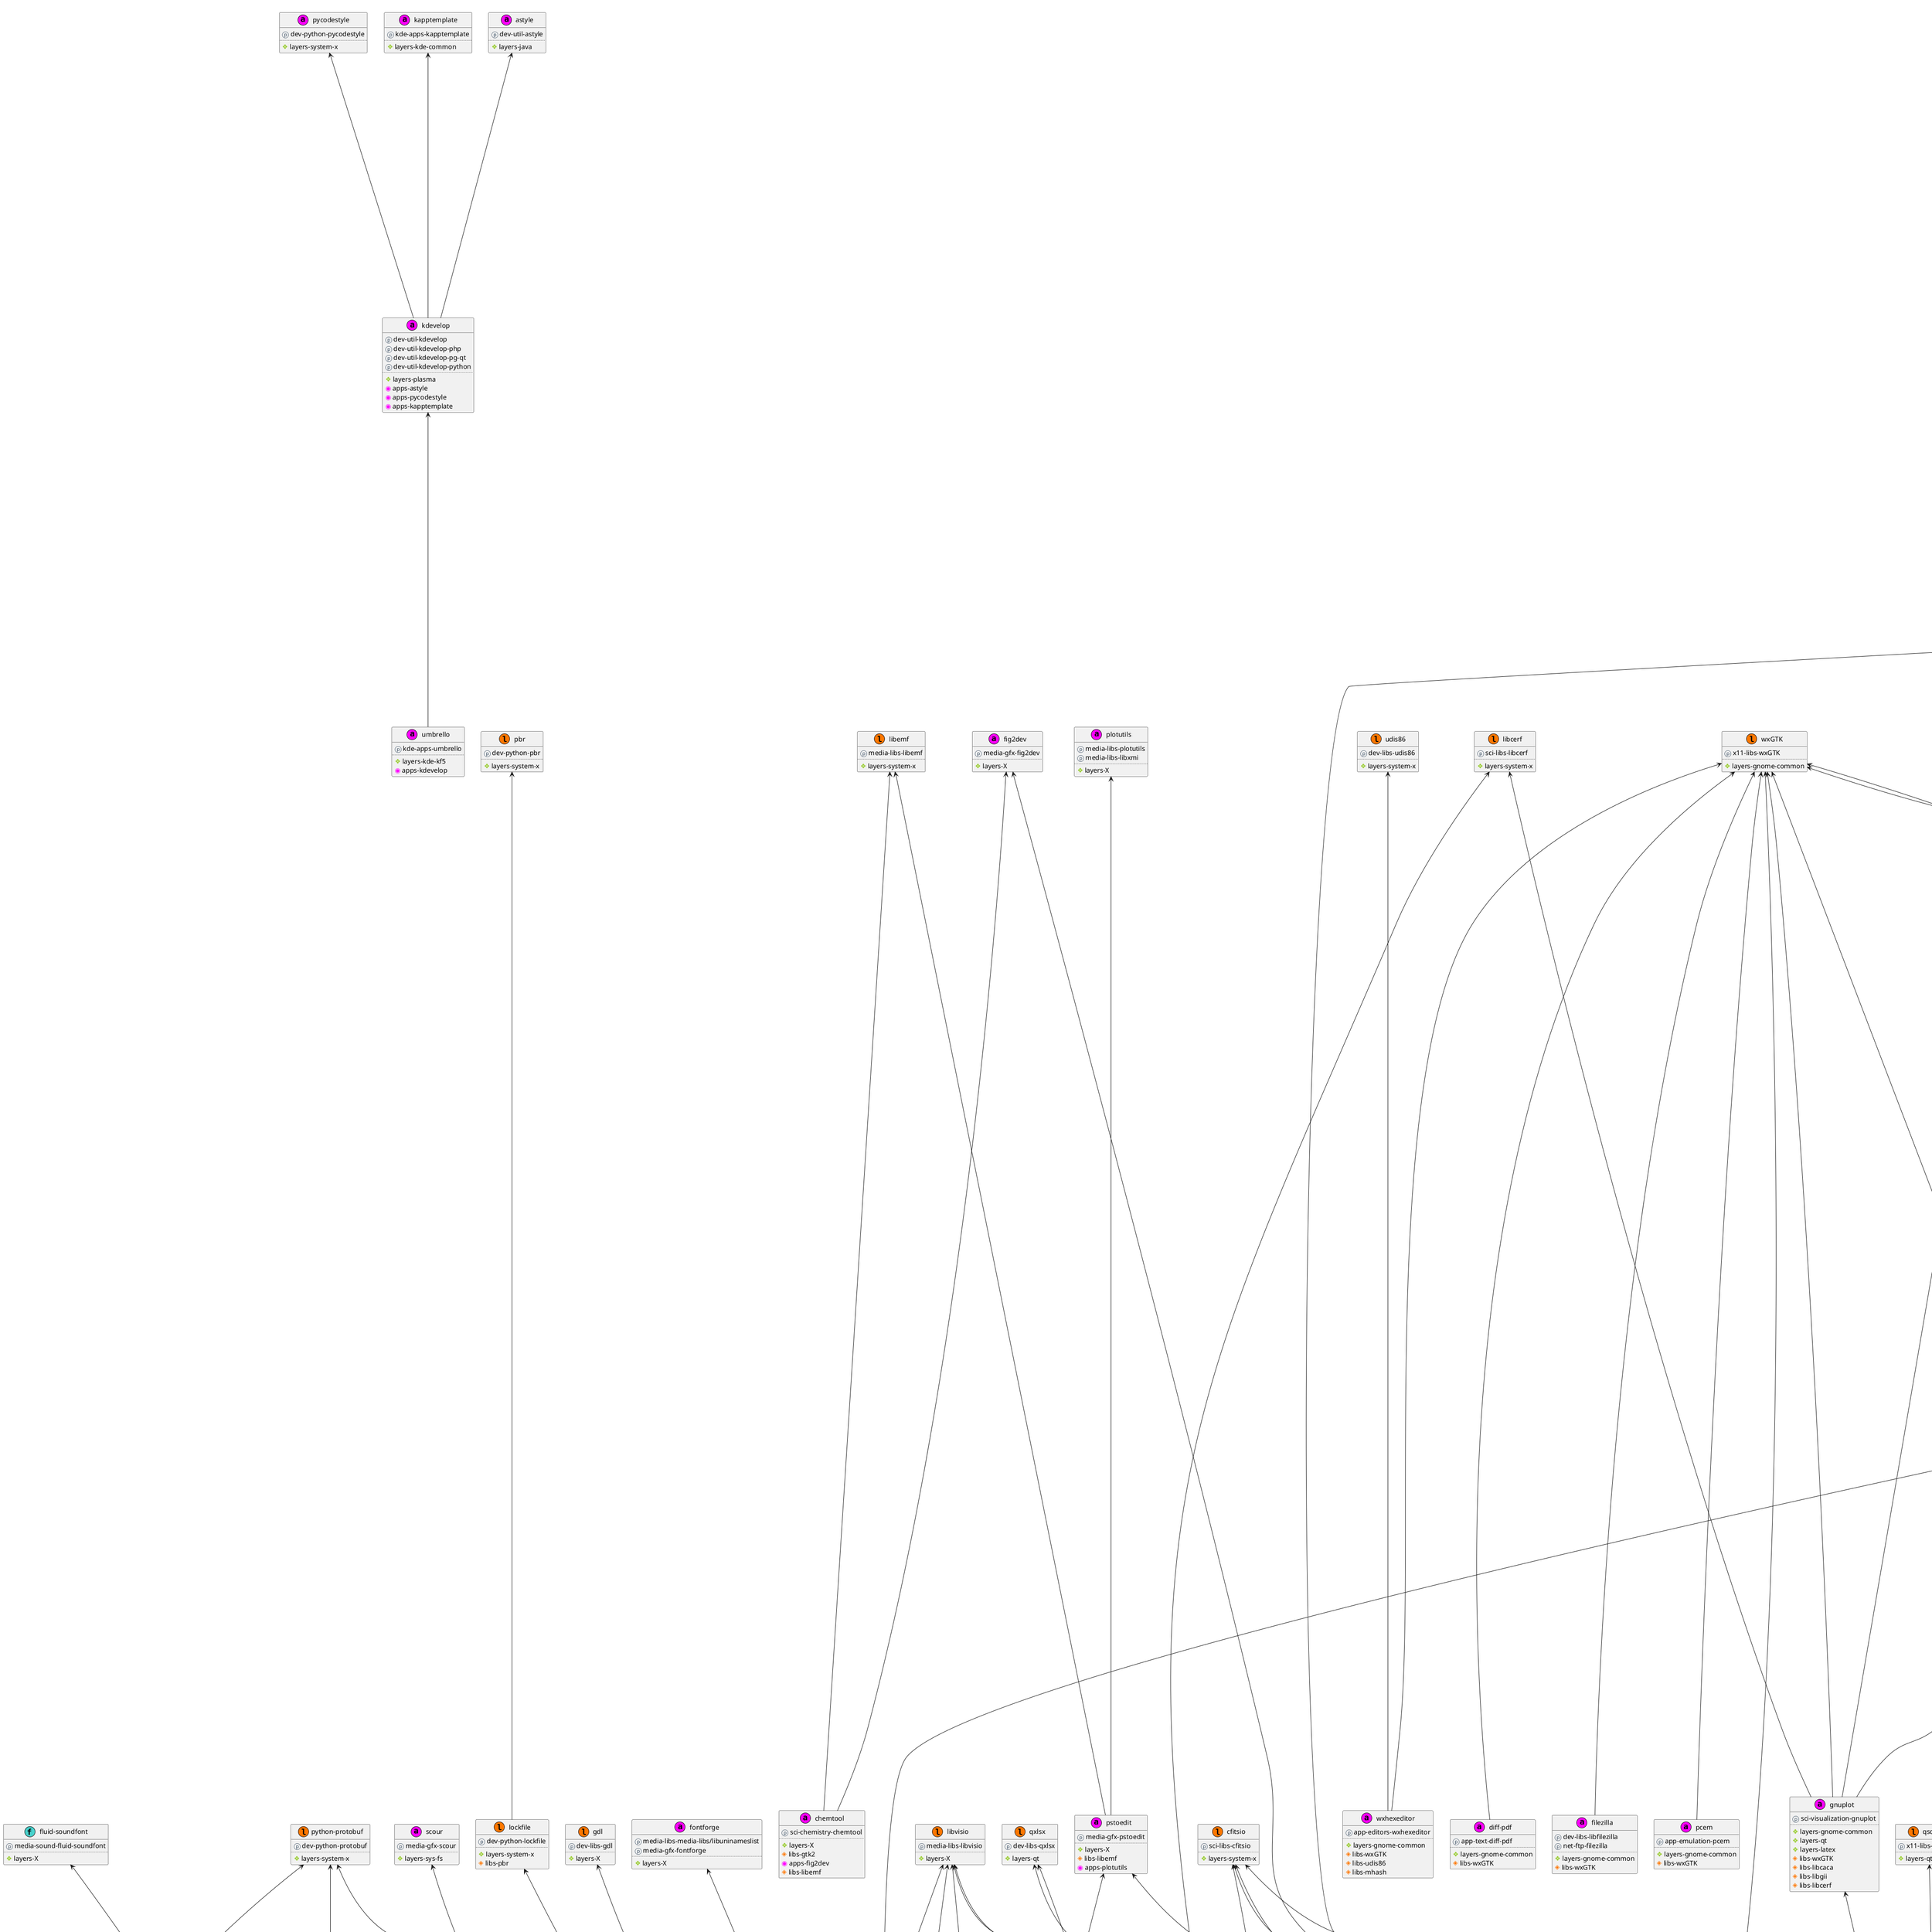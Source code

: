 @startuml

entity "loopup" as utils/loopup << (u,#4B0082) >> {
  <color:#DC7633><U+24E2></color> system-luet
}
entity "cascadia-code" as fonts/cascadia-code << (f,#48D1CC) >> {
  <color:#34495E><U+24DF></color> media-fonts-cascadia-code
..
  <color:#9ACD32><U+2756></color> layers-X
}
entity "fontawesome" as fonts/fontawesome << (f,#48D1CC) >> {
  <color:#34495E><U+24DF></color> media-fonts-fontawesome
..
  <color:#9ACD32><U+2756></color> layers-X
}
entity "font-cursor-misc" as fonts/font-cursor-misc << (f,#48D1CC) >> {
  <color:#34495E><U+24DF></color> media-fonts-font-cursor-misc
..
  <color:#9ACD32><U+2756></color> layers-X
}
entity "inconsolata" as fonts/inconsolata << (f,#48D1CC) >> {
  <color:#34495E><U+24DF></color> media-fonts-inconsolata
..
  <color:#9ACD32><U+2756></color> layers-X
}
entity "inconsolata-hellenic" as fonts/inconsolata-hellenic << (f,#48D1CC) >> {
  <color:#34495E><U+24DF></color> media-fonts-inconsolata-hellenic
..
  <color:#9ACD32><U+2756></color> layers-X
}
entity "jetbrains-mono" as fonts/jetbrains-mono << (f,#48D1CC) >> {
  <color:#34495E><U+24DF></color> media-fonts-jetbrains-mono
..
  <color:#9ACD32><U+2756></color> layers-X
}
entity "noto-cjk" as fonts/noto-cjk << (f,#48D1CC) >> {
  <color:#34495E><U+24DF></color> media-fonts-noto-cjk
..
  <color:#9ACD32><U+2756></color> layers-X
}
entity "noto-extra" as fonts/noto-extra << (f,#48D1CC) >> {
  <color:#34495E><U+24DF></color> media-fonts-noto
..
  <color:#9ACD32><U+2756></color> layers-X
}
entity "roboto" as fonts/roboto << (f,#48D1CC) >> {
  <color:#34495E><U+24DF></color> media-fonts-roboto
..
  <color:#9ACD32><U+2756></color> layers-X
}
entity "robotomono" as fonts/robotomono << (f,#48D1CC) >> {
  <color:#34495E><U+24DF></color> media-fonts-robotomono
..
  <color:#9ACD32><U+2756></color> layers-X
}
entity "robotoslab" as fonts/robotoslab << (f,#48D1CC) >> {
  <color:#34495E><U+24DF></color> media-fonts-robotoslab
..
  <color:#9ACD32><U+2756></color> layers-X
}
entity "stix-fonts" as fonts/stix-fonts << (f,#48D1CC) >> {
  <color:#34495E><U+24DF></color> media-fonts-stix-fonts
..
  <color:#9ACD32><U+2756></color> layers-X
}
entity "texcm-ttf" as fonts/texcm-ttf << (f,#48D1CC) >> {
  <color:#34495E><U+24DF></color> media-fonts-texcm-ttf
..
  <color:#9ACD32><U+2756></color> layers-X
}
entity "wqy-zenhei" as fonts/wqy-zenhei << (f,#48D1CC) >> {
  <color:#34495E><U+24DF></color> media-fonts-wqy-zenhei
..
  <color:#9ACD32><U+2756></color> layers-X
}
entity "wqy-microhei" as fonts/wqy-microhei << (f,#48D1CC) >> {
  <color:#34495E><U+24DF></color> media-fonts-wqy-microhei
..
  <color:#9ACD32><U+2756></color> layers-X
}
entity "fluid-soundfont" as fonts/fluid-soundfont << (f,#48D1CC) >> {
  <color:#34495E><U+24DF></color> media-sound-fluid-soundfont
..
  <color:#9ACD32><U+2756></color> layers-X
}
entity "analitza" as libs/analitza << (l,#FF7700) >> {
  <color:#34495E><U+24DF></color> kde-apps-analitza
..
  <color:#9ACD32><U+2756></color> layers-kde-common
}
entity "AOMediaCodecs" as libs/AOMediaCodecs << (l,#FF7700) >> {
  <color:#34495E><U+24DF></color> media-libs-libavif
  <color:#34495E><U+24DF></color> media-libs-svt-av1
..
  <color:#9ACD32><U+2756></color> layers-X
}
entity "aubio" as libs/aubio << (l,#FF7700) >> {
  <color:#34495E><U+24DF></color> media-libs-aubio
..
  <color:#9ACD32><U+2756></color> layers-X
}
entity "babl" as libs/babl << (l,#FF7700) >> {
  <color:#34495E><U+24DF></color> media-libs-babl
..
  <color:#9ACD32><U+2756></color> layers-X
}
entity "beautifulsoup4" as libs/beautifulsoup4 << (l,#FF7700) >> {
  <color:#34495E><U+24DF></color> dev-python-beautifulsoup4
  <color:#34495E><U+24DF></color> dev-python-soupsieve
..
  <color:#9ACD32><U+2756></color> layers-sys-fs
}
entity "breeze-plymouth" as libs/breeze-plymouth << (l,#FF7700) >> {
  <color:#34495E><U+24DF></color> kde-plasma-breeze-plymouth
..
  <color:#9ACD32><U+2756></color> layers-plasma
  <color:#FF00FF><U+25C9></color> apps-grub
}
entity "c-blosc" as libs/c-blosc << (l,#FF7700) >> {
  <color:#34495E><U+24DF></color> dev-libs-c-blosc
..
  <color:#9ACD32><U+2756></color> layers-qt
}
entity "cfitsio" as libs/cfitsio << (l,#FF7700) >> {
  <color:#34495E><U+24DF></color> sci-libs-cfitsio
..
  <color:#9ACD32><U+2756></color> layers-system-x
}
entity "chrome-binary-plugins" as libs/chrome-binary-plugins << (l,#FF7700) >> {
  <color:#34495E><U+24DF></color> www-plugins-chrome-binary-plugins
..
  <color:#9ACD32><U+2756></color> layers-X
}
entity "colorama" as libs/colorama << (l,#FF7700) >> {
  <color:#34495E><U+24DF></color> dev-python-colorama
..
  <color:#9ACD32><U+2756></color> layers-system-x
}
entity "compface" as libs/compface << (l,#FF7700) >> {
  <color:#34495E><U+24DF></color> media-libs-compface
..
  <color:#9ACD32><U+2756></color> layers-system-x
}
entity "cpp-httplib" as libs/cpp-httplib << (l,#FF7700) >> {
  <color:#34495E><U+24DF></color> dev-cpp-cpp-httplib
..
  <color:#9ACD32><U+2756></color> layers-X
}
entity "css-parser" as libs/css-parser << (l,#FF7700) >> {
  <color:#34495E><U+24DF></color> dev-python-css-parser
..
  <color:#9ACD32><U+2756></color> layers-system-x
}
entity "cssselect" as libs/cssselect << (l,#FF7700) >> {
  <color:#34495E><U+24DF></color> dev-python-cssselect
..
  <color:#9ACD32><U+2756></color> layers-system-x
}
entity "feedparser" as libs/feedparser << (l,#FF7700) >> {
  <color:#34495E><U+24DF></color> dev-python-feedparser
  <color:#34495E><U+24DF></color> dev-python-sgmllib3k
..
  <color:#9ACD32><U+2756></color> layers-system-x
}
entity "fltk" as libs/fltk << (l,#FF7700) >> {
  <color:#34495E><U+24DF></color> x11-libs-fltk
..
  <color:#9ACD32><U+2756></color> layers-X
}
entity "freeimage" as libs/freeimage << (l,#FF7700) >> {
  <color:#34495E><U+24DF></color> media-libs-freeimage
..
  <color:#9ACD32><U+2756></color> layers-X
}
entity "freeradius-client" as apps/freeradius-client << (a,#FF00FF) >> {
  <color:#34495E><U+24DF></color> net-dialup-freeradius-client
..
  <color:#9ACD32><U+2756></color> layers-system-x
}
entity "ftgl" as libs/ftgl << (l,#FF7700) >> {
  <color:#34495E><U+24DF></color> media-libs-ftgl
..
  <color:#9ACD32><U+2756></color> layers-X
}
entity "game-music-emu" as libs/game-music-emu << (l,#FF7700) >> {
  <color:#34495E><U+24DF></color> media-libs-game-music-emu
..
  <color:#9ACD32><U+2756></color> layers-system-x
}
entity "gavl" as libs/gavl << (l,#FF7700) >> {
  <color:#34495E><U+24DF></color> media-libs-gavl
..
  <color:#9ACD32><U+2756></color> layers-system-x
}
entity "gdl" as libs/gdl << (l,#FF7700) >> {
  <color:#34495E><U+24DF></color> dev-libs-gdl
..
  <color:#9ACD32><U+2756></color> layers-X
}
entity "gl2ps" as libs/gl2ps << (l,#FF7700) >> {
  <color:#34495E><U+24DF></color> x11-libs-gl2ps
..
  <color:#9ACD32><U+2756></color> layers-latex
}
entity "glfw" as libs/glfw << (l,#FF7700) >> {
  <color:#34495E><U+24DF></color> media-libs-glfw
..
  <color:#9ACD32><U+2756></color> layers-X
}
entity "gmime-2" as libs/gmime-2 << (l,#FF7700) >> {
  <color:#34495E><U+24DF></color> dev-libs-gmime:2.6
..
  <color:#9ACD32><U+2756></color> layers-system-x
}
entity "goocanvas" as libs/goocanvas << (l,#FF7700) >> {
  <color:#34495E><U+24DF></color> x11-libs-goocanvas
  <color:#34495E><U+24DF></color> dev-perl-GooCanvas2
  <color:#34495E><U+24DF></color> dev-perl-GooCanvas2-CairoTypes
..
  <color:#9ACD32><U+2756></color> layers-X
}
entity "gpm" as libs/gpm << (l,#FF7700) >> {
  <color:#34495E><U+24DF></color> sys-libs-gpm
..
  <color:#9ACD32><U+2756></color> layers-system-x
}
entity "gst-plugins-v4l2" as libs/gst-plugins-v4l2 << (l,#FF7700) >> {
  <color:#34495E><U+24DF></color> media-plugins-gst-plugins-v4l2
..
  <color:#9ACD32><U+2756></color> layers-X
}
entity "gtksourceviewmm" as libs/gtksourceviewmm << (l,#FF7700) >> {
  <color:#34495E><U+24DF></color> dev-cpp-gtksourceviewmm
..
  <color:#9ACD32><U+2756></color> layers-gnome-common
}
entity "gupnp-igd" as libs/gupnp-igd << (l,#FF7700) >> {
  <color:#34495E><U+24DF></color> net-libs-gupnp-igd
..
  <color:#9ACD32><U+2756></color> layers-gnome-common
}
entity "hidapi" as libs/hidapi << (l,#FF7700) >> {
  <color:#34495E><U+24DF></color> dev-libs-hidapi
..
  <color:#9ACD32><U+2756></color> layers-system-x
}
entity "id3lib" as libs/id3lib << (l,#FF7700) >> {
  <color:#34495E><U+24DF></color> media-libs-id3lib
..
  <color:#9ACD32><U+2756></color> layers-system-x
}
entity "iniparser" as libs/iniparser << (l,#FF7700) >> {
  <color:#34495E><U+24DF></color> dev-libs-iniparser
..
  <color:#9ACD32><U+2756></color> layers-system-x
}
entity "intel-mediasdk" as libs/intel-mediasdk << (l,#FF7700) >> {
  <color:#34495E><U+24DF></color> media-libs-gmmlib
  <color:#34495E><U+24DF></color> media-libs-intel-mediasdk
  <color:#34495E><U+24DF></color> media-libs-libva-intel-media-driver
..
  <color:#9ACD32><U+2756></color> layers-X
}
entity "IO-Tty" as libs/IO-Tty << (l,#FF7700) >> {
  <color:#34495E><U+24DF></color> dev-perl-IO-Tty
..
  <color:#9ACD32><U+2756></color> layers-system-x
}
entity "jbigkit" as libs/jbigkit << (l,#FF7700) >> {
  <color:#34495E><U+24DF></color> media-libs-jbigkit
..
  <color:#9ACD32><U+2756></color> layers-system-x
}
entity "ladspa-sdk" as libs/ladspa-sdk << (l,#FF7700) >> {
  <color:#34495E><U+24DF></color> media-libs-ladspa-sdk
..
  <color:#9ACD32><U+2756></color> layers-X
}
entity "leptonica" as libs/leptonica << (l,#FF7700) >> {
  <color:#34495E><U+24DF></color> media-libs-leptonica
..
  <color:#9ACD32><U+2756></color> layers-X
}
entity "lib3ds" as libs/lib3ds << (l,#FF7700) >> {
  <color:#34495E><U+24DF></color> media-libs-lib3ds
..
  <color:#9ACD32><U+2756></color> layers-system-x
}
entity "libbs2b" as libs/libbs2b << (l,#FF7700) >> {
  <color:#34495E><U+24DF></color> media-libs-libbs2b
..
  <color:#9ACD32><U+2756></color> layers-X
}
entity "libcerf" as libs/libcerf << (l,#FF7700) >> {
  <color:#34495E><U+24DF></color> sci-libs-libcerf
..
  <color:#9ACD32><U+2756></color> layers-system-x
}
entity "libchamplain" as libs/libchamplain << (l,#FF7700) >> {
  <color:#34495E><U+24DF></color> media-libs-libchamplain
..
  <color:#9ACD32><U+2756></color> layers-gnome-common
}
entity "libconfig" as libs/libconfig << (l,#FF7700) >> {
  <color:#34495E><U+24DF></color> dev-libs-libconfig
..
  <color:#9ACD32><U+2756></color> layers-system-x
}
entity "libdiscid" as libs/libdiscid << (l,#FF7700) >> {
  <color:#34495E><U+24DF></color> media-libs-libdiscid
..
  <color:#9ACD32><U+2756></color> layers-system-x
}
entity "libdispatch" as libs/libdispatch << (l,#FF7700) >> {
  <color:#34495E><U+24DF></color> dev-libs-libdispatch
..
  <color:#9ACD32><U+2756></color> layers-system-x
}
entity "libdvdcss" as libs/libdvdcss << (l,#FF7700) >> {
  <color:#34495E><U+24DF></color> media-libs-libdvdcss
..
  <color:#9ACD32><U+2756></color> layers-system-x
}
entity "libebur128" as libs/libebur128 << (l,#FF7700) >> {
  <color:#34495E><U+24DF></color> media-libs-libebur128
..
  <color:#9ACD32><U+2756></color> layers-X
}
entity "libemf" as libs/libemf << (l,#FF7700) >> {
  <color:#34495E><U+24DF></color> media-libs-libemf
..
  <color:#9ACD32><U+2756></color> layers-system-x
}
entity "libfame" as libs/libfame << (l,#FF7700) >> {
  <color:#34495E><U+24DF></color> media-libs-libfame
..
  <color:#9ACD32><U+2756></color> layers-system-x
}
entity "libgii" as libs/libgii << (l,#FF7700) >> {
  <color:#34495E><U+24DF></color> media-libs-libgii
  <color:#34495E><U+24DF></color> media-libs-libggi
..
  <color:#9ACD32><U+2756></color> layers-X
}
entity "libglade" as libs/libglade << (l,#FF7700) >> {
  <color:#34495E><U+24DF></color> gnome-base-libglade
..
  <color:#9ACD32><U+2756></color> layers-X
  <color:#FF7700><U+1F79B></color> libs-gtk2
}
entity "libharu" as libs/libharu << (l,#FF7700) >> {
  <color:#34495E><U+24DF></color> media-libs-libharu
..
  <color:#9ACD32><U+2756></color> layers-system-x
}
entity "libktorrent" as libs/libktorrent << (l,#FF7700) >> {
  <color:#34495E><U+24DF></color> net-libs-libktorrent
..
  <color:#9ACD32><U+2756></color> layers-kde-common
}
entity "liblo" as libs/liblo << (l,#FF7700) >> {
  <color:#34495E><U+24DF></color> media-libs-liblo
..
  <color:#9ACD32><U+2756></color> layers-system-x
}
entity "liblqr" as libs/liblqr << (l,#FF7700) >> {
  <color:#34495E><U+24DF></color> media-libs-liblqr
..
  <color:#9ACD32><U+2756></color> layers-system-x
}
entity "libmirage" as libs/libmirage << (l,#FF7700) >> {
  <color:#34495E><U+24DF></color> dev-libs-libmirage
..
  <color:#9ACD32><U+2756></color> layers-X
}
entity "libmp4v2" as libs/libmp4v2 << (l,#FF7700) >> {
  <color:#34495E><U+24DF></color> media-libs-libmp4v2
..
  <color:#9ACD32><U+2756></color> layers-X
}
entity "libntlm" as libs/libntlm << (l,#FF7700) >> {
  <color:#34495E><U+24DF></color> net-libs-libntlm
..
  <color:#9ACD32><U+2756></color> layers-system-x
}
entity "libopusenc" as libs/libopusenc << (l,#FF7700) >> {
  <color:#34495E><U+24DF></color> media-libs-libopusenc
..
  <color:#9ACD32><U+2756></color> layers-X
}
entity "libprojectm" as libs/libprojectm << (l,#FF7700) >> {
  <color:#34495E><U+24DF></color> media-libs-libprojectm
..
  <color:#9ACD32><U+2756></color> layers-X
}
entity "libsfml" as libs/libsfml << (l,#FF7700) >> {
  <color:#34495E><U+24DF></color> media-libs-libsfml
..
  <color:#9ACD32><U+2756></color> layers-X
}
entity "libshout" as libs/libshout << (l,#FF7700) >> {
  <color:#34495E><U+24DF></color> media-libs-libshout
..
  <color:#9ACD32><U+2756></color> layers-X
}
entity "libsidplay" as libs/libsidplay << (l,#FF7700) >> {
  <color:#34495E><U+24DF></color> media-libs-libsidplay
..
  <color:#9ACD32><U+2756></color> layers-system-x
}
entity "libsidplayfp" as libs/libsidplayfp << (l,#FF7700) >> {
  <color:#34495E><U+24DF></color> media-libs-libsidplayfp
..
  <color:#9ACD32><U+2756></color> layers-system-x
}
entity "libsoundtouch" as libs/libsoundtouch << (l,#FF7700) >> {
  <color:#34495E><U+24DF></color> dev-libs-libsoundtouch
..
  <color:#9ACD32><U+2756></color> layers-system-x
}
entity "libsrtp" as libs/libsrtp << (l,#FF7700) >> {
  <color:#34495E><U+24DF></color> net-libs-libsrtp
..
  <color:#9ACD32><U+2756></color> layers-X
}
entity "libutf8proc" as libs/libutf8proc << (l,#FF7700) >> {
  <color:#34495E><U+24DF></color> dev-libs-libutf8proc
..
  <color:#9ACD32><U+2756></color> layers-system-x
}
entity "libvisio" as libs/libvisio << (l,#FF7700) >> {
  <color:#34495E><U+24DF></color> media-libs-libvisio
..
  <color:#9ACD32><U+2756></color> layers-X
}
entity "libXaw3d" as libs/libXaw3d << (l,#FF7700) >> {
  <color:#34495E><U+24DF></color> x11-libs-libXaw3d
..
  <color:#9ACD32><U+2756></color> layers-X
}
entity "libxdg-basedir" as libs/libxdg-basedir << (l,#FF7700) >> {
  <color:#34495E><U+24DF></color> dev-libs-libxdg-basedir
..
  <color:#9ACD32><U+2756></color> layers-system-x
}
entity "libzen" as libs/libzen << (l,#FF7700) >> {
  <color:#34495E><U+24DF></color> media-libs-libzen
..
  <color:#9ACD32><U+2756></color> layers-system-x
}
entity "log4cplus" as libs/log4cplus << (l,#FF7700) >> {
  <color:#34495E><U+24DF></color> dev-libs-log4cplus
..
  <color:#9ACD32><U+2756></color> layers-qt
}
entity "lrzsz" as libs/lrzsz << (l,#FF7700) >> {
  <color:#34495E><U+24DF></color> net-dialup-lrzsz
..
  <color:#9ACD32><U+2756></color> layers-system-x
}
entity "lttng-ust-2_12" as libs/lttng-ust-2_12 << (l,#FF7700) >> {
  <color:#34495E><U+24DF></color> dev-util-lttng-ust
..
  <color:#9ACD32><U+2756></color> layers-sys-fs
}
entity "LuaBitOp" as libs/LuaBitOp << (l,#FF7700) >> {
  <color:#34495E><U+24DF></color> dev-lua-LuaBitOp
..
  <color:#9ACD32><U+2756></color> layers-sys-fs
}
entity "lv2" as libs/lv2 << (l,#FF7700) >> {
  <color:#34495E><U+24DF></color> dev-libs-lv2
..
  <color:#9ACD32><U+2756></color> layers-X
}
entity "lzip" as libs/lzip << (l,#FF7700) >> {
  <color:#34495E><U+24DF></color> app-arch-lzip
..
  <color:#9ACD32><U+2756></color> layers-system-x
}
entity "mac" as libs/mac << (l,#FF7700) >> {
  <color:#34495E><U+24DF></color> media-sound-mac
..
  <color:#9ACD32><U+2756></color> layers-X
}
entity "mathjax" as libs/mathjax << (l,#FF7700) >> {
  <color:#34495E><U+24DF></color> dev-libs-mathjax
..
  <color:#9ACD32><U+2756></color> layers-system-x
}
entity "mbedtls" as libs/mbedtls << (l,#FF7700) >> {
  <color:#34495E><U+24DF></color> net-libs-mbedtls
..
  <color:#9ACD32><U+2756></color> layers-system-x
}
entity "motif" as libs/motif << (l,#FF7700) >> {
  <color:#34495E><U+24DF></color> x11-libs-motif
..
  <color:#9ACD32><U+2756></color> layers-X
}
entity "mxml" as libs/mxml << (l,#FF7700) >> {
  <color:#34495E><U+24DF></color> dev-libs-mxml
..
  <color:#9ACD32><U+2756></color> layers-system-x
}
entity "nas" as libs/nas << (l,#FF7700) >> {
  <color:#34495E><U+24DF></color> media-libs-nas
..
  <color:#9ACD32><U+2756></color> layers-X
}
entity "Net-SNMP" as libs/Net-SNMP << (l,#FF7700) >> {
  <color:#34495E><U+24DF></color> dev-perl-Net-SNMP
  <color:#34495E><U+24DF></color> dev-perl-Crypt-DES
  <color:#34495E><U+24DF></color> dev-perl-Crypt-Rijndael
  <color:#34495E><U+24DF></color> dev-perl-Digest-SHA1
  <color:#34495E><U+24DF></color> virtual-perl-Digest
..
  <color:#9ACD32><U+2756></color> layers-system-x
}
entity "neXtaw" as libs/neXtaw << (l,#FF7700) >> {
  <color:#34495E><U+24DF></color> x11-libs-neXtaw
..
  <color:#9ACD32><U+2756></color> layers-X
}
entity "nlohmann_json" as libs/nlohmann_json << (l,#FF7700) >> {
  <color:#34495E><U+24DF></color> dev-cpp-nlohmann_json
..
  <color:#9ACD32><U+2756></color> layers-system-x
}
entity "oniguruma" as libs/oniguruma << (l,#FF7700) >> {
  <color:#34495E><U+24DF></color> dev-libs-oniguruma
..
  <color:#9ACD32><U+2756></color> layers-system-x
}
entity "ossp-uuid" as libs/ossp-uuid << (l,#FF7700) >> {
  <color:#34495E><U+24DF></color> dev-libs-ossp-uuid
..
  <color:#9ACD32><U+2756></color> layers-system-x
}
entity "pbr" as libs/pbr << (l,#FF7700) >> {
  <color:#34495E><U+24DF></color> dev-python-pbr
..
  <color:#9ACD32><U+2756></color> layers-system-x
}
entity "perl-Tk" as libs/perl-Tk << (l,#FF7700) >> {
  <color:#34495E><U+24DF></color> dev-perl-Tk
..
  <color:#9ACD32><U+2756></color> layers-X
}
entity "physfs" as libs/physfs << (l,#FF7700) >> {
  <color:#34495E><U+24DF></color> dev-games-physfs
..
  <color:#9ACD32><U+2756></color> layers-system-x
}
entity "portsmf" as libs/portsmf << (l,#FF7700) >> {
  <color:#34495E><U+24DF></color> media-libs-portsmf
..
  <color:#9ACD32><U+2756></color> layers-system-x
}
entity "ptex" as libs/ptex << (l,#FF7700) >> {
  <color:#34495E><U+24DF></color> media-libs-ptex
..
  <color:#9ACD32><U+2756></color> layers-qt
}
entity "pyproject-hooks" as libs/pyproject-hooks << (l,#FF7700) >> {
  <color:#34495E><U+24DF></color> dev-python-pyproject-hooks
..
  <color:#9ACD32><U+2756></color> layers-system-x
}
entity "python-msgpack" as libs/python-msgpack << (l,#FF7700) >> {
  <color:#34495E><U+24DF></color> dev-python-msgpack
..
  <color:#9ACD32><U+2756></color> layers-system-x
}
entity "python-protobuf" as libs/python-protobuf << (l,#FF7700) >> {
  <color:#34495E><U+24DF></color> dev-python-protobuf
..
  <color:#9ACD32><U+2756></color> layers-system-x
}
entity "qcustomplot" as libs/qcustomplot << (l,#FF7700) >> {
  <color:#34495E><U+24DF></color> dev-libs-qcustomplot
..
  <color:#9ACD32><U+2756></color> layers-qt
}
entity "qscintilla" as libs/qscintilla << (l,#FF7700) >> {
  <color:#34495E><U+24DF></color> x11-libs-qscintilla
..
  <color:#9ACD32><U+2756></color> layers-qt
}
entity "qscintilla-qt5" as libs/qscintilla-qt5 << (l,#FF7700) >> {
  <color:#34495E><U+24DF></color> x11-libs-qscintilla
..
  <color:#9ACD32><U+2756></color> layers-kde-kf5
}
entity "qtpy" as libs/qtpy << (l,#FF7700) >> {
  <color:#34495E><U+24DF></color> dev-python-pyside6
  <color:#34495E><U+24DF></color> dev-python-qtpy
  <color:#34495E><U+24DF></color> dev-python-shiboken6
..
  <color:#9ACD32><U+2756></color> layers-qt
  <color:#D4AC0D><U+24D3></color> development-gcc
}
entity "qxlsx" as libs/qxlsx << (l,#FF7700) >> {
  <color:#34495E><U+24DF></color> dev-libs-qxlsx
..
  <color:#9ACD32><U+2756></color> layers-qt
}
entity "random2" as libs/random2 << (l,#FF7700) >> {
  <color:#34495E><U+24DF></color> dev-python-random2
..
  <color:#9ACD32><U+2756></color> layers-system-x
}
entity "rapidjson" as libs/rapidjson << (l,#FF7700) >> {
  <color:#34495E><U+24DF></color> dev-libs-rapidjson
..
  <color:#9ACD32><U+2756></color> layers-system-x
}
entity "regex" as libs/regex << (l,#FF7700) >> {
  <color:#34495E><U+24DF></color> dev-python-regex
..
  <color:#9ACD32><U+2756></color> layers-system-x
}
entity "reportlab" as libs/reportlab << (l,#FF7700) >> {
  <color:#34495E><U+24DF></color> dev-python-reportlab
..
  <color:#9ACD32><U+2756></color> layers-X
}
entity "rnnoise" as apps/rnnoise << (a,#FF00FF) >> {
  <color:#34495E><U+24DF></color> media-libs-rnnoise
..
  <color:#9ACD32><U+2756></color> layers-system-x
}
entity "rtaudio" as libs/rtaudio << (l,#FF7700) >> {
  <color:#34495E><U+24DF></color> media-libs-rtaudio
..
  <color:#9ACD32><U+2756></color> layers-X
}
entity "rtmidi" as libs/rtmidi << (l,#FF7700) >> {
  <color:#34495E><U+24DF></color> media-libs-rtmidi
..
  <color:#9ACD32><U+2756></color> layers-X
}
entity "send2trash" as libs/send2trash << (l,#FF7700) >> {
  <color:#34495E><U+24DF></color> dev-python-send2trash
..
  <color:#9ACD32><U+2756></color> layers-system-x
}
entity "sgml-common" as libs/sgml-common << (l,#FF7700) >> {
  <color:#34495E><U+24DF></color> app-text-sgml-common
..
  <color:#9ACD32><U+2756></color> layers-system-x
}
entity "smpeg" as libs/smpeg << (l,#FF7700) >> {
  <color:#34495E><U+24DF></color> media-libs-smpeg
..
  <color:#9ACD32><U+2756></color> layers-X
}
entity "smpeg2" as libs/smpeg2 << (l,#FF7700) >> {
  <color:#34495E><U+24DF></color> media-libs-smpeg2
..
  <color:#9ACD32><U+2756></color> layers-X
}
entity "tbb" as libs/tbb << (l,#FF7700) >> {
  <color:#34495E><U+24DF></color> dev-cpp-tbb
  <color:#34495E><U+24DF></color> sys-apps-hwloc
..
  <color:#9ACD32><U+2756></color> layers-X
}
entity "Text-CSV" as libs/Text-CSV << (l,#FF7700) >> {
  <color:#34495E><U+24DF></color> dev-perl-Text-CSV
..
  <color:#9ACD32><U+2756></color> layers-X
}
entity "tinyxml2" as libs/tinyxml2 << (l,#FF7700) >> {
  <color:#34495E><U+24DF></color> dev-libs-tinyxml2
..
  <color:#9ACD32><U+2756></color> layers-system-x
}
entity "tree-sitter" as libs/tree-sitter << (l,#FF7700) >> {
  <color:#34495E><U+24DF></color> dev-libs-tree-sitter
  <color:#34495E><U+24DF></color> dev-libs-tree-sitter-bash
  <color:#34495E><U+24DF></color> dev-libs-tree-sitter-c
  <color:#34495E><U+24DF></color> dev-libs-tree-sitter-lua
  <color:#34495E><U+24DF></color> dev-libs-tree-sitter-markdown
  <color:#34495E><U+24DF></color> dev-libs-tree-sitter-python
  <color:#34495E><U+24DF></color> dev-libs-tree-sitter-query
  <color:#34495E><U+24DF></color> dev-libs-tree-sitter-vim
  <color:#34495E><U+24DF></color> dev-libs-tree-sitter-vimdoc
  <color:#34495E><U+24DF></color> dev-python-tree-sitter
..
  <color:#9ACD32><U+2756></color> layers-system-x
}
entity "twisted" as libs/twisted << (l,#FF7700) >> {
  <color:#34495E><U+24DF></color> dev-python-twisted
  <color:#34495E><U+24DF></color> dev-python-incremental
  <color:#34495E><U+24DF></color> dev-python-zope-interface
..
  <color:#9ACD32><U+2756></color> layers-X
}
entity "udis86" as libs/udis86 << (l,#FF7700) >> {
  <color:#34495E><U+24DF></color> dev-libs-udis86
..
  <color:#9ACD32><U+2756></color> layers-system-x
}
entity "uriparser" as libs/uriparser << (l,#FF7700) >> {
  <color:#34495E><U+24DF></color> dev-libs-uriparser
..
  <color:#9ACD32><U+2756></color> layers-system-x
}
entity "uthash" as libs/uthash << (l,#FF7700) >> {
  <color:#34495E><U+24DF></color> dev-libs-uthash
..
  <color:#9ACD32><U+2756></color> layers-system-x
}
entity "utfcpp" as libs/utfcpp << (l,#FF7700) >> {
  <color:#34495E><U+24DF></color> dev-libs-utfcpp
..
  <color:#9ACD32><U+2756></color> layers-system-x
}
entity "vamp-plugin-sdk" as libs/vamp-plugin-sdk << (l,#FF7700) >> {
  <color:#34495E><U+24DF></color> media-libs-vamp-plugin-sdk
..
  <color:#9ACD32><U+2756></color> layers-X
}
entity "vdf" as libs/vdf << (l,#FF7700) >> {
  <color:#34495E><U+24DF></color> dev-python-vdf
..
  <color:#9ACD32><U+2756></color> layers-system-x
}
entity "websocketpp" as libs/websocketpp << (l,#FF7700) >> {
  <color:#34495E><U+24DF></color> dev-cpp-websocketpp
..
  <color:#9ACD32><U+2756></color> layers-system-x
}
entity "python-deprecated" as libs/python-deprecated << (l,#FF7700) >> {
  <color:#34495E><U+24DF></color> dev-python-deprecated
  <color:#34495E><U+24DF></color> dev-python-wrapt
..
  <color:#9ACD32><U+2756></color> layers-system-x
}
entity "wxGTK" as libs/wxGTK << (l,#FF7700) >> {
  <color:#34495E><U+24DF></color> x11-libs-wxGTK
..
  <color:#9ACD32><U+2756></color> layers-gnome-common
}
entity "wxGTK-3_0-gtk3" as libs/wxGTK-3_0-gtk3 << (l,#FF7700) >> {
  <color:#34495E><U+24DF></color> x11-libs-wxGTK
..
  <color:#9ACD32><U+2756></color> layers-gnome-common
}
entity "xsimd" as libs/xsimd << (l,#FF7700) >> {
  <color:#34495E><U+24DF></color> dev-cpp-xsimd
..
  <color:#9ACD32><U+2756></color> layers-system-x
}
entity "zimg" as libs/zimg << (l,#FF7700) >> {
  <color:#34495E><U+24DF></color> media-libs-zimg
..
  <color:#9ACD32><U+2756></color> layers-system-x
}
entity "zita-convolver" as libs/zita-convolver << (l,#FF7700) >> {
  <color:#34495E><U+24DF></color> media-libs-zita-convolver
..
  <color:#9ACD32><U+2756></color> layers-X
}
entity "zstandard" as libs/zstandard << (l,#FF7700) >> {
  <color:#34495E><U+24DF></color> dev-python-zstandard
..
  <color:#9ACD32><U+2756></color> layers-sys-fs
}
entity "alacritty" as apps/alacritty << (a,#FF00FF) >> {
  <color:#34495E><U+24DF></color> x11-terms-alacritty
..
  <color:#9ACD32><U+2756></color> layers-X
}
entity "alligator" as apps/alligator << (a,#FF00FF) >> {
  <color:#34495E><U+24DF></color> net-news-alligator
..
  <color:#9ACD32><U+2756></color> layers-kde-common
}
entity "amarok" as apps/amarok << (a,#FF00FF) >> {
  <color:#34495E><U+24DF></color> media-sound-amarok
..
  <color:#9ACD32><U+2756></color> layers-kde-kf5
}
entity "amberol" as apps/amberol << (a,#FF00FF) >> {
  <color:#9ACD32><U+2756></color> layers-gnome-common
}
entity "android-tools" as apps/android-tools << (a,#FF00FF) >> {
  <color:#34495E><U+24DF></color> dev-util-android-tools
  <color:#34495E><U+24DF></color> dev-util-android-udev-rules
..
  <color:#9ACD32><U+2756></color> layers-X
  <color:#5DADE2><U+24D4></color> entity-android
}
entity "ant" as apps/ant << (a,#FF00FF) >> {
  <color:#34495E><U+24DF></color> dev-java-ant-core
..
  <color:#9ACD32><U+2756></color> layers-java
}
entity "astyle" as apps/astyle << (a,#FF00FF) >> {
  <color:#34495E><U+24DF></color> dev-util-astyle
..
  <color:#9ACD32><U+2756></color> layers-java
}
entity "apcupsd" as apps/apcupsd << (a,#FF00FF) >> {
  <color:#34495E><U+24DF></color> sys-power-apcupsd
..
  <color:#9ACD32><U+2756></color> layers-X
}
entity "argouml" as apps/argouml << (a,#FF00FF) >> {
  <color:#34495E><U+24DF></color> dev-util-argouml
..
  <color:#9ACD32><U+2756></color> layers-java
}
entity "argyllcms" as apps/argyllcms << (a,#FF00FF) >> {
  <color:#34495E><U+24DF></color> media-gfx-argyllcms
..
  <color:#9ACD32><U+2756></color> layers-X
}
entity "atop" as apps/atop << (a,#FF00FF) >> {
  <color:#34495E><U+24DF></color> sys-process-acct
  <color:#34495E><U+24DF></color> sys-process-atop
..
  <color:#9ACD32><U+2756></color> layers-system-x
}
entity "b5i2iso" as apps/b5i2iso << (a,#FF00FF) >> {
  <color:#34495E><U+24DF></color> app-cdr-b5i2iso
..
  <color:#9ACD32><U+2756></color> layers-system-x
}
entity "badwolf" as apps/badwolf << (a,#FF00FF) >> {
  <color:#34495E><U+24DF></color> www-client-badwolf
..
  <color:#9ACD32><U+2756></color> layers-gnome-common
}
entity "bashtop" as apps/bashtop << (a,#FF00FF) >> {
  <color:#34495E><U+24DF></color> sys-process-bashtop
..
  <color:#9ACD32><U+2756></color> layers-system-x
}
entity "bchunk" as apps/bchunk << (a,#FF00FF) >> {
  <color:#34495E><U+24DF></color> app-cdr-bchunk
..
  <color:#9ACD32><U+2756></color> layers-system-x
}
entity "billardgl" as apps/billardgl << (a,#FF00FF) >> {
  <color:#34495E><U+24DF></color> games-sports-billardgl
..
  <color:#9ACD32><U+2756></color> layers-X
}
entity "bind-tools" as apps/bind-tools << (a,#FF00FF) >> {
  <color:#34495E><U+24DF></color> net-dns-bind-tools
  <color:#34495E><U+24DF></color> net-dns-bind
..
  <color:#9ACD32><U+2756></color> layers-sys-fs
  <color:#5DADE2><U+24D4></color> entity-named
}
entity "bin2iso" as apps/bin2iso << (a,#FF00FF) >> {
  <color:#34495E><U+24DF></color> app-cdr-bin2iso
..
  <color:#9ACD32><U+2756></color> layers-system-x
}
entity "bleachbit" as apps/bleachbit << (a,#FF00FF) >> {
  <color:#34495E><U+24DF></color> sys-apps-bleachbit
..
  <color:#9ACD32><U+2756></color> layers-X
}
entity "bluefish" as apps/bluefish << (a,#FF00FF) >> {
  <color:#34495E><U+24DF></color> app-editors-bluefish
..
  <color:#9ACD32><U+2756></color> layers-X
}
entity "bottom" as apps/bottom << (a,#FF00FF) >> {
  <color:#34495E><U+24DF></color> sys-process-bottom
..
  <color:#9ACD32><U+2756></color> layers-system-x
}
entity "brasero" as apps/brasero << (a,#FF00FF) >> {
  <color:#34495E><U+24DF></color> app-cdr-brasero
..
  <color:#9ACD32><U+2756></color> layers-gnome-common
}
entity "brave" as apps/brave << (a,#FF00FF) >> {
  <color:#34495E><U+24DF></color> dev-libs-libpthread-stubs
  <color:#34495E><U+24DF></color> www-client-brave-bin
..
  <color:#9ACD32><U+2756></color> layers-gnome-common
}
entity "brother-dcp1610w-bin" as apps/brother-dcp1610w-bin << (a,#FF00FF) >> {
  <color:#34495E><U+24DF></color> net-print-brother-dcp1610w-bin
..
  <color:#9ACD32><U+2756></color> layers-X
}
entity "brother-scan4-bin" as apps/brother-scan4-bin << (a,#FF00FF) >> {
  <color:#34495E><U+24DF></color> media-gfx-brother-scan4-bin
..
  <color:#9ACD32><U+2756></color> layers-X
}
entity "cartridges" as apps/cartridges << (a,#FF00FF) >> {
  <color:#34495E><U+24DF></color> games-util-cartridges
..
  <color:#9ACD32><U+2756></color> layers-gnome-common
}
entity "ccd2iso" as apps/ccd2iso << (a,#FF00FF) >> {
  <color:#34495E><U+24DF></color> app-cdr-ccd2iso
..
  <color:#9ACD32><U+2756></color> layers-system-x
}
entity "celestia" as apps/celestia << (a,#FF00FF) >> {
  <color:#34495E><U+24DF></color> sci-astronomy-celestia
..
  <color:#9ACD32><U+2756></color> layers-qt
}
entity "clamav" as apps/clamav << (a,#FF00FF) >> {
  <color:#34495E><U+24DF></color> app-antivirus-clamav
..
  <color:#9ACD32><U+2756></color> layers-X
  <color:#5DADE2><U+24D4></color> entity-clamav
}
entity "cmatrix" as apps/cmatrix << (a,#FF00FF) >> {
  <color:#34495E><U+24DF></color> app-misc-cmatrix
..
  <color:#9ACD32><U+2756></color> layers-X
}
entity "colord-kde" as apps/colord-kde << (a,#FF00FF) >> {
  <color:#34495E><U+24DF></color> kde-misc-colord-kde
..
  <color:#9ACD32><U+2756></color> layers-plasma
}
entity "converseen" as apps/converseen << (a,#FF00FF) >> {
  <color:#34495E><U+24DF></color> media-gfx-converseen
..
  <color:#9ACD32><U+2756></color> layers-qt
}
entity "cool-retro-term" as apps/cool-retro-term << (a,#FF00FF) >> {
  <color:#34495E><U+24DF></color> x11-terms-cool-retro-term
..
  <color:#9ACD32><U+2756></color> layers-qt
}
entity "coquillo" as apps/coquillo << (a,#FF00FF) >> {
  <color:#34495E><U+24DF></color> media-sound-coquillo
..
  <color:#9ACD32><U+2756></color> layers-kde-kf5
}
entity "cuetools" as apps/cuetools << (a,#FF00FF) >> {
  <color:#34495E><U+24DF></color> app-cdr-cuetools
..
  <color:#9ACD32><U+2756></color> layers-system-x
}
entity "curses-hexedit" as apps/curses-hexedit << (a,#FF00FF) >> {
  <color:#34495E><U+24DF></color> app-editors-curses-hexedit
..
  <color:#9ACD32><U+2756></color> layers-system-x
}
entity "dcraw" as apps/dcraw << (a,#FF00FF) >> {
  <color:#34495E><U+24DF></color> media-gfx-dcraw
..
  <color:#9ACD32><U+2756></color> layers-X
}
entity "designer" as apps/designer << (a,#FF00FF) >> {
  <color:#34495E><U+24DF></color> dev-qt-designer
..
  <color:#9ACD32><U+2756></color> layers-kde-kf5
}
entity "diffpdf" as apps/diffpdf << (a,#FF00FF) >> {
  <color:#34495E><U+24DF></color> app-text-diffpdf
..
  <color:#9ACD32><U+2756></color> layers-kde-kf5
}
entity "diffuse" as apps/diffuse << (a,#FF00FF) >> {
  <color:#34495E><U+24DF></color> dev-util-diffuse
..
  <color:#9ACD32><U+2756></color> layers-X
}
entity "distrobox" as apps/distrobox << (a,#FF00FF) >> {
  <color:#34495E><U+24DF></color> app-containers-distrobox
..
  null container-docker
}
entity "dolphin-plugins-git" as apps/dolphin-plugins-git << (a,#FF00FF) >> {
  <color:#34495E><U+24DF></color> kde-apps-dolphin-plugins-git
..
  <color:#9ACD32><U+2756></color> layers-kde-apps-minimal
}
entity "dotnet-common" as apps/dotnet-common << (a,#FF00FF) >> {
  <color:#34495E><U+24DF></color> app-eselect-eselect-dotnet
  <color:#34495E><U+24DF></color> dev-dotnet-dotnet-runtime-nugets
..
  <color:#9ACD32><U+2756></color> layers-sys-fs
}
entity "dotnet-runtime-nugets-8" as apps/dotnet-runtime-nugets-8 << (a,#FF00FF) >> {
  <color:#34495E><U+24DF></color> dev-dotnet-dotnet-runtime-nugets
..
  <color:#9ACD32><U+2756></color> layers-sys-fs
}
entity "drawio-desktop-bin" as apps/drawio-desktop-bin << (a,#FF00FF) >> {
  <color:#34495E><U+24DF></color> app-office-drawio-desktop-bin
..
  <color:#9ACD32><U+2756></color> layers-X
}
entity "dtach" as apps/dtach << (a,#FF00FF) >> {
  <color:#34495E><U+24DF></color> app-misc-dtach
..
  <color:#9ACD32><U+2756></color> layers-system-x
}
entity "dvdauthor" as apps/dvdauthor << (a,#FF00FF) >> {
  <color:#34495E><U+24DF></color> media-video-dvdauthor
..
  <color:#9ACD32><U+2756></color> layers-X
}
entity "edid-tools" as apps/edid-tools << (a,#FF00FF) >> {
  <color:#34495E><U+24DF></color> x11-misc-read-edid
  <color:#34495E><U+24DF></color> sys-apps-edid-decode
  <color:#34495E><U+24DF></color> sys-apps-edid-fixdim
  <color:#34495E><U+24DF></color> dev-libs-libx86
..
  <color:#9ACD32><U+2756></color> layers-system-x
}
entity "elisa" as apps/elisa << (a,#FF00FF) >> {
  <color:#34495E><U+24DF></color> media-sound-elisa
..
  <color:#9ACD32><U+2756></color> layers-kde-common
  <color:#FF00FF><U+25C9></color> apps-vlc
}
entity "Email-Outlook-Message" as apps/Email-Outlook-Message << (a,#FF00FF) >> {
  <color:#34495E><U+24DF></color> dev-perl-B-Hooks-OP-Check
  <color:#34495E><U+24DF></color> dev-perl-bareword-filehandles
  <color:#34495E><U+24DF></color> dev-perl-Email-Abstract
  <color:#34495E><U+24DF></color> dev-perl-Email-Address-XS
  <color:#34495E><U+24DF></color> dev-perl-Email-Date-Format
  <color:#34495E><U+24DF></color> dev-perl-Email-FolderType
  <color:#34495E><U+24DF></color> dev-perl-Email-LocalDelivery
  <color:#34495E><U+24DF></color> dev-perl-Email-MIME
  <color:#34495E><U+24DF></color> dev-perl-Email-MIME-ContentType
  <color:#34495E><U+24DF></color> dev-perl-Email-MIME-Encodings
  <color:#34495E><U+24DF></color> dev-perl-Email-MessageID
  <color:#34495E><U+24DF></color> dev-perl-Email-Outlook-Message
  <color:#34495E><U+24DF></color> dev-perl-Email-Sender
  <color:#34495E><U+24DF></color> dev-perl-Email-Simple
  <color:#34495E><U+24DF></color> dev-perl-File-Path-Expand
  <color:#34495E><U+24DF></color> dev-perl-indirect
  <color:#34495E><U+24DF></color> dev-perl-IO-All
  <color:#34495E><U+24DF></color> dev-perl-MIME-Types
  <color:#34495E><U+24DF></color> dev-perl-Module-Pluggable
  <color:#34495E><U+24DF></color> dev-perl-MooX-Types-MooseLike
  <color:#34495E><U+24DF></color> dev-perl-Throwable
  <color:#34495E><U+24DF></color> dev-perl-multidimensional
  <color:#34495E><U+24DF></color> dev-perl-strictures
  <color:#34495E><U+24DF></color> virtual-perl-Socket
  <color:#34495E><U+24DF></color> virtual-perl-if
..
  <color:#9ACD32><U+2756></color> layers-perl-libs
}
entity "erlang" as apps/erlang << (a,#FF00FF) >> {
  <color:#34495E><U+24DF></color> dev-lang-erlang
..
  <color:#9ACD32><U+2756></color> layers-X
  <color:#5DADE2><U+24D4></color> entity-epmd
}
entity "epiphany" as apps/epiphany << (a,#FF00FF) >> {
  <color:#34495E><U+24DF></color> www-client-epiphany
..
  <color:#9ACD32><U+2756></color> layers-gnome-common
}
entity "epson-inkjet-printer-escpr" as apps/epson-inkjet-printer-escpr << (a,#FF00FF) >> {
  <color:#34495E><U+24DF></color> net-print-epson-inkjet-printer-escpr
..
  <color:#9ACD32><U+2756></color> layers-X
}
entity "epstool" as apps/epstool << (a,#FF00FF) >> {
  <color:#34495E><U+24DF></color> app-text-epstool
..
  <color:#9ACD32><U+2756></color> layers-X
}
entity "eselect-emacs" as apps/eselect-emacs << (a,#FF00FF) >> {
  <color:#34495E><U+24DF></color> app-eselect-eselect-ctags
  <color:#34495E><U+24DF></color> app-eselect-eselect-emacs
..
  <color:#9ACD32><U+2756></color> layers-system-x
}
entity "ext4magic" as apps/ext4magic << (a,#FF00FF) >> {
  <color:#34495E><U+24DF></color> sys-fs-ext4magic
..
  <color:#9ACD32><U+2756></color> layers-system-x
}
entity "extundelete" as apps/extundelete << (a,#FF00FF) >> {
  <color:#34495E><U+24DF></color> sys-fs-extundelete
..
  <color:#9ACD32><U+2756></color> layers-system-x
}
entity "ffmpeg-chromium" as libs/ffmpeg-chromium << (l,#FF7700) >> {
  <color:#34495E><U+24DF></color> media-video-ffmpeg-chromium
..
  <color:#9ACD32><U+2756></color> layers-X
}
entity "ffmpegthumbs" as apps/ffmpegthumbs << (a,#FF00FF) >> {
  <color:#34495E><U+24DF></color> kde-apps-ffmpegthumbs
..
  <color:#9ACD32><U+2756></color> layers-kde-apps-minimal
}
entity "fig2dev" as apps/fig2dev << (a,#FF00FF) >> {
  <color:#34495E><U+24DF></color> media-gfx-fig2dev
..
  <color:#9ACD32><U+2756></color> layers-X
}
entity "filelight" as apps/filelight << (a,#FF00FF) >> {
  <color:#34495E><U+24DF></color> kde-apps-filelight
..
  <color:#9ACD32><U+2756></color> layers-kde-common
}
entity "firejail" as apps/firejail << (a,#FF00FF) >> {
  <color:#34495E><U+24DF></color> sys-apps-firejail
..
  <color:#9ACD32><U+2756></color> layers-X
}
entity "fish" as apps/fish << (a,#FF00FF) >> {
  <color:#34495E><U+24DF></color> app-shells-fish
..
  <color:#9ACD32><U+2756></color> layers-system-x
}
entity "flam3" as apps/flam3 << (a,#FF00FF) >> {
  <color:#34495E><U+24DF></color> media-gfx-flam3
..
  <color:#9ACD32><U+2756></color> layers-X
}
entity "flameshot" as apps/flameshot << (a,#FF00FF) >> {
  <color:#34495E><U+24DF></color> media-gfx-flameshot
..
  <color:#9ACD32><U+2756></color> layers-kde-kf5
}
entity "foliate" as apps/foliate << (a,#FF00FF) >> {
  <color:#34495E><U+24DF></color> app-text-foliate
..
  <color:#9ACD32><U+2756></color> layers-gnome
}
entity "fontforge" as apps/fontforge << (a,#FF00FF) >> {
  <color:#34495E><U+24DF></color> media-libs-media-libs/libuninameslist
  <color:#34495E><U+24DF></color> media-gfx-fontforge
..
  <color:#9ACD32><U+2756></color> layers-X
}
entity "foobillard" as apps/foobillard << (a,#FF00FF) >> {
  <color:#34495E><U+24DF></color> games-sports-foobillard
..
  <color:#9ACD32><U+2756></color> layers-X
}
entity "fooyin" as apps/fooyin << (a,#FF00FF) >> {
  <color:#34495E><U+24DF></color> dev-libs-kdsingleapplication
  <color:#34495E><U+24DF></color> media-sound-fooyin
..
  <color:#9ACD32><U+2756></color> layers-qt
  <color:#FF7700><U+1F79B></color> libs-libebur128
}
entity "fpc" as apps/fpc << (a,#FF00FF) >> {
  <color:#34495E><U+24DF></color> dev-lang-fpc
..
  <color:#9ACD32><U+2756></color> layers-system-x
}
entity "fping" as apps/fping << (a,#FF00FF) >> {
  <color:#34495E><U+24DF></color> net-analyzer-fping
..
  <color:#9ACD32><U+2756></color> layers-sys-fs
}
entity "fraqtive" as apps/fraqtive << (a,#FF00FF) >> {
  <color:#34495E><U+24DF></color> x11-misc-fraqtive
..
  <color:#9ACD32><U+2756></color> layers-kde-kf5
}
entity "freeoffice" as apps/freeoffice << (a,#FF00FF) >> {
  <color:#34495E><U+24DF></color> app-office-freeoffice
..
  <color:#9ACD32><U+2756></color> layers-X
}
entity "galaxy" as apps/galaxy << (a,#FF00FF) >> {
  <color:#34495E><U+24DF></color> sci-astronomy-galaxy
..
  <color:#9ACD32><U+2756></color> layers-X
}
entity "gaupol" as apps/gaupol << (a,#FF00FF) >> {
  <color:#34495E><U+24DF></color> media-video-gaupol
..
  <color:#9ACD32><U+2756></color> layers-gnome-common
}
entity "geany" as apps/geany << (a,#FF00FF) >> {
  <color:#34495E><U+24DF></color> dev-util-geany
..
  <color:#9ACD32><U+2756></color> layers-gnome-common
}
entity "geeqie" as apps/geeqie << (a,#FF00FF) >> {
  <color:#34495E><U+24DF></color> media-gfx-geeqie
  <color:#34495E><U+24DF></color> dev-perl-File-Slurp
  <color:#34495E><U+24DF></color> dev-util-xxdi
..
  <color:#9ACD32><U+2756></color> layers-gnome-common
}
entity "ghostwriter" as apps/ghostwriter << (a,#FF00FF) >> {
  <color:#34495E><U+24DF></color> app-editors-ghostwriter
..
  <color:#9ACD32><U+2756></color> layers-kde-common
}
entity "gitkraken" as apps/gitkraken << (a,#FF00FF) >> {
  <color:#34495E><U+24DF></color> dev-vcs-gitkraken
  <color:#34495E><U+24DF></color> app-misc-trash-cli
..
  <color:#9ACD32><U+2756></color> layers-X
}
entity "gmtp" as apps/gmtp << (a,#FF00FF) >> {
  <color:#34495E><U+24DF></color> media-sound-gmtp
..
  <color:#9ACD32><U+2756></color> layers-X
}
entity "gnofract4d" as apps/gnofract4d << (a,#FF00FF) >> {
  <color:#34495E><U+24DF></color> media-gfx-gnofract4d
..
  <color:#9ACD32><U+2756></color> layers-X
}
entity "gnome-shell-frippery" as apps/gnome-shell-frippery << (a,#FF00FF) >> {
  <color:#34495E><U+24DF></color> gnome-extra-gnome-shell-frippery
..
  <color:#9ACD32><U+2756></color> layers-gnome
}
entity "gnome-tweaks" as apps/gnome-tweaks << (a,#FF00FF) >> {
  <color:#34495E><U+24DF></color> gnome-extra-gnome-tweaks
..
  <color:#9ACD32><U+2756></color> layers-gnome
}
entity "gnumeric" as apps/gnumeric << (a,#FF00FF) >> {
  <color:#34495E><U+24DF></color> app-office-gnumeric
..
  <color:#9ACD32><U+2756></color> layers-gnome-common
}
entity "go" as apps/go << (a,#FF00FF) >> {
  <color:#34495E><U+24DF></color> dev-lang-go
  <color:#34495E><U+24DF></color> dev-lang-go-bootstrap
..
  <color:#9ACD32><U+2756></color> layers-system-x
}
entity "google-chrome" as apps/google-chrome << (a,#FF00FF) >> {
  <color:#34495E><U+24DF></color> www-client-google-chrome
..
  <color:#9ACD32><U+2756></color> layers-X
}
entity "grub-btrfs" as apps/grub-btrfs << (a,#FF00FF) >> {
  <color:#34495E><U+24DF></color> app-backup-grub-btrfs
  <color:#34495E><U+24DF></color> sys-fs-inotify-tools
..
  <color:#FF00FF><U+25C9></color> apps-grub
}
entity "gsmartcontrol" as apps/gsmartcontrol << (a,#FF00FF) >> {
  <color:#34495E><U+24DF></color> sys-apps-gsmartcontrol
..
  <color:#9ACD32><U+2756></color> layers-X
}
entity "gtk-sunlight" as apps/gtk-sunlight << (a,#FF00FF) >> {
  <color:#34495E><U+24DF></color> app-misc-gtk-sunlight
..
  <color:#9ACD32><U+2756></color> layers-X
}
entity "gtkspell" as apps/gtkspell << (a,#FF00FF) >> {
  <color:#34495E><U+24DF></color> app-text-gtkspell
..
  <color:#9ACD32><U+2756></color> layers-X
}
entity "guvcview" as apps/guvcview << (a,#FF00FF) >> {
  <color:#34495E><U+24DF></color> media-video-guvcview
..
  <color:#9ACD32><U+2756></color> layers-X
}
entity "hardinfo" as apps/hardinfo << (a,#FF00FF) >> {
  <color:#34495E><U+24DF></color> app-admin-hardinfo
..
  <color:#9ACD32><U+2756></color> layers-X
}
entity "hddtemp" as apps/hddtemp << (a,#FF00FF) >> {
  <color:#34495E><U+24DF></color> app-admin-hddtemp
..
  <color:#9ACD32><U+2756></color> layers-system-x
}
entity "htop" as apps/htop << (a,#FF00FF) >> {
  <color:#34495E><U+24DF></color> sys-process-htop
..
  <color:#9ACD32><U+2756></color> layers-system-x
}
entity "httrack" as apps/httrack << (a,#FF00FF) >> {
  <color:#34495E><U+24DF></color> www-client-httrack
..
  <color:#9ACD32><U+2756></color> layers-system-x
}
entity "hwinfo" as apps/hwinfo << (a,#FF00FF) >> {
  <color:#34495E><U+24DF></color> sys-apps-hwinfo
  <color:#34495E><U+24DF></color> dev-libs-libx86emu
..
  <color:#9ACD32><U+2756></color> layers-system-x
}
entity "iat" as apps/iat << (a,#FF00FF) >> {
  <color:#34495E><U+24DF></color> app-cdr-iat
..
  <color:#9ACD32><U+2756></color> layers-system-x
}
entity "i2c-tools" as apps/i2c-tools << (a,#FF00FF) >> {
  <color:#34495E><U+24DF></color> sys-apps-i2c-tools
..
  <color:#9ACD32><U+2756></color> layers-system-x
}
entity "icoutils" as apps/icoutils << (a,#FF00FF) >> {
  <color:#34495E><U+24DF></color> media-gfx-icoutils
..
  <color:#9ACD32><U+2756></color> layers-X
}
entity "imwheel" as apps/imwheel << (a,#FF00FF) >> {
  <color:#34495E><U+24DF></color> x11-misc-imwheel
..
  <color:#9ACD32><U+2756></color> layers-X
}
entity "iptraf-ng" as apps/iptraf-ng << (a,#FF00FF) >> {
  <color:#34495E><U+24DF></color> net-analyzer-iptraf-ng
..
  <color:#9ACD32><U+2756></color> layers-system-x
}
entity "joe" as apps/joe << (a,#FF00FF) >> {
  <color:#34495E><U+24DF></color> app-editors-joe
..
  <color:#9ACD32><U+2756></color> layers-system-x
}
entity "kapptemplate" as apps/kapptemplate << (a,#FF00FF) >> {
  <color:#34495E><U+24DF></color> kde-apps-kapptemplate
..
  <color:#9ACD32><U+2756></color> layers-kde-common
}
entity "kate" as apps/kate << (a,#FF00FF) >> {
  <color:#34495E><U+24DF></color> kde-apps-kate
  <color:#34495E><U+24DF></color> kde-apps-kate-addons
..
  <color:#9ACD32><U+2756></color> layers-kde-apps-minimal
}
entity "kcharselect" as apps/kcharselect << (a,#FF00FF) >> {
  <color:#34495E><U+24DF></color> kde-apps-kcharselect
..
  <color:#9ACD32><U+2756></color> layers-kde-common
}
entity "kchmviewer" as apps/kchmviewer << (a,#FF00FF) >> {
  <color:#34495E><U+24DF></color> app-text-kchmviewer
..
  <color:#9ACD32><U+2756></color> layers-qt
}
entity "kcolorchooser" as apps/kcolorchooser << (a,#FF00FF) >> {
  <color:#34495E><U+24DF></color> kde-apps-kcolorchooser
..
  <color:#9ACD32><U+2756></color> layers-kde-common
}
entity "kdiff3" as apps/kdiff3 << (a,#FF00FF) >> {
  <color:#34495E><U+24DF></color> kde-misc-kdiff3
..
  <color:#9ACD32><U+2756></color> layers-kde-common
}
entity "kdocker" as apps/kdocker << (a,#FF00FF) >> {
  <color:#34495E><U+24DF></color> x11-misc-kdocker
..
  <color:#9ACD32><U+2756></color> layers-kde-kf5
}
entity "keepassxc" as apps/keepassxc << (a,#FF00FF) >> {
  <color:#34495E><U+24DF></color> app-admin-keepassxc
  <color:#34495E><U+24DF></color> dev-libs-botan
  <color:#34495E><U+24DF></color> sec-keys-openpgp-keys-botan
..
  <color:#9ACD32><U+2756></color> layers-kde-kf5
}
entity "kgpg" as apps/kgpg << (a,#FF00FF) >> {
  <color:#34495E><U+24DF></color> kde-apps-kgpg
..
  <color:#9ACD32><U+2756></color> layers-kde-pim
}
entity "khronos" as apps/khronos << (a,#FF00FF) >> {
  <color:#34495E><U+24DF></color> app-office-khronos
..
  <color:#9ACD32><U+2756></color> layers-gnome-common
}
entity "kimagemapeditor" as apps/kimagemapeditor << (a,#FF00FF) >> {
  <color:#34495E><U+24DF></color> kde-apps-kimagemapeditor
..
  <color:#9ACD32><U+2756></color> layers-kde-common
}
entity "kompare" as apps/kompare << (a,#FF00FF) >> {
  <color:#34495E><U+24DF></color> kde-apps-kompare
..
  <color:#9ACD32><U+2756></color> layers-kde-common
}
entity "konqueror" as apps/konqueror << (a,#FF00FF) >> {
  <color:#34495E><U+24DF></color> kde-apps-konqueror
..
  <color:#9ACD32><U+2756></color> layers-kde-apps-minimal
}
entity "kooha" as apps/kooha << (a,#FF00FF) >> {
  <color:#34495E><U+24DF></color> media-video-kooha
..
  <color:#9ACD32><U+2756></color> layers-gnome
}
entity "kookbook" as apps/kookbook << (a,#FF00FF) >> {
  <color:#34495E><U+24DF></color> app-misc-kookbook
..
  <color:#9ACD32><U+2756></color> layers-kde-common
}
entity "krfb" as apps/krfb << (a,#FF00FF) >> {
  <color:#34495E><U+24DF></color> kde-apps-krfb
..
  <color:#9ACD32><U+2756></color> layers-plasma
}
entity "krecorder" as apps/krecorder << (a,#FF00FF) >> {
  <color:#34495E><U+24DF></color> media-sound-krecorder
..
  <color:#9ACD32><U+2756></color> layers-kde-common
}
entity "kruler" as apps/kruler << (a,#FF00FF) >> {
  <color:#34495E><U+24DF></color> kde-apps-kruler
..
  <color:#9ACD32><U+2756></color> layers-kde-common
}
entity "krusader" as apps/krusader << (a,#FF00FF) >> {
  <color:#34495E><U+24DF></color> kde-misc-krusader
  <color:#34495E><U+24DF></color> kde-apps-thumbnailers
..
  <color:#9ACD32><U+2756></color> layers-kde-common
}
entity "ksnip" as apps/ksnip << (a,#FF00FF) >> {
  <color:#34495E><U+24DF></color> x11-misc-ksnip
..
  <color:#9ACD32><U+2756></color> layers-kde-apps-minimal
}
entity "kvantum" as apps/kvantum << (a,#FF00FF) >> {
  <color:#34495E><U+24DF></color> x11-themes-kvantum
..
  <color:#9ACD32><U+2756></color> layers-kde-common
}
entity "leocad" as apps/leocad << (a,#FF00FF) >> {
  <color:#34495E><U+24DF></color> media-gfx-leocad
..
  <color:#9ACD32><U+2756></color> layers-kde-kf5
}
entity "qalculate-gtk" as apps/qalculate-gtk << (a,#FF00FF) >> {
  <color:#34495E><U+24DF></color> sci-calculators-qalculate-gtk
..
  <color:#9ACD32><U+2756></color> layers-X
}
entity "qalculate-qt" as apps/qalculate-qt << (a,#FF00FF) >> {
  <color:#34495E><U+24DF></color> sci-calculators-qalculate-qt
..
  <color:#9ACD32><U+2756></color> layers-qt
}
entity "librecad" as apps/librecad << (a,#FF00FF) >> {
  <color:#34495E><U+24DF></color> media-gfx-librecad
..
  <color:#9ACD32><U+2756></color> layers-kde-kf5
}
entity "linuxtv-utils" as apps/linuxtv-utils << (a,#FF00FF) >> {
  <color:#34495E><U+24DF></color> media-tv-linuxtv-dvb-apps
  <color:#34495E><U+24DF></color> media-tv-dtv-scan-tables
..
  <color:#9ACD32><U+2756></color> layers-qt
}
entity "lshw" as apps/lshw << (a,#FF00FF) >> {
  <color:#34495E><U+24DF></color> sys-apps-lshw
..
  <color:#9ACD32><U+2756></color> layers-X
}
entity "luajit" as apps/luajit << (a,#FF00FF) >> {
  <color:#34495E><U+24DF></color> dev-lang-luajit
..
  <color:#9ACD32><U+2756></color> layers-system-x
}
entity "ly" as apps/ly << (a,#FF00FF) >> {
  <color:#34495E><U+24DF></color> x11-misc-ly
..
  <color:#9ACD32><U+2756></color> layers-X
}
entity "mandelbulber" as apps/mandelbulber << (a,#FF00FF) >> {
  <color:#34495E><U+24DF></color> media-gfx-mandelbulber
..
  <color:#9ACD32><U+2756></color> layers-qt
}
entity "mangohud" as apps/mangohud << (a,#FF00FF) >> {
  <color:#34495E><U+24DF></color> games-util-mangohud
..
  <color:#9ACD32><U+2756></color> layers-X
  null kernel-modules-nvidia-drivers-lts
}
entity "marble" as apps/marble << (a,#FF00FF) >> {
  <color:#34495E><U+24DF></color> kde-apps-marble
..
  <color:#9ACD32><U+2756></color> layers-plasma
}
entity "meld" as apps/meld << (a,#FF00FF) >> {
  <color:#34495E><U+24DF></color> dev-util-meld
..
  <color:#9ACD32><U+2756></color> layers-gnome-common
}
entity "minidlna" as apps/minidlna << (a,#FF00FF) >> {
  <color:#34495E><U+24DF></color> net-misc-minidlna
..
  <color:#9ACD32><U+2756></color> layers-X
  <color:#5DADE2><U+24D4></color> entity-minidlna
}
entity "mono" as apps/mono << (a,#FF00FF) >> {
  <color:#34495E><U+24DF></color> dev-lang-mono
  <color:#34495E><U+24DF></color> dev-dotnet-libgdiplus
..
  <color:#9ACD32><U+2756></color> layers-X
}
entity "mypaint-brushes" as apps/mypaint-brushes << (a,#FF00FF) >> {
  <color:#34495E><U+24DF></color> media-gfx-mypaint-brushes
..
  <color:#9ACD32><U+2756></color> layers-system-x
}
entity "ncdu" as apps/ncdu << (a,#FF00FF) >> {
  <color:#34495E><U+24DF></color> sys-fs-ncdu
..
  <color:#9ACD32><U+2756></color> layers-system-x
}
entity "nethogs" as apps/nethogs << (a,#FF00FF) >> {
  <color:#34495E><U+24DF></color> net-analyzer-nethogs
..
  <color:#9ACD32><U+2756></color> layers-sys-fs
}
entity "netkit-fingerd" as apps/netkit-fingerd << (a,#FF00FF) >> {
  <color:#34495E><U+24DF></color> net-misc-netkit-fingerd
..
  <color:#9ACD32><U+2756></color> layers-system-x
}
entity "nmap" as apps/nmap << (a,#FF00FF) >> {
  <color:#34495E><U+24DF></color> dev-libs-liblinear
  <color:#34495E><U+24DF></color> net-analyzer-nmap
..
  <color:#9ACD32><U+2756></color> layers-sys-fs
}
entity "nmon" as apps/nmon << (a,#FF00FF) >> {
  <color:#34495E><U+24DF></color> sys-process-nmon
..
  <color:#9ACD32><U+2756></color> layers-system-x
}
entity "nnn" as apps/nnn << (a,#FF00FF) >> {
  <color:#34495E><U+24DF></color> app-misc-nnn
..
  <color:#9ACD32><U+2756></color> layers-system-x
}
entity "nordvpn" as apps/nordvpn << (a,#FF00FF) >> {
  <color:#9ACD32><U+2756></color> layers-X
}
entity "nrg2iso" as apps/nrg2iso << (a,#FF00FF) >> {
  <color:#34495E><U+24DF></color> app-cdr-nrg2iso
..
  <color:#9ACD32><U+2756></color> layers-system-x
}
entity "nx" as apps/nx << (a,#FF00FF) >> {
  <color:#34495E><U+24DF></color> net-misc-nx
..
  <color:#9ACD32><U+2756></color> layers-X
}
entity "otter" as apps/otter << (a,#FF00FF) >> {
  <color:#34495E><U+24DF></color> www-client-otter
..
  <color:#9ACD32><U+2756></color> layers-qt
}
entity "pandoc" as apps/pandoc << (a,#FF00FF) >> {
  <color:#34495E><U+24DF></color> app-text-pandoc
  <color:#34495E><U+24DF></color> app-text-pandoc-cli
  <color:#34495E><U+24DF></color> dev-haskell-alex
  <color:#34495E><U+24DF></color> dev-haskell-attoparsec-iso8601
  <color:#34495E><U+24DF></color> dev-haskell-base-unicode-symbols
  <color:#34495E><U+24DF></color> dev-haskell-base16-bytestring
  <color:#34495E><U+24DF></color> dev-haskell-base64
  <color:#34495E><U+24DF></color> dev-haskell-boring
  <color:#34495E><U+24DF></color> dev-haskell-cassava
  <color:#34495E><U+24DF></color> dev-haskell-citeproc
  <color:#34495E><U+24DF></color> dev-haskell-commonmark
  <color:#34495E><U+24DF></color> dev-haskell-commonmark-extensions
  <color:#34495E><U+24DF></color> dev-haskell-commonmark-pandoc
  <color:#34495E><U+24DF></color> dev-haskell-constraints
  <color:#34495E><U+24DF></color> dev-haskell-dec
  <color:#34495E><U+24DF></color> dev-haskell-digits
  <color:#34495E><U+24DF></color> dev-haskell-doclayout
  <color:#34495E><U+24DF></color> dev-haskell-doctemplates
  <color:#34495E><U+24DF></color> dev-haskell-emojis
  <color:#34495E><U+24DF></color> dev-haskell-gridtables
  <color:#34495E><U+24DF></color> dev-haskell-haddock-library
  <color:#34495E><U+24DF></color> dev-haskell-hslua
  <color:#34495E><U+24DF></color> dev-haskell-hslua-aeson
  <color:#34495E><U+24DF></color> dev-haskell-hslua-classes
  <color:#34495E><U+24DF></color> dev-haskell-hslua-cli
  <color:#34495E><U+24DF></color> dev-haskell-hslua-core
  <color:#34495E><U+24DF></color> dev-haskell-hslua-list
  <color:#34495E><U+24DF></color> dev-haskell-hslua-marshalling
  <color:#34495E><U+24DF></color> dev-haskell-hslua-module-doclayout
  <color:#34495E><U+24DF></color> dev-haskell-hslua-module-path
  <color:#34495E><U+24DF></color> dev-haskell-hslua-module-system
  <color:#34495E><U+24DF></color> dev-haskell-hslua-module-text
  <color:#34495E><U+24DF></color> dev-haskell-hslua-module-version
  <color:#34495E><U+24DF></color> dev-haskell-hslua-module-zip
  <color:#34495E><U+24DF></color> dev-haskell-hslua-objectorientation
  <color:#34495E><U+24DF></color> dev-haskell-hslua-packaging
  <color:#34495E><U+24DF></color> dev-haskell-hslua-repl
  <color:#34495E><U+24DF></color> dev-haskell-hslua-typing
  <color:#34495E><U+24DF></color> dev-haskell-http-api-data
  <color:#34495E><U+24DF></color> dev-haskell-http-media
  <color:#34495E><U+24DF></color> dev-haskell-isocline
  <color:#34495E><U+24DF></color> dev-haskell-jira-wiki-markup
  <color:#34495E><U+24DF></color> dev-haskell-juicypixels
  <color:#34495E><U+24DF></color> dev-haskell-lpeg
  <color:#34495E><U+24DF></color> dev-haskell-lua
  <color:#34495E><U+24DF></color> dev-haskell-mmorph
  <color:#34495E><U+24DF></color> dev-haskell-monad-control
  <color:#34495E><U+24DF></color> dev-haskell-only
  <color:#34495E><U+24DF></color> dev-haskell-ordered-containers
  <color:#34495E><U+24DF></color> dev-haskell-pandoc
  <color:#34495E><U+24DF></color> dev-haskell-pandoc-lua-engine
  <color:#34495E><U+24DF></color> dev-haskell-pandoc-lua-marshal
  <color:#34495E><U+24DF></color> dev-haskell-pandoc-server
  <color:#34495E><U+24DF></color> dev-haskell-pandoc-types
  <color:#34495E><U+24DF></color> dev-haskell-parsec
  <color:#34495E><U+24DF></color> dev-haskell-regex-base
  <color:#34495E><U+24DF></color> dev-haskell-regex-tdfa
  <color:#34495E><U+24DF></color> dev-haskell-servant
  <color:#34495E><U+24DF></color> dev-haskell-servant-server
  <color:#34495E><U+24DF></color> dev-haskell-singleton-bool
  <color:#34495E><U+24DF></color> dev-haskell-skylighting
  <color:#34495E><U+24DF></color> dev-haskell-skylighting-core
  <color:#34495E><U+24DF></color> dev-haskell-skylighting-format-ansi
  <color:#34495E><U+24DF></color> dev-haskell-skylighting-format-blaze-html
  <color:#34495E><U+24DF></color> dev-haskell-skylighting-format-context
  <color:#34495E><U+24DF></color> dev-haskell-skylighting-format-latex
  <color:#34495E><U+24DF></color> dev-haskell-some
  <color:#34495E><U+24DF></color> dev-haskell-sop-core
  <color:#34495E><U+24DF></color> dev-haskell-string-conversions
  <color:#34495E><U+24DF></color> dev-haskell-texmath
  <color:#34495E><U+24DF></color> dev-haskell-text-conversions
  <color:#34495E><U+24DF></color> dev-haskell-text-icu
  <color:#34495E><U+24DF></color> dev-haskell-th-lift
  <color:#34495E><U+24DF></color> dev-haskell-th-lift-instances
  <color:#34495E><U+24DF></color> dev-haskell-toml-parser
  <color:#34495E><U+24DF></color> dev-haskell-transformers-base
  <color:#34495E><U+24DF></color> dev-haskell-type-equality
  <color:#34495E><U+24DF></color> dev-haskell-typst
  <color:#34495E><U+24DF></color> dev-haskell-typst-symbols
  <color:#34495E><U+24DF></color> dev-haskell-unicode-collation
  <color:#34495E><U+24DF></color> dev-haskell-unicode-data
  <color:#34495E><U+24DF></color> dev-haskell-unicode-transforms
  <color:#34495E><U+24DF></color> dev-haskell-uniplate
  <color:#34495E><U+24DF></color> dev-haskell-utf8-string
  <color:#34495E><U+24DF></color> dev-haskell-wai-app-static
  <color:#34495E><U+24DF></color> dev-haskell-wai-cors
..
  <color:#9ACD32><U+2756></color> layers-haskell
}
entity "pdftk" as apps/pdftk << (a,#FF00FF) >> {
  <color:#34495E><U+24DF></color> app-text-pdftk
  <color:#34495E><U+24DF></color> dev-java-bcprov
  <color:#34495E><U+24DF></color> dev-java-commons-lang
..
  <color:#9ACD32><U+2756></color> layers-java
}
entity "peek" as apps/peek << (a,#FF00FF) >> {
  <color:#34495E><U+24DF></color> media-video-peek
..
  <color:#9ACD32><U+2756></color> layers-gnome-common
}
entity "piper" as apps/piper << (a,#FF00FF) >> {
  <color:#34495E><U+24DF></color> app-misc-piper
  <color:#34495E><U+24DF></color> dev-libs-libratbag
..
  <color:#9ACD32><U+2756></color> layers-X
}
entity "plasma-sdk" as apps/plasma-sdk << (a,#FF00FF) >> {
  <color:#34495E><U+24DF></color> kde-plasma-plasma-sdk
..
  <color:#9ACD32><U+2756></color> layers-plasma
}
entity "plotutils" as apps/plotutils << (a,#FF00FF) >> {
  <color:#34495E><U+24DF></color> media-libs-plotutils
  <color:#34495E><U+24DF></color> media-libs-libxmi
..
  <color:#9ACD32><U+2756></color> layers-X
}
entity "podofo" as apps/podofo << (a,#FF00FF) >> {
  <color:#34495E><U+24DF></color> app-text-podofo
..
  <color:#9ACD32><U+2756></color> layers-X
}
entity "popcorntime" as apps/popcorntime << (a,#FF00FF) >> {
  <color:#34495E><U+24DF></color> media-video-popcorntime-bin
..
  <color:#9ACD32><U+2756></color> layers-X
}
entity "polari" as apps/polari << (a,#FF00FF) >> {
  <color:#34495E><U+24DF></color> net-irc-polari
..
  <color:#9ACD32><U+2756></color> layers-gnome-common
}
entity "powerpanel" as apps/powerpanel << (a,#FF00FF) >> {
  <color:#34495E><U+24DF></color> app-misc-powerpanel
..
  <color:#9ACD32><U+2756></color> layers-gnome-common
}
entity "proton-ge-custom-bin" as apps/proton-ge-custom-bin << (a,#FF00FF) >> {
  <color:#34495E><U+24DF></color> app-emulation-proton-ge-custom-bin
..
  <color:#9ACD32><U+2756></color> layers-X
}
entity "pulseaudio-qt" as apps/pulseaudio-qt << (a,#FF00FF) >> {
  <color:#34495E><U+24DF></color> media-libs-pulseaudio-qt
..
  <color:#9ACD32><U+2756></color> layers-plasma
}
entity "putty" as apps/putty << (a,#FF00FF) >> {
  <color:#34495E><U+24DF></color> net-misc-putty
..
  <color:#9ACD32><U+2756></color> layers-X
}
entity "pycodestyle" as apps/pycodestyle << (a,#FF00FF) >> {
  <color:#34495E><U+24DF></color> dev-python-pycodestyle
..
  <color:#9ACD32><U+2756></color> layers-system-x
}
entity "qbittorrent" as apps/qbittorrent << (a,#FF00FF) >> {
  <color:#34495E><U+24DF></color> net-p2p-qbittorrent
..
  <color:#9ACD32><U+2756></color> layers-qt
  <color:#5DADE2><U+24D4></color> entity-qbittorrent
}
entity "qmplay2" as apps/qmplay2 << (a,#FF00FF) >> {
  <color:#34495E><U+24DF></color> media-video-qmplay2
..
  <color:#9ACD32><U+2756></color> layers-qt
}
entity "qt5ct" as apps/qt5ct << (a,#FF00FF) >> {
  <color:#34495E><U+24DF></color> x11-misc-qt5ct
..
  <color:#9ACD32><U+2756></color> layers-kde-kf5
}
entity "qt6ct" as apps/qt6ct << (a,#FF00FF) >> {
  <color:#34495E><U+24DF></color> gui-apps-qt6ct
..
  <color:#9ACD32><U+2756></color> layers-qt
}
entity "quassel" as apps/quassel << (a,#FF00FF) >> {
  <color:#34495E><U+24DF></color> net-irc-quassel
..
  <color:#9ACD32><U+2756></color> layers-kde-kf5
  <color:#5DADE2><U+24D4></color> entity-quassel
}
entity "qhexedit2" as apps/qhexedit2 << (a,#FF00FF) >> {
  <color:#34495E><U+24DF></color> app-editors-qhexedit2
..
  <color:#9ACD32><U+2756></color> layers-kde-kf5
}
entity "qjackctl" as apps/qjackctl << (a,#FF00FF) >> {
  <color:#34495E><U+24DF></color> media-sound-qjackctl
..
  <color:#9ACD32><U+2756></color> layers-kde-kf5
}
entity "qjoypad" as apps/qjoypad << (a,#FF00FF) >> {
  <color:#34495E><U+24DF></color> games-util-qjoypad
..
  <color:#9ACD32><U+2756></color> layers-qt
}
entity "qview" as apps/qview << (a,#FF00FF) >> {
  <color:#34495E><U+24DF></color> media-gfx-qview
..
  <color:#9ACD32><U+2756></color> layers-qt
}
entity "rawtherapee" as apps/rawtherapee << (a,#FF00FF) >> {
  <color:#34495E><U+24DF></color> media-libs-libiptcdata
  <color:#34495E><U+24DF></color> media-gfx-rawtherapee
..
  <color:#9ACD32><U+2756></color> layers-gnome-common
}
entity "redshift" as apps/redshift << (a,#FF00FF) >> {
  <color:#34495E><U+24DF></color> x11-misc-redshift
..
  <color:#9ACD32><U+2756></color> layers-gnome-common
}
entity "rhino" as apps/rhino << (a,#FF00FF) >> {
  <color:#34495E><U+24DF></color> dev-java-rhino
..
  <color:#9ACD32><U+2756></color> layers-java
}
entity "rssguard" as apps/rssguard << (a,#FF00FF) >> {
  <color:#34495E><U+24DF></color> net-news-rssguard
..
  <color:#9ACD32><U+2756></color> layers-qt
}
entity "rofi" as apps/rofi << (a,#FF00FF) >> {
  <color:#34495E><U+24DF></color> x11-misc-rofi
..
  <color:#9ACD32><U+2756></color> layers-X
}
entity "scapy" as apps/scapy << (a,#FF00FF) >> {
  <color:#34495E><U+24DF></color> net-analyzer-scapy
..
  <color:#9ACD32><U+2756></color> layers-X
}
entity "scour" as apps/scour << (a,#FF00FF) >> {
  <color:#34495E><U+24DF></color> media-gfx-scour
..
  <color:#9ACD32><U+2756></color> layers-sys-fs
}
entity "simple-scan" as apps/simple-scan << (a,#FF00FF) >> {
  <color:#34495E><U+24DF></color> media-gfx-simple-scan
..
  <color:#9ACD32><U+2756></color> layers-gnome-common
}
entity "simplescreenrecorder" as apps/simplescreenrecorder << (a,#FF00FF) >> {
  <color:#34495E><U+24DF></color> media-video-simplescreenrecorder
..
  <color:#9ACD32><U+2756></color> layers-qt
}
entity "skypeforlinux" as apps/skypeforlinux << (a,#FF00FF) >> {
  <color:#34495E><U+24DF></color> net-im-skypeforlinux
..
  <color:#9ACD32><U+2756></color> layers-gnome-common
}
entity "snapper-gui" as apps/snapper-gui << (a,#FF00FF) >> {
  <color:#34495E><U+24DF></color> app-backup-snapper
  <color:#34495E><U+24DF></color> app-backup-snapper-gui
..
  <color:#9ACD32><U+2756></color> layers-gnome-common
}
entity "sndio" as apps/sndio << (a,#FF00FF) >> {
  <color:#34495E><U+24DF></color> media-sound-sndio
..
  <color:#9ACD32><U+2756></color> layers-X
  <color:#5DADE2><U+24D4></color> entity-sndio
}
entity "solaar" as apps/solaar << (a,#FF00FF) >> {
  <color:#34495E><U+24DF></color> app-misc-solaar
..
  <color:#9ACD32><U+2756></color> layers-X
}
entity "stress-ng" as apps/stress-ng << (a,#FF00FF) >> {
  <color:#34495E><U+24DF></color> app-benchmarks-stress-ng
..
  <color:#9ACD32><U+2756></color> layers-sys-fs
}
entity "subtitlecomposer" as apps/subtitlecomposer << (a,#FF00FF) >> {
  <color:#34495E><U+24DF></color> media-video-subtitlecomposer
..
  <color:#9ACD32><U+2756></color> layers-kde-kf5
}
entity "sqlcipher" as apps/sqlcipher << (a,#FF00FF) >> {
  <color:#34495E><U+24DF></color> dev-db-sqlcipher
..
  <color:#9ACD32><U+2756></color> layers-system-x
}
entity "supercollider" as apps/supercollider << (a,#FF00FF) >> {
  <color:#34495E><U+24DF></color> media-sound-supercollider
..
  <color:#9ACD32><U+2756></color> layers-kde-kf5
}
entity "tcsh" as apps/tcsh << (a,#FF00FF) >> {
  <color:#34495E><U+24DF></color> app-shells-tcsh
..
  <color:#9ACD32><U+2756></color> layers-system-x
}
entity "timeshift" as apps/timeshift << (a,#FF00FF) >> {
  <color:#34495E><U+24DF></color> app-backup-timeshift
..
  <color:#9ACD32><U+2756></color> layers-gnome-common
}
entity "tophat" as apps/tophat << (a,#FF00FF) >> {
  <color:#34495E><U+24DF></color> gnome-extra-tophat
..
  <color:#9ACD32><U+2756></color> layers-gnome
}
entity "tree" as apps/tree << (a,#FF00FF) >> {
  <color:#34495E><U+24DF></color> app-text-tree
..
  <color:#9ACD32><U+2756></color> layers-system-x
}
entity "screen" as apps/screen << (a,#FF00FF) >> {
  <color:#34495E><U+24DF></color> app-misc-tmux
..
  <color:#9ACD32><U+2756></color> layers-system-x
}
entity "shortwave" as apps/shortwave << (a,#FF00FF) >> {
  <color:#9ACD32><U+2756></color> layers-gnome-common
}
entity "st" as apps/st << (a,#FF00FF) >> {
  <color:#34495E><U+24DF></color> x11-terms-st
  <color:#34495E><U+24DF></color> x11-terms-st-terminfo
..
  <color:#9ACD32><U+2756></color> layers-X
}
entity "sweeper" as apps/sweeper << (a,#FF00FF) >> {
  <color:#34495E><U+24DF></color> kde-apps-sweeper
..
  <color:#9ACD32><U+2756></color> layers-kde-common
}
entity "systemdgenie" as apps/systemdgenie << (a,#FF00FF) >> {
  <color:#34495E><U+24DF></color> app-admin-systemdgenie
..
  <color:#9ACD32><U+2756></color> layers-kde-common
}
entity "testdisk" as apps/testdisk << (a,#FF00FF) >> {
  <color:#34495E><U+24DF></color> app-admin-testdisk
..
  <color:#9ACD32><U+2756></color> layers-qt
}
entity "tk" as apps/tk << (a,#FF00FF) >> {
  <color:#34495E><U+24DF></color> dev-lang-tk
..
  <color:#9ACD32><U+2756></color> layers-X
}
entity "tmux" as apps/tmux << (a,#FF00FF) >> {
  <color:#34495E><U+24DF></color> app-misc-tmux
..
  <color:#9ACD32><U+2756></color> layers-system-x
}
entity "ttaenc" as apps/ttaenc << (a,#FF00FF) >> {
  <color:#34495E><U+24DF></color> media-sound-ttaenc
..
  <color:#9ACD32><U+2756></color> layers-system-x
}
entity "twolame" as apps/twolame << (a,#FF00FF) >> {
  <color:#34495E><U+24DF></color> media-sound-twolame
..
  <color:#9ACD32><U+2756></color> layers-X
}
entity "ufw" as apps/ufw << (a,#FF00FF) >> {
  <color:#34495E><U+24DF></color> net-firewall-ufw
..
  <color:#9ACD32><U+2756></color> layers-system-x
}
entity "ulauncher" as apps/ulauncher << (a,#FF00FF) >> {
  <color:#34495E><U+24DF></color> net-misc-ulauncher
  <color:#34495E><U+24DF></color> dev-python-Levenshtein
  <color:#34495E><U+24DF></color> dev-python-scikit-build
  <color:#34495E><U+24DF></color> dev-python-websocket-client
  <color:#34495E><U+24DF></color> dev-cpp-rapidfuzz-cpp
  <color:#34495E><U+24DF></color> dev-cpp-taskflow
  <color:#34495E><U+24DF></color> dev-libs-libappindicator
..
  <color:#9ACD32><U+2756></color> layers-gnome-common
}
entity "usb_modeswitch" as apps/usb_modeswitch << (a,#FF00FF) >> {
  <color:#34495E><U+24DF></color> sys-apps-usb_modeswitch
..
  <color:#9ACD32><U+2756></color> layers-system-x
}
entity "usbmuxd" as apps/usbmuxd << (a,#FF00FF) >> {
  <color:#34495E><U+24DF></color> app-pda-usbmuxd
..
  <color:#9ACD32><U+2756></color> layers-gnome-common
  <color:#5DADE2><U+24D4></color> entity-usbmux
}
entity "vcdimager" as apps/vcdimager << (a,#FF00FF) >> {
  <color:#34495E><U+24DF></color> media-video-vcdimager
..
  <color:#9ACD32><U+2756></color> layers-X
}
entity "video-trimmer" as apps/video-trimmer << (a,#FF00FF) >> {
  <color:#9ACD32><U+2756></color> layers-gnome-common
}
entity "vscodium" as apps/vscodium << (a,#FF00FF) >> {
  <color:#34495E><U+24DF></color> app-editors-vscodium
..
  <color:#9ACD32><U+2756></color> layers-gnome-common
}
entity "w_scan" as apps/w_scan << (a,#FF00FF) >> {
  <color:#34495E><U+24DF></color> media-tv-w_scan
..
  <color:#9ACD32><U+2756></color> layers-system-x
}
entity "wacomtablet" as apps/wacomtablet << (a,#FF00FF) >> {
  <color:#34495E><U+24DF></color> kde-plasma-wacomtablet
..
  <color:#9ACD32><U+2756></color> layers-plasma
}
entity "warp" as apps/warp << (a,#FF00FF) >> {
  <color:#34495E><U+24DF></color> net-misc-warp
..
  <color:#9ACD32><U+2756></color> layers-gnome-common
}
entity "wavemon" as apps/wavemon << (a,#FF00FF) >> {
  <color:#34495E><U+24DF></color> net-wireless-wavemon
..
  <color:#9ACD32><U+2756></color> layers-sys-fs
}
entity "weechat" as apps/weechat << (a,#FF00FF) >> {
  <color:#34495E><U+24DF></color> net-irc-weechat
..
  <color:#9ACD32><U+2756></color> layers-system-x
}
entity "wireshark" as apps/wireshark << (a,#FF00FF) >> {
  <color:#34495E><U+24DF></color> net-analyzer-wireshark
..
  <color:#9ACD32><U+2756></color> layers-qt
  <color:#5DADE2><U+24D4></color> entity-pcap
}
entity "worker" as apps/worker << (a,#FF00FF) >> {
  <color:#34495E><U+24DF></color> app-misc-worker
  <color:#34495E><U+24DF></color> sys-fs-avfs
..
  <color:#9ACD32><U+2756></color> layers-X
}
entity "xaos" as apps/xaos << (a,#FF00FF) >> {
  <color:#34495E><U+24DF></color> x11-misc-xaos
..
  <color:#9ACD32><U+2756></color> layers-qt
}
entity "xli" as apps/xli << (a,#FF00FF) >> {
  <color:#34495E><U+24DF></color> media-gfx-xli
..
  <color:#9ACD32><U+2756></color> layers-X
}
entity "xmahjongg" as apps/xmahjongg << (a,#FF00FF) >> {
  <color:#34495E><U+24DF></color> games-board-xmahjongg
..
  <color:#9ACD32><U+2756></color> layers-X
}
entity "xpad" as apps/xpad << (a,#FF00FF) >> {
  <color:#34495E><U+24DF></color> x11-misc-xpad
..
  <color:#9ACD32><U+2756></color> layers-gnome
}
entity "xscreensavers" as apps/xscreensavers << (a,#FF00FF) >> {
  <color:#34495E><U+24DF></color> x11-misc-xfishtank
  <color:#34495E><U+24DF></color> x11-misc-xsnow
..
  <color:#9ACD32><U+2756></color> layers-X
}
entity "xsensors" as apps/xsensors << (a,#FF00FF) >> {
  <color:#34495E><U+24DF></color> x11-misc-xsensors
..
  <color:#9ACD32><U+2756></color> layers-X
}
entity "xwininfo" as apps/xwininfo << (a,#FF00FF) >> {
  <color:#34495E><U+24DF></color> x11-apps-xli
..
  <color:#9ACD32><U+2756></color> layers-X
}
entity "zathura" as apps/zathura << (a,#FF00FF) >> {
  <color:#34495E><U+24DF></color> app-text-zathura
  <color:#34495E><U+24DF></color> dev-libs-girara
..
  <color:#9ACD32><U+2756></color> layers-X
}
entity "zoom" as apps/zoom << (a,#FF00FF) >> {
  <color:#34495E><U+24DF></color> dev-qt-qtdiag
  <color:#34495E><U+24DF></color> net-im-zoom
..
  <color:#9ACD32><U+2756></color> layers-X
}
entity "zsh" as apps/zsh << (a,#FF00FF) >> {
  <color:#34495E><U+24DF></color> app-shells-zsh
..
  <color:#9ACD32><U+2756></color> layers-system-x
}
entity "build" as libs/build << (l,#FF7700) >> {
  <color:#34495E><U+24DF></color> dev-python-build
..
  <color:#9ACD32><U+2756></color> layers-system-x
  <color:#FF7700><U+1F79B></color> libs-pyproject-hooks
}
entity "cachecontrol" as libs/cachecontrol << (l,#FF7700) >> {
  <color:#34495E><U+24DF></color> dev-python-cachecontrol
..
  <color:#9ACD32><U+2756></color> layers-system-x
  <color:#FF7700><U+1F79B></color> libs-python-msgpack
}
entity "cmt-plugins" as libs/cmt-plugins << (l,#FF7700) >> {
  <color:#34495E><U+24DF></color> media-plugins-cmt-plugins
..
  <color:#9ACD32><U+2756></color> layers-X
  <color:#FF7700><U+1F79B></color> libs-ladspa-sdk
}
entity "dssi" as libs/dssi << (l,#FF7700) >> {
  <color:#34495E><U+24DF></color> media-libs-dssi
..
  <color:#9ACD32><U+2756></color> layers-X
  <color:#FF7700><U+1F79B></color> libs-ladspa-sdk
  <color:#FF7700><U+1F79B></color> libs-liblo
}
entity "gst-plugins-srtp" as libs/gst-plugins-srtp << (l,#FF7700) >> {
  <color:#34495E><U+24DF></color> media-plugins-gst-plugins-srtp
..
  <color:#9ACD32><U+2756></color> layers-X
  <color:#FF7700><U+1F79B></color> libs-libsrtp
}
entity "hid" as libs/hid << (l,#FF7700) >> {
  <color:#34495E><U+24DF></color> dev-python-hid
..
  <color:#9ACD32><U+2756></color> layers-system-x
  <color:#FF7700><U+1F79B></color> libs-hidapi
}
entity "libao" as libs/libao << (l,#FF7700) >> {
  <color:#34495E><U+24DF></color> media-libs-libao
..
  <color:#9ACD32><U+2756></color> layers-X
  <color:#FF7700><U+1F79B></color> libs-nas
}
entity "libcaca" as libs/libcaca << (l,#FF7700) >> {
  <color:#34495E><U+24DF></color> media-libs-libcaca
..
  <color:#9ACD32><U+2756></color> layers-X
  <color:#FF7700><U+1F79B></color> libs-ftgl
}
entity "libgnomecanvas" as libs/libgnomecanvas << (l,#FF7700) >> {
  <color:#34495E><U+24DF></color> gnome-base-libgnomecanvas
..
  <color:#9ACD32><U+2756></color> layers-X
  <color:#FF7700><U+1F79B></color> libs-gtk2
  <color:#FF7700><U+1F79B></color> libs-libglade
}
entity "liblrdf" as libs/liblrdf << (l,#FF7700) >> {
  <color:#34495E><U+24DF></color> media-libs-liblrdf
..
  <color:#9ACD32><U+2756></color> layers-X
  <color:#FF7700><U+1F79B></color> libs-ladspa-sdk
  <color:#FF7700><U+1F79B></color> libs-raptor
}
entity "libmediainfo" as libs/libmediainfo << (l,#FF7700) >> {
  <color:#34495E><U+24DF></color> media-libs-libmediainfo
..
  <color:#9ACD32><U+2756></color> layers-X
  <color:#FF7700><U+1F79B></color> libs-tinyxml2
  <color:#FF7700><U+1F79B></color> libs-libzen
}
entity "libmikmod" as libs/libmikmod << (l,#FF7700) >> {
  <color:#34495E><U+24DF></color> media-libs-libmikmod
..
  <color:#9ACD32><U+2756></color> layers-X
  <color:#FF7700><U+1F79B></color> libs-nas
}
entity "libnice" as libs/libnice << (l,#FF7700) >> {
  <color:#34495E><U+24DF></color> net-libs-libnice
..
  <color:#9ACD32><U+2756></color> layers-gnome-common
  <color:#FF7700><U+1F79B></color> libs-gupnp-igd
}
entity "libspnav" as libs/libspnav << (l,#FF7700) >> {
  <color:#34495E><U+24DF></color> dev-libs-libspnav
..
  <color:#9ACD32><U+2756></color> layers-X
  <color:#FF00FF><U+25C9></color> apps-spacenavd
}
entity "lilv" as libs/lilv << (l,#FF7700) >> {
  <color:#34495E><U+24DF></color> dev-libs-lilv
  <color:#34495E><U+24DF></color> dev-libs-serd
  <color:#34495E><U+24DF></color> dev-libs-sord
  <color:#34495E><U+24DF></color> dev-libs-zix
  <color:#34495E><U+24DF></color> media-libs-sratom
..
  <color:#9ACD32><U+2756></color> layers-X
  <color:#FF7700><U+1F79B></color> libs-lv2
}
entity "lockfile" as libs/lockfile << (l,#FF7700) >> {
  <color:#34495E><U+24DF></color> dev-python-lockfile
..
  <color:#9ACD32><U+2756></color> layers-system-x
  <color:#FF7700><U+1F79B></color> libs-pbr
}
entity "lpeg" as libs/lpeg << (l,#FF7700) >> {
  <color:#34495E><U+24DF></color> dev-lua-lpeg
..
  <color:#9ACD32><U+2756></color> layers-sys-fs
  <color:#FF00FF><U+25C9></color> apps-luajit
}
entity "pgi" as libs/pgi << (l,#FF7700) >> {
  <color:#34495E><U+24DF></color> dev-python-pgi
..
  <color:#9ACD32><U+2756></color> layers-X
}
entity "pychromecast" as libs/pychromecast << (l,#FF7700) >> {
  <color:#34495E><U+24DF></color> dev-python-pychromecast
  <color:#34495E><U+24DF></color> dev-python-casttube
..
  <color:#9ACD32><U+2756></color> layers-X
  <color:#FF7700><U+1F79B></color> libs-python-protobuf
}
entity "pysol-cards" as libs/pysol-cards << (l,#FF7700) >> {
  <color:#34495E><U+24DF></color> dev-python-pysol-cards
..
  <color:#9ACD32><U+2756></color> layers-sys-fs
  <color:#FF7700><U+1F79B></color> libs-random2
}
entity "rubberband" as libs/rubberband << (l,#FF7700) >> {
  <color:#34495E><U+24DF></color> media-libs-rubberband
..
  <color:#9ACD32><U+2756></color> layers-X
  <color:#FF7700><U+1F79B></color> libs-ladspa-sdk
  <color:#FF7700><U+1F79B></color> libs-vamp-plugin-sdk
}
entity "tiff-compat" as libs/tiff-compat << (l,#FF7700) >> {
  <color:#34495E><U+24DF></color> media-libs-gegl
..
  <color:#9ACD32><U+2756></color> layers-X
  <color:#FF7700><U+1F79B></color> libs-jbigkit
}
entity "xine-lib" as libs/xine-lib << (l,#FF7700) >> {
  <color:#34495E><U+24DF></color> media-libs-xine-lib
..
  <color:#9ACD32><U+2756></color> layers-gnome-common
  <color:#FF7700><U+1F79B></color> libs-libxdg-basedir
  <color:#FF7700><U+1F79B></color> libs-libcaca
  <color:#FF7700><U+1F79B></color> libs-libdvdcss
  <color:#FF7700><U+1F79B></color> libs-libfame
  <color:#FF00FF><U+25C9></color> apps-vcdimager
}
entity "cairo-clock" as apps/cairo-clock << (a,#FF00FF) >> {
  <color:#34495E><U+24DF></color> x11-misc-cairo-clock
..
  <color:#9ACD32><U+2756></color> layers-X
  <color:#FF7700><U+1F79B></color> libs-libglade
}
entity "cairo-dock" as apps/cairo-dock << (a,#FF00FF) >> {
  <color:#34495E><U+24DF></color> x11-misc-cairo-dock
  <color:#34495E><U+24DF></color> x11-libs-gtkglext
..
  <color:#9ACD32><U+2756></color> layers-gnome-common
  <color:#FF7700><U+1F79B></color> libs-gtk2
}
entity "cava" as apps/cava << (a,#FF00FF) >> {
  <color:#34495E><U+24DF></color> media-sound-cava
..
  <color:#9ACD32><U+2756></color> layers-X
  <color:#FF7700><U+1F79B></color> libs-iniparser
  <color:#FF00FF><U+25C9></color> apps-sndio
}
entity "cdemu" as apps/cdemu << (a,#FF00FF) >> {
  <color:#34495E><U+24DF></color> app-cdr-cdemu
  <color:#34495E><U+24DF></color> app-cdr-cdemu-daemon
..
  null kernel-modules-vhba-lts
  <color:#FF7700><U+1F79B></color> libs-libao
  <color:#FF7700><U+1F79B></color> libs-libmirage
}
entity "cdemu" as layerbase/cdemu << (λ,#98FB98) >> {
  <color:#34495E><U+24DF></color> app-cdr-cdemu
  <color:#34495E><U+24DF></color> app-cdr-cdemu-daemon
..
  null kernel-modules-vhba-lts
  <color:#FF7700><U+1F79B></color> libs-libao
  <color:#FF7700><U+1F79B></color> libs-libmirage
}
entity "cdrdao" as apps/cdrdao << (a,#FF00FF) >> {
  <color:#34495E><U+24DF></color> app-cdr-cdrdao
..
  <color:#9ACD32><U+2756></color> layers-X
  <color:#FF7700><U+1F79B></color> libs-libao
}
entity "chemtool" as apps/chemtool << (a,#FF00FF) >> {
  <color:#34495E><U+24DF></color> sci-chemistry-chemtool
..
  <color:#9ACD32><U+2756></color> layers-X
  <color:#FF7700><U+1F79B></color> libs-gtk2
  <color:#FF00FF><U+25C9></color> apps-fig2dev
  <color:#FF7700><U+1F79B></color> libs-libemf
}
entity "clementine" as apps/clementine << (a,#FF00FF) >> {
  <color:#34495E><U+24DF></color> media-sound-clementine
  <color:#34495E><U+24DF></color> media-libs-libmygpo-qt
..
  <color:#9ACD32><U+2756></color> layers-kde-kf5
  <color:#9ACD32><U+2756></color> layers-gnome-common
  <color:#FF7700><U+1F79B></color> libs-libprojectm
}
entity "cpu-x" as apps/cpu-x << (a,#FF00FF) >> {
  <color:#34495E><U+24DF></color> sys-apps-cpu-x
  <color:#34495E><U+24DF></color> dev-libs-libcpuid
..
  <color:#9ACD32><U+2756></color> layers-X
  <color:#FF7700><U+1F79B></color> libs-glfw
}
entity "cutecom" as apps/cutecom << (a,#FF00FF) >> {
  <color:#34495E><U+24DF></color> net-dialup-cutecom
..
  <color:#9ACD32><U+2756></color> layers-qt
  <color:#FF7700><U+1F79B></color> libs-lrzsz
}
entity "darktable" as apps/darktable << (a,#FF00FF) >> {
  <color:#34495E><U+24DF></color> media-gfx-darktable
..
  <color:#9ACD32><U+2756></color> layers-gnome-common
  <color:#FF7700><U+1F79B></color> libs-AOMediaCodecs
}
entity "deadbeef" as apps/deadbeef << (a,#FF00FF) >> {
  <color:#34495E><U+24DF></color> media-sound-deadbeef
..
  <color:#9ACD32><U+2756></color> layers-qt
  <color:#FF7700><U+1F79B></color> libs-libdispatch
}
entity "delve" as apps/delve << (a,#FF00FF) >> {
  <color:#34495E><U+24DF></color> dev-go-delve
..
  <color:#9ACD32><U+2756></color> layers-system-x
  <color:#FF00FF><U+25C9></color> apps-go
}
entity "dia" as apps/dia << (a,#FF00FF) >> {
  <color:#34495E><U+24DF></color> app-office-dia
..
  <color:#9ACD32><U+2756></color> layers-X
  <color:#FF7700><U+1F79B></color> libs-gtk2
}
entity "diff-pdf" as apps/diff-pdf << (a,#FF00FF) >> {
  <color:#34495E><U+24DF></color> app-text-diff-pdf
..
  <color:#9ACD32><U+2756></color> layers-gnome-common
  <color:#FF7700><U+1F79B></color> libs-wxGTK
}
entity "docker-tools" as apps/docker-tools << (a,#FF00FF) >> {
  <color:#34495E><U+24DF></color> app-containers-docker-cli
  <color:#34495E><U+24DF></color> app-containers-docker-compose
  <color:#34495E><U+24DF></color> app-containers-docker-buildx
..
  <color:#9ACD32><U+2756></color> layers-system-x
  null container-docker
}
entity "dotnet-sdk-6" as apps/dotnet-sdk-6 << (a,#FF00FF) >> {
  <color:#34495E><U+24DF></color> dev-dotnet-dotnet-sdk-bin
..
  <color:#9ACD32><U+2756></color> layers-sys-fs
  <color:#FF00FF><U+25C9></color> apps-dotnet-common
  <color:#FF7700><U+1F79B></color> libs-lttng-ust-2_12
}
entity "dotnet-sdk-8" as apps/dotnet-sdk-8 << (a,#FF00FF) >> {
  <color:#34495E><U+24DF></color> dev-dotnet-dotnet-sdk-bin
..
  <color:#9ACD32><U+2756></color> layers-sys-fs
  <color:#FF00FF><U+25C9></color> apps-dotnet-common
  <color:#FF00FF><U+25C9></color> apps-dotnet-runtime-nugets-8
  <color:#FF7700><U+1F79B></color> libs-lttng-ust-2_12
}
entity "easytag" as apps/easytag << (a,#FF00FF) >> {
  <color:#34495E><U+24DF></color> media-sound-easytag
..
  <color:#9ACD32><U+2756></color> layers-gnome-common
  <color:#FF7700><U+1F79B></color> libs-id3lib
}
entity "emacs" as apps/emacs << (a,#FF00FF) >> {
  <color:#34495E><U+24DF></color> app-editors-emacs
  <color:#34495E><U+24DF></color> app-emacs-emacs-common
  <color:#34495E><U+24DF></color> dev-db-m17n-db
  <color:#34495E><U+24DF></color> dev-libs-m17n-lib
  <color:#34495E><U+24DF></color> dev-libs-libotf
..
  <color:#9ACD32><U+2756></color> layers-gnome-common
  <color:#FF00FF><U+25C9></color> apps-eselect-emacs
  <color:#FF7700><U+1F79B></color> libs-gpm
  <color:#FF7700><U+1F79B></color> libs-tree-sitter
  <color:#5DADE2><U+24D4></color> entity-mail
}
entity "extreme-tuxracer" as apps/extreme-tuxracer << (a,#FF00FF) >> {
  <color:#34495E><U+24DF></color> games-action-extreme-tuxracer
..
  <color:#9ACD32><U+2756></color> layers-X
  <color:#FF7700><U+1F79B></color> libs-libsfml
}
entity "filezilla" as apps/filezilla << (a,#FF00FF) >> {
  <color:#34495E><U+24DF></color> dev-libs-libfilezilla
  <color:#34495E><U+24DF></color> net-ftp-filezilla
..
  <color:#9ACD32><U+2756></color> layers-gnome-common
  <color:#FF7700><U+1F79B></color> libs-wxGTK
}
entity "foot" as apps/foot << (a,#FF00FF) >> {
  <color:#34495E><U+24DF></color> gui-apps-foot
  <color:#34495E><U+24DF></color> media-libs-fcft
..
  <color:#9ACD32><U+2756></color> layers-X
  <color:#FF7700><U+1F79B></color> libs-libutf8proc
}
entity "gftp" as apps/gftp << (a,#FF00FF) >> {
  <color:#34495E><U+24DF></color> net-ftp-gftp
..
  <color:#9ACD32><U+2756></color> layers-X
  <color:#FF7700><U+1F79B></color> libs-gtk2
}
entity "ghostty" as apps/ghostty << (a,#FF00FF) >> {
  <color:#34495E><U+24DF></color> x11-terms-ghostty
..
  <color:#9ACD32><U+2756></color> layers-gnome-common
  <color:#FF7700><U+1F79B></color> libs-oniguruma
}
entity "gkrellm" as apps/gkrellm << (a,#FF00FF) >> {
  <color:#34495E><U+24DF></color> app-admin-gkrellm
..
  <color:#9ACD32><U+2756></color> layers-X
  <color:#5DADE2><U+24D4></color> entity-gkrellmd
  <color:#FF00FF><U+25C9></color> apps-hddtemp
  <color:#FF7700><U+1F79B></color> libs-libntlm
  <color:#FF7700><U+1F79B></color> libs-gtk2
}
entity "gnome-games" as apps/gnome-games << (a,#FF00FF) >> {
  <color:#34495E><U+24DF></color> dev-libs-libgnome-games-support
  <color:#34495E><U+24DF></color> games-puzzle-atomix
  <color:#34495E><U+24DF></color> games-puzzle-five-or-more
  <color:#34495E><U+24DF></color> games-puzzle-gnome2048
  <color:#34495E><U+24DF></color> games-board-gnome-chess
  <color:#34495E><U+24DF></color> games-puzzle-gnome-klotski
  <color:#34495E><U+24DF></color> games-board-gnome-mahjongg
  <color:#34495E><U+24DF></color> games-board-gnome-mines
  <color:#34495E><U+24DF></color> games-arcade-gnome-nibbles
  <color:#34495E><U+24DF></color> games-arcade-gnome-robots
  <color:#34495E><U+24DF></color> dev-libs-qqwing
  <color:#34495E><U+24DF></color> games-puzzle-gnome-sudoku
  <color:#34495E><U+24DF></color> games-puzzle-swell-foop
  <color:#34495E><U+24DF></color> games-puzzle-gnome-tetravex
  <color:#34495E><U+24DF></color> games-puzzle-gnome-taquin
..
  <color:#9ACD32><U+2756></color> layers-gnome-common
  <color:#FF7700><U+1F79B></color> libs-libglade
}
entity "gnuchess" as apps/gnuchess << (a,#FF00FF) >> {
  <color:#34495E><U+24DF></color> games-board-gnuchess
  <color:#34495E><U+24DF></color> games-board-gnuches-books
..
  <color:#9ACD32><U+2756></color> layers-system-x
}
entity "gopls" as apps/gopls << (a,#FF00FF) >> {
  <color:#34495E><U+24DF></color> dev-go-gopls
..
  <color:#9ACD32><U+2756></color> layers-system-x
  <color:#FF00FF><U+25C9></color> apps-go
}
entity "goverlay" as apps/goverlay << (a,#FF00FF) >> {
  <color:#34495E><U+24DF></color> dev-libs-qt6pas
  <color:#34495E><U+24DF></color> games-util-goverlay
..
  <color:#9ACD32><U+2756></color> layers-qt
  <color:#FF00FF><U+25C9></color> apps-mangohud
}
entity "handbrake" as apps/handbrake << (a,#FF00FF) >> {
  <color:#34495E><U+24DF></color> media-video-handbrake
..
  <color:#9ACD32><U+2756></color> layers-X
  <color:#FF7700><U+1F79B></color> libs-AOMediaCodecs
  <color:#FF7700><U+1F79B></color> libs-zimg
}
entity "hexchat" as apps/hexchat << (a,#FF00FF) >> {
  <color:#34495E><U+24DF></color> net-irc-hexchat
..
  <color:#9ACD32><U+2756></color> layers-gnome-common
  <color:#FF7700><U+1F79B></color> libs-gtk2
}
entity "isomaster" as apps/isomaster << (a,#FF00FF) >> {
  <color:#34495E><U+24DF></color> app-cdr-isomaster
..
  <color:#9ACD32><U+2756></color> layers-X
  <color:#FF7700><U+1F79B></color> libs-gtk2
  <color:#FF7700><U+1F79B></color> libs-iniparser
}
entity "kalgebra" as apps/kalgebra << (a,#FF00FF) >> {
  <color:#34495E><U+24DF></color> kde-apps-kalgebra
..
  <color:#9ACD32><U+2756></color> layers-kde-common
  <color:#FF7700><U+1F79B></color> libs-analitza
}
entity "kget" as apps/kget << (a,#FF00FF) >> {
  <color:#34495E><U+24DF></color> kde-apps-kget
..
  <color:#9ACD32><U+2756></color> layers-plasma
  <color:#FF7700><U+1F79B></color> libs-libktorrent
}
entity "kid3" as apps/kid3 << (a,#FF00FF) >> {
  <color:#34495E><U+24DF></color> media-sound-kid3
..
  <color:#9ACD32><U+2756></color> layers-kde-common
  <color:#FF7700><U+1F79B></color> libs-id3lib
  <color:#FF7700><U+1F79B></color> libs-libmp4v2
}
entity "krename" as apps/krename << (a,#FF00FF) >> {
  <color:#34495E><U+24DF></color> kde-misc-krename
..
  <color:#9ACD32><U+2756></color> layers-kde-common
  <color:#FF00FF><U+25C9></color> apps-podofo
}
entity "ktorrent" as apps/ktorrent << (a,#FF00FF) >> {
  <color:#34495E><U+24DF></color> net-p2p-ktorrent
..
  <color:#9ACD32><U+2756></color> layers-plasma
  <color:#FF7700><U+1F79B></color> libs-libktorrent
}
entity "kwave" as apps/kwave << (a,#FF00FF) >> {
  <color:#34495E><U+24DF></color> kde-apps-kwave
..
  <color:#9ACD32><U+2756></color> layers-kde-common
  <color:#FF7700><U+1F79B></color> libs-id3lib
}
entity "kweather" as apps/kweather << (a,#FF00FF) >> {
  <color:#34495E><U+24DF></color> kde-misc-kweather
  <color:#34495E><U+24DF></color> dev-libs-kweathercore
..
  <color:#9ACD32><U+2756></color> layers-kde-common
}
entity "lash" as apps/lash << (a,#FF00FF) >> {
  <color:#34495E><U+24DF></color> media-sound-lash
..
  <color:#9ACD32><U+2756></color> layers-X
  <color:#FF7700><U+1F79B></color> libs-gtk2
}
entity "links" as apps/links << (a,#FF00FF) >> {
  <color:#34495E><U+24DF></color> www-client-links
..
  <color:#9ACD32><U+2756></color> layers-X
  <color:#FF7700><U+1F79B></color> libs-AOMediaCodecs
  <color:#FF7700><U+1F79B></color> libs-gpm
  <color:#FF7700><U+1F79B></color> libs-lzip
}
entity "linux-wbfs-manager" as apps/linux-wbfs-manager << (a,#FF00FF) >> {
  <color:#34495E><U+24DF></color> games-util-linux-wbfs-manager
..
  <color:#9ACD32><U+2756></color> layers-X
  <color:#FF7700><U+1F79B></color> libs-libglade
}
entity "lutris" as apps/lutris << (a,#FF00FF) >> {
  <color:#34495E><U+24DF></color> dev-python-moddb
  <color:#34495E><U+24DF></color> dev-python-pyrate-limiter
  <color:#34495E><U+24DF></color> dev-python-pypresence
  <color:#34495E><U+24DF></color> dev-python-redis
  <color:#34495E><U+24DF></color> dev-python-toolz
  <color:#34495E><U+24DF></color> games-util-lutris
  <color:#34495E><U+24DF></color> x11-apps-xgamma
..
  <color:#9ACD32><U+2756></color> layers-gnome-common
  <color:#FF7700><U+1F79B></color> libs-beautifulsoup4
  <color:#FF7700><U+1F79B></color> libs-python-protobuf
  <color:#48D1CC><U+24D5></color> fonts-fluid-soundfont
}
entity "mc" as apps/mc << (a,#FF00FF) >> {
  <color:#34495E><U+24DF></color> app-misc-mc
..
  <color:#9ACD32><U+2756></color> layers-system-x
  <color:#FF7700><U+1F79B></color> libs-gpm
}
entity "milkytracker" as apps/milkytracker << (a,#FF00FF) >> {
  <color:#34495E><U+24DF></color> media-sound-milkytracker
..
  <color:#9ACD32><U+2756></color> layers-X
  <color:#FF7700><U+1F79B></color> libs-rtmidi
}
entity "minicom" as apps/minicom << (a,#FF00FF) >> {
  <color:#34495E><U+24DF></color> net-dialup-minicom
..
  <color:#9ACD32><U+2756></color> layers-system-x
  <color:#FF7700><U+1F79B></color> libs-lrzsz
}
entity "mirage2iso" as apps/mirage2iso << (a,#FF00FF) >> {
  <color:#34495E><U+24DF></color> app-cdr-mirage2iso
..
  <color:#9ACD32><U+2756></color> layers-X
  <color:#FF7700><U+1F79B></color> libs-libmirage
}
entity "mkvtoolnix" as apps/mkvtoolnix << (a,#FF00FF) >> {
  <color:#34495E><U+24DF></color> media-video-mkvtoolnix
..
  <color:#9ACD32><U+2756></color> layers-qt
  <color:#FF7700><U+1F79B></color> libs-nlohmann_json
  <color:#FF7700><U+1F79B></color> libs-utfcpp
}
entity "mosh" as apps/mosh << (a,#FF00FF) >> {
  <color:#34495E><U+24DF></color> net-misc-mosh
..
  <color:#9ACD32><U+2756></color> layers-X
  <color:#FF7700><U+1F79B></color> libs-IO-Tty
}
entity "mpv" as apps/mpv << (a,#FF00FF) >> {
  <color:#34495E><U+24DF></color> media-libs-libplacebo
  <color:#34495E><U+24DF></color> media-video-mpv
..
  <color:#9ACD32><U+2756></color> layers-X
  <color:#FF00FF><U+25C9></color> apps-luajit
}
entity "musescore" as apps/musescore << (a,#FF00FF) >> {
  <color:#34495E><U+24DF></color> media-sound-musescore
..
  <color:#9ACD32><U+2756></color> layers-kde-common
  <color:#FF7700><U+1F79B></color> libs-tinyxml2
  <color:#FF7700><U+1F79B></color> libs-libopusenc
}
entity "net-snmp" as apps/net-snmp << (a,#FF00FF) >> {
  <color:#34495E><U+24DF></color> net-analyzer-net-snmp
  <color:#34495E><U+24DF></color> dev-perl-Authen-NTLM
  <color:#34495E><U+24DF></color> dev-perl-Mail-Sender
  <color:#34495E><U+24DF></color> virtual-perl-Socket
  <color:#34495E><U+24DF></color> virtual-perl-Term-ReadLine
..
  <color:#9ACD32><U+2756></color> layers-perl-libs
  <color:#FF7700><U+1F79B></color> libs-perl-Tk
}
entity "nwipe" as apps/nwipe << (a,#FF00FF) >> {
  <color:#34495E><U+24DF></color> app-crypt-nwipe
..
  <color:#9ACD32><U+2756></color> layers-sys-fs
  <color:#FF7700><U+1F79B></color> libs-libconfig
}
entity "obs-studio" as apps/obs-studio << (a,#FF00FF) >> {
  <color:#34495E><U+24DF></color> media-video-obs-studio
  <color:#34495E><U+24DF></color> dev-libs-qr-code-generator
  <color:#34495E><U+24DF></color> media-libs-libvpl
  <color:#34495E><U+24DF></color> dev-cpp-asio
..
  <color:#9ACD32><U+2756></color> layers-qt
  <color:#FF00FF><U+25C9></color> apps-luajit
  <color:#FF7700><U+1F79B></color> libs-intel-mediasdk
  <color:#FF7700><U+1F79B></color> libs-mbedtls
  <color:#FF7700><U+1F79B></color> libs-nlohmann_json
  <color:#FF00FF><U+25C9></color> apps-rnnoise
  <color:#FF7700><U+1F79B></color> libs-uthash
  <color:#FF7700><U+1F79B></color> libs-websocketpp
}
entity "oh-my-posh" as apps/oh-my-posh << (a,#FF00FF) >> {
  <color:#34495E><U+24DF></color> app-shells-oh-my-posh
..
  <color:#9ACD32><U+2756></color> layers-X
  <color:#48D1CC><U+24D5></color> fonts-fontawesome
}
entity "okteta" as apps/okteta << (a,#FF00FF) >> {
  <color:#34495E><U+24DF></color> app-editors-okteta
..
  <color:#9ACD32><U+2756></color> layers-kde-kf5
}
entity "openjade" as apps/openjade << (a,#FF00FF) >> {
  <color:#34495E><U+24DF></color> app-text-openjade
  <color:#34495E><U+24DF></color> app-text-opensp
..
  <color:#9ACD32><U+2756></color> layers-system-x
  <color:#FF7700><U+1F79B></color> libs-sgml-common
}
entity "openrgb" as apps/openrgb << (a,#FF00FF) >> {
  <color:#34495E><U+24DF></color> app-misc-openrgb
  <color:#34495E><U+24DF></color> app-misc-openrgb-plugin-skin
  <color:#34495E><U+24DF></color> app-misc-openrgb-plugin-effects
  <color:#34495E><U+24DF></color> app-misc-openrgb-plugin-visualmap
  <color:#34495E><U+24DF></color> dev-libs-mdns
..
  <color:#9ACD32><U+2756></color> layers-kde-kf5
  <color:#FF7700><U+1F79B></color> libs-cpp-httplib
  <color:#FF7700><U+1F79B></color> libs-nlohmann_json
  <color:#FF7700><U+1F79B></color> libs-hidapi
  <color:#FF7700><U+1F79B></color> libs-mbedtls
}
entity "opera" as apps/opera << (a,#FF00FF) >> {
  <color:#34495E><U+24DF></color> www-client-opera
..
  <color:#9ACD32><U+2756></color> layers-X
  <color:#FF7700><U+1F79B></color> libs-ffmpeg-chromium
}
entity "oversteer" as apps/oversteer << (a,#FF00FF) >> {
  <color:#34495E><U+24DF></color> games-util-oversteer
..
  <color:#9ACD32><U+2756></color> layers-sci-libs
  <color:#FF7700><U+1F79B></color> libs-xsimd
}
entity "p7zip-ui" as apps/p7zip-ui << (a,#FF00FF) >> {
  <color:#34495E><U+24DF></color> app-arch-p7zip
..
  <color:#9ACD32><U+2756></color> layers-gnome-common
  <color:#FF7700><U+1F79B></color> libs-wxGTK-3_0-gtk3
}
entity "pcem" as apps/pcem << (a,#FF00FF) >> {
  <color:#34495E><U+24DF></color> app-emulation-pcem
..
  <color:#9ACD32><U+2756></color> layers-gnome-common
  <color:#FF7700><U+1F79B></color> libs-wxGTK
}
entity "pdfarranger" as apps/pdfarranger << (a,#FF00FF) >> {
  <color:#34495E><U+24DF></color> app-text-pdfarranger
  <color:#34495E><U+24DF></color> media-gfx-img2pdf
  <color:#34495E><U+24DF></color> media-libs-icc-profiles-openicc
  <color:#34495E><U+24DF></color> dev-python-pikepdf
..
  <color:#9ACD32><U+2756></color> layers-X
  <color:#FF7700><U+1F79B></color> libs-python-deprecated
}
entity "picom" as apps/picom << (a,#FF00FF) >> {
  <color:#34495E><U+24DF></color> x11-misc-picom
..
  <color:#9ACD32><U+2756></color> layers-X
  <color:#FF7700><U+1F79B></color> libs-libconfig
  <color:#FF7700><U+1F79B></color> libs-uthash
}
entity "pip" as apps/pip << (a,#FF00FF) >> {
  <color:#34495E><U+24DF></color> dev-python-distlib
  <color:#34495E><U+24DF></color> dev-python-linkify-it-py
  <color:#34495E><U+24DF></color> dev-python-markdown-it-py
  <color:#34495E><U+24DF></color> dev-python-mdurl
  <color:#34495E><U+24DF></color> dev-python-pip
  <color:#34495E><U+24DF></color> dev-python-resolvelib
  <color:#34495E><U+24DF></color> dev-python-rich
  <color:#34495E><U+24DF></color> dev-python-truststore
  <color:#34495E><U+24DF></color> dev-python-uc-micro-py
..
  <color:#9ACD32><U+2756></color> layers-sys-fs
  <color:#FF7700><U+1F79B></color> libs-cachecontrol
  <color:#FF7700><U+1F79B></color> libs-colorama
  <color:#FF7700><U+1F79B></color> libs-pyproject-hooks
}
entity "plymouth-kcm" as apps/plymouth-kcm << (a,#FF00FF) >> {
  <color:#34495E><U+24DF></color> kde-plasma-plymouth-kcm
..
  <color:#9ACD32><U+2756></color> layers-plasma
  <color:#FF00FF><U+25C9></color> apps-grub
}
entity "postgresql" as apps/postgresql << (a,#FF00FF) >> {
  <color:#34495E><U+24DF></color> dev-db-postgresql
  <color:#34495E><U+24DF></color> app-eselect-eselect-postgresql
..
  <color:#9ACD32><U+2756></color> layers-sys-fs
  <color:#FF7700><U+1F79B></color> libs-ossp-uuid
  <color:#5DADE2><U+24D4></color> entity-postgres
}
entity "pstoedit" as apps/pstoedit << (a,#FF00FF) >> {
  <color:#34495E><U+24DF></color> media-gfx-pstoedit
..
  <color:#9ACD32><U+2756></color> layers-X
  <color:#FF7700><U+1F79B></color> libs-libemf
  <color:#FF00FF><U+25C9></color> apps-plotutils
}
entity "qcad" as apps/qcad << (a,#FF00FF) >> {
  <color:#34495E><U+24DF></color> media-gfx-qcad
..
  <color:#9ACD32><U+2756></color> layers-kde-kf5
}
entity "qdevicemonitor" as apps/qdevicemonitor << (a,#FF00FF) >> {
  <color:#34495E><U+24DF></color> dev-util-qdevicemonitor
..
  <color:#9ACD32><U+2756></color> layers-qt
  <color:#9ACD32><U+2756></color> layers-gnome-common
  <color:#FF00FF><U+25C9></color> apps-android-tools
  <color:#FF00FF><U+25C9></color> apps-usbmuxd
}
entity "qmmp" as apps/qmmp << (a,#FF00FF) >> {
  <color:#34495E><U+24DF></color> media-sound-qmmp
  <color:#34495E><U+24DF></color> media-plugins-qmmp-plugin-pack
  <color:#34495E><U+24DF></color> app-i18n-enca
..
  <color:#9ACD32><U+2756></color> layers-kde-kf5
  <color:#FF7700><U+1F79B></color> libs-cmt-plugins
  <color:#FF7700><U+1F79B></color> libs-libprojectm
}
entity "qtox" as apps/qtox << (a,#FF00FF) >> {
  <color:#34495E><U+24DF></color> net-libs-tox
  <color:#34495E><U+24DF></color> net-im-qtox
  <color:#34495E><U+24DF></color> kde-frameworks-sonnet
..
  <color:#9ACD32><U+2756></color> layers-kde-kf5
  <color:#FF00FF><U+25C9></color> apps-sqlcipher
  <color:#5DADE2><U+24D4></color> entity-tox
}
entity "qutebrowser" as apps/qutebrowser << (a,#FF00FF) >> {
  <color:#34495E><U+24DF></color> www-client-qutebrowser
  <color:#34495E><U+24DF></color> dev-python-zipp
  <color:#34495E><U+24DF></color> dev-python-adblock
  <color:#34495E><U+24DF></color> www-plugins-pdfjs
..
  <color:#9ACD32><U+2756></color> layers-qt
  <color:#FF7700><U+1F79B></color> libs-beautifulsoup4
  <color:#FF7700><U+1F79B></color> libs-colorama
  <color:#FF7700><U+1F79B></color> libs-chrome-binary-plugins
}
entity "regexxer" as apps/regexxer << (a,#FF00FF) >> {
  <color:#34495E><U+24DF></color> dev-util-regexxer
..
  <color:#9ACD32><U+2756></color> layers-gnome-common
  <color:#FF7700><U+1F79B></color> libs-gtksourceviewmm
}
entity "remmina" as apps/remmina << (a,#FF00FF) >> {
  <color:#34495E><U+24DF></color> net-misc-remmina
..
  <color:#9ACD32><U+2756></color> layers-gnome-common
  <color:#9ACD32><U+2756></color> layers-qemu
}
entity "rotoscope" as apps/rotoscope << (a,#FF00FF) >> {
  <color:#34495E><U+24DF></color> media-gfx-rotoscope
..
  <color:#9ACD32><U+2756></color> layers-X
  <color:#FF7700><U+1F79B></color> libs-libglade
}
entity "shntool" as apps/shntool << (a,#FF00FF) >> {
  <color:#34495E><U+24DF></color> media-sound-shntool
  <color:#34495E><U+24DF></color> media-sound-shorten
..
  <color:#9ACD32><U+2756></color> layers-X
  <color:#FF7700><U+1F79B></color> libs-mac
}
entity "shutter" as apps/shutter << (a,#FF00FF) >> {
  <color:#34495E><U+24DF></color> x11-misc-shutter
..
  <color:#9ACD32><U+2756></color> layers-gnome-common
  <color:#9ACD32><U+2756></color> layers-perl-libs
  <color:#FF7700><U+1F79B></color> libs-goocanvas
}
entity "sigil" as apps/sigil << (a,#FF00FF) >> {
  <color:#34495E><U+24DF></color> app-text-sigil
  <color:#34495E><U+24DF></color> dev-libs-dulwich
..
  <color:#9ACD32><U+2756></color> layers-qt
  <color:#FF7700><U+1F79B></color> libs-css-parser
  <color:#FF7700><U+1F79B></color> libs-cssselect
  <color:#FF7700><U+1F79B></color> libs-mathjax
  <color:#FF7700><U+1F79B></color> libs-regex
}
entity "smplayer" as apps/smplayer << (a,#FF00FF) >> {
  <color:#34495E><U+24DF></color> media-video-smplayer
..
  <color:#9ACD32><U+2756></color> layers-kde-kf5
  <color:#FF00FF><U+25C9></color> apps-mpv
}
entity "soundconverter" as apps/soundconverter << (a,#FF00FF) >> {
  <color:#34495E><U+24DF></color> media-sound-soundconverter
..
  <color:#9ACD32><U+2756></color> layers-gnome-common
}
entity "sqliteman" as apps/sqliteman << (a,#FF00FF) >> {
  <color:#34495E><U+24DF></color> dev-db-sqliteman
..
  <color:#9ACD32><U+2756></color> layers-kde-kf5
  <color:#FF7700><U+1F79B></color> libs-qscintilla-qt5
}
entity "tesseract" as apps/tesseract << (a,#FF00FF) >> {
  <color:#34495E><U+24DF></color> app-text-tesseract
  <color:#34495E><U+24DF></color> app-text-tessdata_best
..
  <color:#9ACD32><U+2756></color> layers-X
  <color:#FF7700><U+1F79B></color> libs-leptonica
}
entity "tigervnc" as apps/tigervnc << (a,#FF00FF) >> {
  <color:#34495E><U+24DF></color> net-misc-tigervnc
..
  <color:#9ACD32><U+2756></color> layers-X
  <color:#FF7700><U+1F79B></color> libs-fltk
}
entity "tor" as apps/tor << (a,#FF00FF) >> {
  <color:#34495E><U+24DF></color> acct-group-tor
  <color:#34495E><U+24DF></color> acct-user-tor
  <color:#34495E><U+24DF></color> net-vpn-tor
..
  <color:#9ACD32><U+2756></color> layers-system-x
  <color:#5DADE2><U+24D4></color> entity-tor
  <color:#FF7700><U+1F79B></color> libs-sgml-common
}
entity "transmission" as apps/transmission << (a,#FF00FF) >> {
  <color:#34495E><U+24DF></color> net-p2p-transmission
..
  <color:#9ACD32><U+2756></color> layers-gnome-common
  <color:#5DADE2><U+24D4></color> entity-transmission
  <color:#FF7700><U+1F79B></color> libs-mbedtls
}
entity "upplay" as apps/upplay << (a,#FF00FF) >> {
  <color:#34495E><U+24DF></color> media-sound-upplay
  <color:#34495E><U+24DF></color> net-libs-libupnpp
  <color:#34495E><U+24DF></color> net-libs-libnpupnp
  <color:#34495E><U+24DF></color> media-libs-qtmpris
  <color:#34495E><U+24DF></color> dev-qt-qtdbusextended
..
  <color:#9ACD32><U+2756></color> layers-kde-kf5
}
entity "vdr" as apps/vdr << (a,#FF00FF) >> {
  <color:#34495E><U+24DF></color> media-video-vdr
  <color:#34495E><U+24DF></color> app-eselect-eselect-vdr
  <color:#34495E><U+24DF></color> media-plugins-vdr-dvbsddevice
  <color:#34495E><U+24DF></color> media-plugins-vdr-dvbhddevice
  <color:#34495E><U+24DF></color> media-plugins-vdr-pvr350
  <color:#34495E><U+24DF></color> media-plugins-vdr-xineliboutput
  <color:#34495E><U+24DF></color> sys-process-wait_on_pid
  <color:#34495E><U+24DF></color> media-tv-gentoo-vdr-scripts
..
  <color:#9ACD32><U+2756></color> layers-X
  <color:#FF7700><U+1F79B></color> libs-xine-lib
  <color:#FF00FF><U+25C9></color> apps-twolame
  <color:#5DADE2><U+24D4></color> entity-vdr
}
entity "visual-regexp" as apps/visual-regexp << (a,#FF00FF) >> {
  <color:#34495E><U+24DF></color> dev-util-visual-regexp
..
  <color:#9ACD32><U+2756></color> layers-X
  <color:#FF00FF><U+25C9></color> apps-tk
}
entity "vivaldi" as apps/vivaldi << (a,#FF00FF) >> {
  <color:#34495E><U+24DF></color> www-client-vivaldi
..
  <color:#9ACD32><U+2756></color> layers-X
  <color:#FF7700><U+1F79B></color> libs-chrome-binary-plugins
  <color:#FF7700><U+1F79B></color> libs-ffmpeg-chromium
}
entity "vkeybd" as apps/vkeybd << (a,#FF00FF) >> {
  <color:#34495E><U+24DF></color> media-sound-vkeybd
..
  <color:#9ACD32><U+2756></color> layers-X
  <color:#FF00FF><U+25C9></color> apps-tk
  <color:#FF00FF><U+25C9></color> apps-lash
}
entity "warzone2100" as apps/warzone2100 << (a,#FF00FF) >> {
  <color:#34495E><U+24DF></color> games-strategy-warzone2100
  <color:#34495E><U+24DF></color> games-util-basis_universal
..
  <color:#9ACD32><U+2756></color> layers-X
  <color:#FF7700><U+1F79B></color> libs-physfs
}
entity "wxhexeditor" as apps/wxhexeditor << (a,#FF00FF) >> {
  <color:#34495E><U+24DF></color> app-editors-wxhexeditor
..
  <color:#9ACD32><U+2756></color> layers-gnome-common
  <color:#FF7700><U+1F79B></color> libs-wxGTK
  <color:#FF7700><U+1F79B></color> libs-udis86
  <color:#FF7700><U+1F79B></color> libs-mhash
}
entity "wine-staging" as apps/wine-staging << (a,#FF00FF) >> {
  <color:#34495E><U+24DF></color> app-emulation-wine-gecko
  <color:#34495E><U+24DF></color> app-emulation-wine-mono
  <color:#34495E><U+24DF></color> app-emulation-wine-desktop-common
  <color:#34495E><U+24DF></color> app-emulation-wine-staging
  <color:#34495E><U+24DF></color> app-emulation-winetricks
  <color:#34495E><U+24DF></color> app-emulation-protontricks
  <color:#34495E><U+24DF></color> app-eselect-eselect-wine
  <color:#34495E><U+24DF></color> virtual-wine
..
  <color:#9ACD32><U+2756></color> layers-gnome-common
  <color:#9ACD32><U+2756></color> layers-perl-libs
  <color:#5DADE2><U+24D4></color> entity-rtkit
  <color:#FF7700><U+1F79B></color> libs-vdf
}
entity "yamllint" as apps/yamllint << (a,#FF00FF) >> {
  <color:#34495E><U+24DF></color> dev-util-yamllint
..
  <color:#9ACD32><U+2756></color> layers-sys-fs
}
entity "gst-plugins-libnice" as libs/gst-plugins-libnice << (l,#FF7700) >> {
  <color:#34495E><U+24DF></color> media-plugins-gst-plugins-libnice
..
  <color:#9ACD32><U+2756></color> layers-gnome-common
  <color:#FF7700><U+1F79B></color> libs-libnice
}
entity "indilib" as libs/indilib << (l,#FF7700) >> {
  <color:#34495E><U+24DF></color> sci-libs-indilib
  <color:#34495E><U+24DF></color> sci-libs-libnova
  <color:#34495E><U+24DF></color> net-wireless-rtl-sdr
..
  <color:#9ACD32><U+2756></color> layers-X
  <color:#FF7700><U+1F79B></color> libs-cfitsio
  <color:#FF7700><U+1F79B></color> libs-cpp-httplib
  <color:#FF7700><U+1F79B></color> libs-nlohmann_json
  <color:#FF7700><U+1F79B></color> libs-websocketpp
}
entity "openvdb" as libs/openvdb << (l,#FF7700) >> {
  <color:#34495E><U+24DF></color> media-gfx-openvdb
..
  <color:#9ACD32><U+2756></color> layers-qt
  <color:#FF7700><U+1F79B></color> libs-c-blosc
  <color:#FF7700><U+1F79B></color> libs-tbb
  <color:#FF7700><U+1F79B></color> libs-log4cplus
  <color:#FF7700><U+1F79B></color> libs-glfw
}
entity "amsynth" as apps/amsynth << (a,#FF00FF) >> {
  <color:#34495E><U+24DF></color> media-sound-amsynth
..
  <color:#9ACD32><U+2756></color> layers-X
  <color:#FF7700><U+1F79B></color> libs-dssi
  <color:#FF7700><U+1F79B></color> libs-liblo
  <color:#FF7700><U+1F79B></color> libs-lv2
  <color:#FF00FF><U+25C9></color> apps-lash
}
entity "asbru-cm" as apps/asbru-cm << (a,#FF00FF) >> {
  <color:#34495E><U+24DF></color> net-misc-asbru-cm
  <color:#34495E><U+24DF></color> dev-perl-Crypt-Blowfish
  <color:#34495E><U+24DF></color> dev-perl-Crypt-CBC
  <color:#34495E><U+24DF></color> dev-perl-Expect
  <color:#34495E><U+24DF></color> dev-perl-Gtk3-SimpleList
  <color:#34495E><U+24DF></color> dev-perl-IO-Interface
  <color:#34495E><U+24DF></color> dev-perl-IO-Stty
  <color:#34495E><U+24DF></color> dev-perl-Net-ARP
  <color:#34495E><U+24DF></color> dev-perl-Net-Pcap
  <color:#34495E><U+24DF></color> dev-perl-Type
  <color:#34495E><U+24DF></color> dev-perl-YAML
..
  <color:#9ACD32><U+2756></color> layers-X
  <color:#FF7700><U+1F79B></color> libs-IO-Tty
  <color:#FF7700><U+1F79B></color> libs-ossp-uuid
  <color:#FF00FF><U+25C9></color> apps-mosh
  <color:#FF00FF><U+25C9></color> apps-tigervnc
}
entity "avalonia-ilspy" as apps/avalonia-ilspy << (a,#FF00FF) >> {
  <color:#34495E><U+24DF></color> dev-dotnet-avalonia-ilspy
..
  <color:#9ACD32><U+2756></color> layers-X
  <color:#FF00FF><U+25C9></color> apps-dotnet-sdk-8
}
entity "avidemux" as apps/avidemux << (a,#FF00FF) >> {
  <color:#34495E><U+24DF></color> media-libs-avidemux-core
  <color:#34495E><U+24DF></color> media-libs-avidemux-plugins
  <color:#34495E><U+24DF></color> media-video-avidemux
  <color:#34495E><U+24DF></color> media-libs-aften
  <color:#34495E><U+24DF></color> media-sound-dcaenc
..
  <color:#9ACD32><U+2756></color> layers-kde-kf5
  <color:#FF7700><U+1F79B></color> libs-libmp4v2
  <color:#FF00FF><U+25C9></color> apps-twolame
}
entity "bat" as apps/bat << (a,#FF00FF) >> {
  <color:#34495E><U+24DF></color> sys-apps-bat
  <color:#34495E><U+24DF></color> dev-libs-libgit2
  <color:#34495E><U+24DF></color> net-libs-llhttp
..
  <color:#9ACD32><U+2756></color> layers-sys-fs
  <color:#FF7700><U+1F79B></color> libs-oniguruma
}
entity "brother-dcp1610w-bin-brscan4" as apps/brother-dcp1610w-bin-brscan4 << (a,#FF00FF) >> {
  <color:#34495E><U+24DF></color> media-gfx-brother-dcp1610w-bin
..
  <color:#9ACD32><U+2756></color> layers-X
  <color:#FF00FF><U+25C9></color> apps-brother-scan4-bin
}
entity "calibre" as apps/calibre << (a,#FF00FF) >> {
  <color:#34495E><U+24DF></color> app-text-calibre
  <color:#34495E><U+24DF></color> dev-python-apsw
  <color:#34495E><U+24DF></color> dev-python-dnspython
  <color:#34495E><U+24DF></color> dev-python-html2text
  <color:#34495E><U+24DF></color> dev-python-html5-parser
  <color:#34495E><U+24DF></color> dev-python-jaconv
  <color:#34495E><U+24DF></color> dev-python-jeepney
  <color:#34495E><U+24DF></color> dev-python-lxml-html-clean
  <color:#34495E><U+24DF></color> dev-python-markdown
  <color:#34495E><U+24DF></color> dev-python-mechanize
  <color:#34495E><U+24DF></color> dev-python-netifaces
  <color:#34495E><U+24DF></color> media-gfx-optipng
  <color:#34495E><U+24DF></color> dev-python-pykakasi
  <color:#34495E><U+24DF></color> dev-python-pychm
  <color:#34495E><U+24DF></color> dev-python-unrardll
  <color:#34495E><U+24DF></color> dev-python-xxhash
..
  <color:#9ACD32><U+2756></color> layers-qt
  <color:#FF00FF><U+25C9></color> apps-usbmuxd
  <color:#FF00FF><U+25C9></color> apps-podofo
  <color:#FF7700><U+1F79B></color> libs-beautifulsoup4
  <color:#FF7700><U+1F79B></color> libs-css-parser
  <color:#FF7700><U+1F79B></color> libs-feedparser
  <color:#FF7700><U+1F79B></color> libs-fonttools
  <color:#FF7700><U+1F79B></color> libs-mathjax
  <color:#FF7700><U+1F79B></color> libs-python-msgpack
  <color:#FF7700><U+1F79B></color> libs-regex
  <color:#FF7700><U+1F79B></color> libs-python-deprecated
}
entity "cantor" as apps/cantor << (a,#FF00FF) >> {
  <color:#34495E><U+24DF></color> kde-apps-cantor
  <color:#34495E><U+24DF></color> sci-libs-cln
..
  <color:#9ACD32><U+2756></color> layers-kde-common
  <color:#FF00FF><U+25C9></color> apps-luajit
  <color:#FF7700><U+1F79B></color> libs-analitza
}
entity "celluloid" as apps/celluloid << (a,#FF00FF) >> {
  <color:#34495E><U+24DF></color> media-video-celluloid
..
  <color:#9ACD32><U+2756></color> layers-gnome-common
  <color:#FF00FF><U+25C9></color> apps-mpv
}
entity "clamtk" as apps/clamtk << (a,#FF00FF) >> {
  <color:#34495E><U+24DF></color> app-antivirus-clamtk
  <color:#34495E><U+24DF></color> dev-perl-File-chdir
  <color:#34495E><U+24DF></color> dev-perl-LWP-UserAgent-Cached
..
  <color:#9ACD32><U+2756></color> layers-X
  <color:#FF7700><U+1F79B></color> libs-Text-CSV
  <color:#FF00FF><U+25C9></color> apps-clamav
}
entity "dvd-rw-tools" as apps/dvd-rw-tools << (a,#FF00FF) >> {
  <color:#34495E><U+24DF></color> app-cdr-dvd+rw-tools
..
  <color:#9ACD32><U+2756></color> layers-sys-fs
}
entity "fluidsynth" as apps/fluidsynth << (a,#FF00FF) >> {
  <color:#34495E><U+24DF></color> media-sound-fluidsynth
..
  <color:#9ACD32><U+2756></color> layers-X
  <color:#FF7700><U+1F79B></color> libs-ladspa-sdk
  <color:#FF7700><U+1F79B></color> libs-cmt-plugins
  <color:#FF00FF><U+25C9></color> apps-lash
}
entity "fotocx" as apps/fotocx << (a,#FF00FF) >> {
  <color:#34495E><U+24DF></color> media-gfx-fotocx
..
  <color:#9ACD32><U+2756></color> layers-gnome-common
  <color:#FF00FF><U+25C9></color> apps-dcraw
  <color:#FF7700><U+1F79B></color> libs-libchamplain
}
entity "gnome-nettool" as apps/gnome-nettool << (a,#FF00FF) >> {
  <color:#34495E><U+24DF></color> net-analyzer-gnome-nettool
..
  <color:#9ACD32><U+2756></color> layers-gnome-common
  <color:#FF00FF><U+25C9></color> apps-bind-tools
  <color:#FF00FF><U+25C9></color> apps-netkit-fingerd
  <color:#FF00FF><U+25C9></color> apps-nmap
}
entity "gnuplot" as apps/gnuplot << (a,#FF00FF) >> {
  <color:#34495E><U+24DF></color> sci-visualization-gnuplot
..
  <color:#9ACD32><U+2756></color> layers-gnome-common
  <color:#9ACD32><U+2756></color> layers-qt
  <color:#9ACD32><U+2756></color> layers-latex
  <color:#FF7700><U+1F79B></color> libs-wxGTK
  <color:#FF7700><U+1F79B></color> libs-libcaca
  <color:#FF7700><U+1F79B></color> libs-libgii
  <color:#FF7700><U+1F79B></color> libs-libcerf
}
entity "helm-synthesizer" as apps/helm-synthesizer << (a,#FF00FF) >> {
  <color:#34495E><U+24DF></color> media-sound-helm
..
  <color:#9ACD32><U+2756></color> layers-X
  <color:#FF7700><U+1F79B></color> libs-lv2
}
entity "hplip" as apps/hplip << (a,#FF00FF) >> {
  <color:#34495E><U+24DF></color> net-print-hplip
  <color:#34495E><U+24DF></color> net-print-hplip-plugin
..
  <color:#9ACD32><U+2756></color> layers-kde-kf5
  <color:#FF7700><U+1F79B></color> libs-reportlab
  <color:#FF00FF><U+25C9></color> apps-net-snmp
}
entity "k3b" as apps/k3b << (a,#FF00FF) >> {
  <color:#34495E><U+24DF></color> kde-apps-k3b
..
  <color:#9ACD32><U+2756></color> layers-kde-common
  <color:#FF00FF><U+25C9></color> apps-dvd-rw-tools
  <color:#FF00FF><U+25C9></color> apps-cdrdao
  <color:#FF00FF><U+25C9></color> apps-vcdimager
}
entity "kdegames" as apps/kdegames << (a,#FF00FF) >> {
  <color:#34495E><U+24DF></color> dev-libs-rinutils
  <color:#34495E><U+24DF></color> games-board-gnugo
  <color:#34495E><U+24DF></color> dev-games-freecell-solver
  <color:#34495E><U+24DF></color> kde-apps-kdegames-meta
  <color:#34495E><U+24DF></color> kde-apps-bomber
  <color:#34495E><U+24DF></color> kde-apps-bovo
  <color:#34495E><U+24DF></color> kde-apps-granatier
  <color:#34495E><U+24DF></color> kde-apps-kajongg
  <color:#34495E><U+24DF></color> kde-apps-kapman
  <color:#34495E><U+24DF></color> kde-apps-katomic
  <color:#34495E><U+24DF></color> kde-apps-kblackbox
  <color:#34495E><U+24DF></color> kde-apps-kblocks
  <color:#34495E><U+24DF></color> kde-apps-kbounce
  <color:#34495E><U+24DF></color> kde-apps-kbreakout
  <color:#34495E><U+24DF></color> kde-apps-kdiamond
  <color:#34495E><U+24DF></color> kde-apps-kfourinline
  <color:#34495E><U+24DF></color> kde-apps-kgoldrunner
  <color:#34495E><U+24DF></color> kde-apps-kigo
  <color:#34495E><U+24DF></color> kde-apps-killbots
  <color:#34495E><U+24DF></color> kde-apps-kiriki
  <color:#34495E><U+24DF></color> kde-apps-kjumpingcube
  <color:#34495E><U+24DF></color> kde-apps-klickety
  <color:#34495E><U+24DF></color> kde-apps-klines
  <color:#34495E><U+24DF></color> kde-apps-kmahjongg
  <color:#34495E><U+24DF></color> kde-apps-kmines
  <color:#34495E><U+24DF></color> kde-apps-knavalbattle
  <color:#34495E><U+24DF></color> kde-apps-knetwalk
  <color:#34495E><U+24DF></color> kde-apps-knights
  <color:#34495E><U+24DF></color> kde-apps-kolf
  <color:#34495E><U+24DF></color> kde-apps-kollision
  <color:#34495E><U+24DF></color> kde-apps-konquest
  <color:#34495E><U+24DF></color> kde-apps-kpat
  <color:#34495E><U+24DF></color> kde-apps-kreversi
  <color:#34495E><U+24DF></color> kde-apps-kshisen
  <color:#34495E><U+24DF></color> kde-apps-ksirk
  <color:#34495E><U+24DF></color> kde-apps-ksnakeduel
  <color:#34495E><U+24DF></color> kde-apps-kspaceduel
  <color:#34495E><U+24DF></color> kde-apps-ksquares
  <color:#34495E><U+24DF></color> kde-apps-ksudoku
  <color:#34495E><U+24DF></color> kde-apps-ktuberling
  <color:#34495E><U+24DF></color> kde-apps-kubrick
  <color:#34495E><U+24DF></color> kde-apps-libkdegames
  <color:#34495E><U+24DF></color> kde-apps-libkmahjongg
  <color:#34495E><U+24DF></color> kde-apps-lskat
  <color:#34495E><U+24DF></color> kde-apps-palapeli
  <color:#34495E><U+24DF></color> kde-apps-picmi
..
  <color:#9ACD32><U+2756></color> layers-kde-common
  <color:#9ACD32><U+2756></color> layers-perl-libs
  <color:#FF7700><U+1F79B></color> libs-qtpy
  <color:#FF00FF><U+25C9></color> apps-gnuchess
  <color:#FF7700><U+1F79B></color> libs-pysol-cards
  <color:#FF7700><U+1F79B></color> libs-twisted
}
entity "kodi" as apps/kodi << (a,#FF00FF) >> {
  <color:#34495E><U+24DF></color> dev-libs-crossguid
  <color:#34495E><U+24DF></color> dev-libs-libfstrcmp
  <color:#34495E><U+24DF></color> sci-libs-kissfft
  <color:#34495E><U+24DF></color> net-libs-shairplay
  <color:#34495E><U+24DF></color> media-tv-kodi
..
  <color:#9ACD32><U+2756></color> layers-X
  <color:#FF7700><U+1F79B></color> libs-libao
  <color:#FF7700><U+1F79B></color> libs-rapidjson
  <color:#FF7700><U+1F79B></color> libs-tinyxml2
  <color:#48D1CC><U+24D5></color> fonts-roboto
}
entity "lazarus" as apps/lazarus << (a,#FF00FF) >> {
  <color:#34495E><U+24DF></color> dev-lang-lazarus
..
  <color:#9ACD32><U+2756></color> layers-X
  <color:#FF00FF><U+25C9></color> apps-fpc
}
entity "libreoffice" as apps/libreoffice << (a,#FF00FF) >> {
  <color:#34495E><U+24DF></color> app-office-libreoffice
  <color:#34495E><U+24DF></color> app-office-libreoffice-l10n
  <color:#34495E><U+24DF></color> app-text-libnumbertext
  <color:#34495E><U+24DF></color> app-text-libstaroffice
  <color:#34495E><U+24DF></color> dev-cpp-libcmis
  <color:#34495E><U+24DF></color> dev-libs-liborcus
  <color:#34495E><U+24DF></color> dev-libs-libixion
  <color:#34495E><U+24DF></color> dev-libs-xmlsec
  <color:#34495E><U+24DF></color> dev-python-lxml
  <color:#34495E><U+24DF></color> games-engines-box2d
  <color:#34495E><U+24DF></color> sci-libs-coinor-mp
  <color:#34495E><U+24DF></color> sci-mathematics-lpsolve
..
  <color:#9ACD32><U+2756></color> layers-gnome-common
  <color:#9ACD32><U+2756></color> layers-office-common
  <color:#9ACD32><U+2756></color> layers-sci-libs
  <color:#9ACD32><U+2756></color> layers-java
  <color:#FF00FF><U+25C9></color> apps-ant
  <color:#5DADE2><U+24D4></color> entity-libreoffice
  <color:#FF00FF><U+25C9></color> apps-fontforge
  <color:#FF7700><U+1F79B></color> libs-libvisio
}
entity "lollypop" as apps/lollypop << (a,#FF00FF) >> {
  <color:#34495E><U+24DF></color> media-sound-lollypop
..
  <color:#9ACD32><U+2756></color> layers-gnome-common
  <color:#FF7700><U+1F79B></color> libs-beautifulsoup4
}
entity "luminance-hdr" as apps/luminance-hdr << (a,#FF00FF) >> {
  <color:#34495E><U+24DF></color> media-gfx-luminance-hdr
..
  <color:#9ACD32><U+2756></color> layers-kde-kf5
  <color:#FF7700><U+1F79B></color> libs-cfitsio
}
entity "mediainfo" as apps/mediainfo << (a,#FF00FF) >> {
  <color:#34495E><U+24DF></color> media-video-mediainfo
..
  <color:#9ACD32><U+2756></color> layers-X
  <color:#FF7700><U+1F79B></color> libs-libmediainfo
  <color:#FF7700><U+1F79B></color> libs-libzen
}
entity "mediainfo-gui" as apps/mediainfo-gui << (a,#FF00FF) >> {
  <color:#34495E><U+24DF></color> media-video-mediainfo
..
  <color:#9ACD32><U+2756></color> layers-gnome-common
  <color:#FF7700><U+1F79B></color> libs-wxGTK
  <color:#FF00FF><U+25C9></color> apps-mediainfo
}
entity "megasync" as apps/megasync << (a,#FF00FF) >> {
  <color:#34495E><U+24DF></color> net-misc-megasync
..
  <color:#9ACD32><U+2756></color> layers-kde-kf5
  <color:#FF7700><U+1F79B></color> libs-freeimage
  <color:#FF7700><U+1F79B></color> libs-libmediainfo
}
entity "mixxx" as apps/mixxx << (a,#FF00FF) >> {
  <color:#34495E><U+24DF></color> media-sound-mixxx
  <color:#34495E><U+24DF></color> null-null
..
  <color:#9ACD32><U+2756></color> layers-kde-kf5
  <color:#FF7700><U+1F79B></color> libs-libebur128
  <color:#FF7700><U+1F79B></color> libs-vamp-plugin-sdk
  <color:#FF7700><U+1F79B></color> libs-libsoundtouch
  <color:#FF7700><U+1F79B></color> libs-hidapi
  <color:#FF7700><U+1F79B></color> libs-rubberband
}
entity "nagios" as apps/nagios << (a,#FF00FF) >> {
  <color:#34495E><U+24DF></color> net-analyzer-nagios
  <color:#34495E><U+24DF></color> net-analyzer-monitoring-plugins
  <color:#34495E><U+24DF></color> net-analyzer-nagios-core
  <color:#34495E><U+24DF></color> net-analyzer-nagios-plugin-check_lm_sensors
  <color:#34495E><U+24DF></color> dev-perl-Monitoring-Plugin
..
  <color:#9ACD32><U+2756></color> layers-perl-libs
  <color:#FF00FF><U+25C9></color> apps-bind-tools
  <color:#FF00FF><U+25C9></color> apps-fping
  <color:#FF00FF><U+25C9></color> apps-net-snmp
  <color:#FF00FF><U+25C9></color> apps-freeradius-client
  <color:#FF7700><U+1F79B></color> libs-Net-SNMP
  <color:#FF7700><U+1F79B></color> libs-uriparser
  <color:#5DADE2><U+24D4></color> entity-nagios
}
entity "neovim" as apps/neovim << (a,#FF00FF) >> {
  <color:#34495E><U+24DF></color> app-editors-neovim
  <color:#34495E><U+24DF></color> dev-libs-libmpack
  <color:#34495E><U+24DF></color> dev-lua-luv
  <color:#34495E><U+24DF></color> dev-lua-mpack
  <color:#34495E><U+24DF></color> dev-libs-msgpack
  <color:#34495E><U+24DF></color> dev-libs-libtermkey
  <color:#34495E><U+24DF></color> dev-libs-libvterm
  <color:#34495E><U+24DF></color> dev-libs-unibilium
..
  <color:#9ACD32><U+2756></color> layers-X
  <color:#FF00FF><U+25C9></color> apps-luajit
  <color:#FF7700><U+1F79B></color> libs-libutf8proc
  <color:#FF7700><U+1F79B></color> libs-lpeg
  <color:#FF7700><U+1F79B></color> libs-LuaBitOp
  <color:#FF7700><U+1F79B></color> libs-tree-sitter
}
entity "nmapsi" as apps/nmapsi << (a,#FF00FF) >> {
  <color:#34495E><U+24DF></color> net-analyzer-nmapsi
..
  <color:#9ACD32><U+2756></color> layers-qt
  <color:#FF00FF><U+25C9></color> apps-bind-tools
  <color:#FF00FF><U+25C9></color> apps-nmap
}
entity "onedrive" as apps/onedrive << (a,#FF00FF) >> {
  <color:#34495E><U+24DF></color> net-misc-onedrive
..
  <color:#9ACD32><U+2756></color> layers-gnome-common
}
entity "openra" as apps/openra << (a,#FF00FF) >> {
  <color:#34495E><U+24DF></color> games-strategy-openra
..
  <color:#9ACD32><U+2756></color> layers-X
  <color:#FF00FF><U+25C9></color> apps-dotnet-sdk-6
}
entity "plasma-firewall" as apps/plasma-firewall << (a,#FF00FF) >> {
  <color:#34495E><U+24DF></color> kde-plasma-plasma-firewall
..
  <color:#9ACD32><U+2756></color> layers-plasma
  <color:#FF00FF><U+25C9></color> apps-ufw
}
entity "q4wine" as apps/q4wine << (a,#FF00FF) >> {
  <color:#34495E><U+24DF></color> app-emulation-q4wine
  <color:#34495E><U+24DF></color> sys-fs-fuseiso
..
  <color:#9ACD32><U+2756></color> layers-qt
  <color:#FF00FF><U+25C9></color> apps-icoutils
}
entity "qsampler" as apps/qsampler << (a,#FF00FF) >> {
  <color:#34495E><U+24DF></color> media-sound-qsampler
  <color:#34495E><U+24DF></color> media-sound-linuxsampler
  <color:#34495E><U+24DF></color> media-libs-liblscp
  <color:#34495E><U+24DF></color> media-libs-libgig
..
  <color:#9ACD32><U+2756></color> layers-qt
  <color:#FF7700><U+1F79B></color> libs-dssi
  <color:#FF7700><U+1F79B></color> libs-ladspa-sdk
  <color:#FF7700><U+1F79B></color> libs-lv2
}
entity "quodlibet" as apps/quodlibet << (a,#FF00FF) >> {
  <color:#34495E><U+24DF></color> media-sound-quodlibet
  <color:#34495E><U+24DF></color> app-misc-media-player-info
  <color:#34495E><U+24DF></color> media-libs-mutagen
..
  <color:#9ACD32><U+2756></color> layers-gnome-common
  <color:#FF7700><U+1F79B></color> libs-feedparser
  <color:#FF7700><U+1F79B></color> libs-xine-lib
}
entity "rclone" as apps/rclone << (a,#FF00FF) >> {
  <color:#34495E><U+24DF></color> net-misc-rclone
..
  <color:#9ACD32><U+2756></color> layers-sys-fs
  <color:#FF00FF><U+25C9></color> apps-go
}
entity "rosegarden" as apps/rosegarden << (a,#FF00FF) >> {
  <color:#34495E><U+24DF></color> media-sound-rosegarden
..
  <color:#9ACD32><U+2756></color> layers-kde-kf5
  <color:#FF7700><U+1F79B></color> libs-dssi
  <color:#FF7700><U+1F79B></color> libs-ladspa-sdk
  <color:#FF7700><U+1F79B></color> libs-liblo
  <color:#FF7700><U+1F79B></color> libs-liblrdf
}
entity "scribus" as apps/scribus << (a,#FF00FF) >> {
  <color:#34495E><U+24DF></color> app-office-scribus
..
  <color:#9ACD32><U+2756></color> layers-kde-kf5
  <color:#9ACD32><U+2756></color> layers-office-common
  <color:#FF00FF><U+25C9></color> apps-podofo
  <color:#FF7700><U+1F79B></color> libs-libvisio
}
entity "skanpage" as apps/skanpage << (a,#FF00FF) >> {
  <color:#34495E><U+24DF></color> media-gfx-skanpage
  <color:#34495E><U+24DF></color> media-libs-kquickimageeditor
..
  <color:#9ACD32><U+2756></color> layers-kde-common
  <color:#FF00FF><U+25C9></color> apps-tesseract
}
entity "sqlitebrowser" as apps/sqlitebrowser << (a,#FF00FF) >> {
  <color:#34495E><U+24DF></color> dev-db-sqlitebrowser
..
  <color:#9ACD32><U+2756></color> layers-kde-kf5
  <color:#FF00FF><U+25C9></color> apps-qhexedit2
  <color:#FF7700><U+1F79B></color> libs-qcustomplot
  <color:#FF7700><U+1F79B></color> libs-qscintilla-qt5
}
entity "terminatorx" as apps/terminatorx << (a,#FF00FF) >> {
  <color:#34495E><U+24DF></color> media-sound-terminatorx
  <color:#34495E><U+24DF></color> media-sound-madplay
..
  <color:#9ACD32><U+2756></color> layers-X
  <color:#FF7700><U+1F79B></color> libs-ladspa-sdk
  <color:#FF7700><U+1F79B></color> libs-liblrdf
  <color:#FF7700><U+1F79B></color> libs-cmt-plugins
}
entity "timidity" as apps/timidity << (a,#FF00FF) >> {
  <color:#34495E><U+24DF></color> media-sound-timidity++
  <color:#34495E><U+24DF></color> app-eselect-eselect-timidity
  <color:#34495E><U+24DF></color> media-sound-timidity-eawpatches
  <color:#34495E><U+24DF></color> media-sound-timidity-freepats
..
  <color:#9ACD32><U+2756></color> layers-X
  <color:#FF7700><U+1F79B></color> libs-gtk2
  <color:#5DADE2><U+24D4></color> entity-audio
  <color:#5DADE2><U+24D4></color> entity-nobody
  <color:#5DADE2><U+24D4></color> entity-timidity
  <color:#FF00FF><U+25C9></color> apps-tk
  <color:#FF7700><U+1F79B></color> libs-libao
  <color:#FF7700><U+1F79B></color> libs-nas
}
entity "tokodon" as apps/tokodon << (a,#FF00FF) >> {
  <color:#34495E><U+24DF></color> net-im-tokodon
  <color:#34495E><U+24DF></color> media-libs-mpvqt
..
  <color:#9ACD32><U+2756></color> layers-kde-common
  <color:#FF00FF><U+25C9></color> apps-luajit
  <color:#FF00FF><U+25C9></color> apps-mpv
}
entity "valgrind" as apps/valgrind << (a,#FF00FF) >> {
  <color:#34495E><U+24DF></color> dev-debug-valgrind
..
  <color:#9ACD32><U+2756></color> layers-system-x
}
entity "x2goclient" as apps/x2goclient << (a,#FF00FF) >> {
  <color:#34495E><U+24DF></color> net-misc-x2goclient
..
  <color:#9ACD32><U+2756></color> layers-kde-kf5
  <color:#FF00FF><U+25C9></color> apps-nx
}
entity "x2goserver" as apps/x2goserver << (a,#FF00FF) >> {
  <color:#34495E><U+24DF></color> net-misc-x2goserver
..
  <color:#9ACD32><U+2756></color> layers-perl-libs
  <color:#FF00FF><U+25C9></color> apps-nx
  <color:#FF00FF><U+25C9></color> apps-xwininfo
  <color:#5DADE2><U+24D4></color> entity-x2gouser
  <color:#5DADE2><U+24D4></color> entity-x2goprint
  <color:#48D1CC><U+24D5></color> fonts-font-cursor-misc
}
entity "xemacs" as apps/xemacs << (a,#FF00FF) >> {
  <color:#34495E><U+24DF></color> app-editors-xemacs
  <color:#34495E><U+24DF></color> app-xemacs-xemacs-base
  <color:#34495E><U+24DF></color> app-xemacs-fsf-compat
  <color:#34495E><U+24DF></color> app-xemacs-mule-base
  <color:#34495E><U+24DF></color> app-xemacs-apel
..
  <color:#9ACD32><U+2756></color> layers-X
  <color:#FF00FF><U+25C9></color> apps-eselect-emacs
  <color:#FF7700><U+1F79B></color> libs-compface
  <color:#FF7700><U+1F79B></color> libs-nas
  <color:#FF7700><U+1F79B></color> libs-gpm
  <color:#FF7700><U+1F79B></color> libs-libXaw3d
  <color:#FF7700><U+1F79B></color> libs-motif
  <color:#FF7700><U+1F79B></color> libs-neXtaw
}
entity "xmms2" as apps/xmms2 << (a,#FF00FF) >> {
  <color:#34495E><U+24DF></color> media-sound-xmms2
..
  <color:#9ACD32><U+2756></color> layers-X
  <color:#FF7700><U+1F79B></color> libs-game-music-emu
  <color:#FF7700><U+1F79B></color> libs-libao
  <color:#FF7700><U+1F79B></color> libs-libdiscid
  <color:#FF7700><U+1F79B></color> libs-libshout
  <color:#FF7700><U+1F79B></color> libs-libsidplay
  <color:#FF00FF><U+25C9></color> apps-fluidsynth
  <color:#FF7700><U+1F79B></color> libs-mac
}
entity "xscreensaver" as apps/xscreensaver << (a,#FF00FF) >> {
  <color:#34495E><U+24DF></color> x11-misc-xscreensaver
  <color:#34495E><U+24DF></color> media-gfx-fbida
  <color:#34495E><U+24DF></color> x11-libs-gdk-pixbuf-xlib
..
  <color:#9ACD32><U+2756></color> layers-X
  <color:#FF00FF><U+25C9></color> apps-xwininfo
  <color:#FF7700><U+1F79B></color> libs-motif
}
entity "xournal" as apps/xournal << (a,#FF00FF) >> {
  <color:#34495E><U+24DF></color> app-text-xournal
..
  <color:#9ACD32><U+2756></color> layers-X
  <color:#FF7700><U+1F79B></color> libs-libgnomecanvas
}
entity "yoshimi" as apps/yoshimi << (a,#FF00FF) >> {
  <color:#34495E><U+24DF></color> media-sound-yoshimi
..
  <color:#9ACD32><U+2756></color> layers-X
  <color:#FF7700><U+1F79B></color> libs-mxml
  <color:#FF7700><U+1F79B></color> libs-lv2
  <color:#FF7700><U+1F79B></color> libs-fltk
}
entity "zynaddsubfx" as apps/zynaddsubfx << (a,#FF00FF) >> {
  <color:#34495E><U+24DF></color> media-sound-zynaddsubfx
..
  <color:#9ACD32><U+2756></color> layers-X
  <color:#48D1CC><U+24D5></color> fonts-roboto
  <color:#FF7700><U+1F79B></color> libs-mxml
  <color:#FF7700><U+1F79B></color> libs-liblo
  <color:#FF7700><U+1F79B></color> libs-dssi
  <color:#FF00FF><U+25C9></color> apps-lash
  <color:#FF7700><U+1F79B></color> libs-fltk
}
entity "farstream" as libs/farstream << (l,#FF7700) >> {
  <color:#34495E><U+24DF></color> net-libs-farstream
..
  <color:#9ACD32><U+2756></color> layers-gnome-common
  <color:#FF7700><U+1F79B></color> libs-gupnp-igd
  <color:#FF7700><U+1F79B></color> libs-gst-plugins-libnice
  <color:#FF7700><U+1F79B></color> libs-gst-plugins-srtp
}
entity "freeipmi" as libs/freeipmi << (l,#FF7700) >> {
  <color:#34495E><U+24DF></color> sys-libs-freeipmi
..
  <color:#9ACD32><U+2756></color> layers-X
  <color:#FF00FF><U+25C9></color> apps-nagios
}
entity "frei0r-plugins" as libs/frei0r-plugins << (l,#FF7700) >> {
  <color:#34495E><U+24DF></color> media-plugins-frei0r-plugins
..
  <color:#9ACD32><U+2756></color> layers-qt
  <color:#FF7700><U+1F79B></color> libs-gavl
}
entity "sdl" as libs/sdl << (l,#FF7700) >> {
  <color:#34495E><U+24DF></color> media-libs-sdl-gfx
  <color:#34495E><U+24DF></color> media-libs-sdl-image
  <color:#34495E><U+24DF></color> media-libs-sdl-mixer
  <color:#34495E><U+24DF></color> media-libs-sdl-net
  <color:#34495E><U+24DF></color> media-libs-sdl-sound
  <color:#34495E><U+24DF></color> media-libs-sdl-ttf
..
  <color:#9ACD32><U+2756></color> layers-X
  <color:#FF7700><U+1F79B></color> libs-libmikmod
  <color:#FF7700><U+1F79B></color> libs-smpeg
  <color:#FF00FF><U+25C9></color> apps-timidity
}
entity "sdl2" as libs/sdl2 << (l,#FF7700) >> {
  <color:#34495E><U+24DF></color> media-libs-sdl2-gfx
  <color:#34495E><U+24DF></color> media-libs-sdl2-image
  <color:#34495E><U+24DF></color> media-libs-sdl2-mixer
  <color:#34495E><U+24DF></color> media-libs-sdl2-net
  <color:#34495E><U+24DF></color> media-libs-sdl2-ttf
..
  <color:#9ACD32><U+2756></color> layers-X
  <color:#FF7700><U+1F79B></color> libs-AOMediaCodecs
  <color:#FF00FF><U+25C9></color> apps-timidity
}
entity "audacious" as apps/audacious << (a,#FF00FF) >> {
  <color:#34495E><U+24DF></color> media-sound-audacious
  <color:#34495E><U+24DF></color> media-plugins-audacious-plugins
  <color:#34495E><U+24DF></color> media-libs-ampache_browser
  <color:#34495E><U+24DF></color> media-libs-bio2jack
  <color:#34495E><U+24DF></color> media-libs-libopenmpt
..
  <color:#9ACD32><U+2756></color> layers-qt
  <color:#FF7700><U+1F79B></color> libs-libbs2b
  <color:#FF7700><U+1F79B></color> libs-libsidplayfp
  <color:#FF00FF><U+25C9></color> apps-fluidsynth
}
entity "calf" as apps/calf << (a,#FF00FF) >> {
  <color:#34495E><U+24DF></color> media-plugins-calf
..
  <color:#9ACD32><U+2756></color> layers-X
  <color:#FF7700><U+1F79B></color> libs-gtk2
  <color:#FF7700><U+1F79B></color> libs-lv2
  <color:#FF00FF><U+25C9></color> apps-fluidsynth
  <color:#FF00FF><U+25C9></color> apps-lash
}
entity "calligra" as apps/calligra << (a,#FF00FF) >> {
  <color:#34495E><U+24DF></color> app-office-calligra
..
  <color:#9ACD32><U+2756></color> layers-kde-common
  <color:#9ACD32><U+2756></color> layers-office-common
  <color:#FF00FF><U+25C9></color> apps-pstoedit
  <color:#FF7700><U+1F79B></color> libs-libvisio
}
entity "calligraplan" as apps/calligraplan << (a,#FF00FF) >> {
  <color:#34495E><U+24DF></color> app-office-calligraplan
..
  <color:#9ACD32><U+2756></color> layers-kde-kf5
  <color:#FF7700><U+1F79B></color> libs-libvisio
  <color:#FF00FF><U+25C9></color> apps-designer
}
entity "dosbox" as apps/dosbox << (a,#FF00FF) >> {
  <color:#34495E><U+24DF></color> games-emulation-dosbox
..
  <color:#9ACD32><U+2756></color> layers-X
  <color:#FF7700><U+1F79B></color> libs-sdl
}
entity "flacon" as apps/flacon << (a,#FF00FF) >> {
  <color:#34495E><U+24DF></color> media-sound-flacon
..
  <color:#9ACD32><U+2756></color> layers-qt
  <color:#FF00FF><U+25C9></color> apps-mediainfo
}
entity "gcdemu" as apps/gcdemu << (a,#FF00FF) >> {
  <color:#34495E><U+24DF></color> app-cdr-gcdemu
..
  <color:#FF00FF><U+25C9></color> apps-cdemu
}
entity "goneovim" as apps/goneovim << (a,#FF00FF) >> {
  <color:#9ACD32><U+2756></color> layers-X
  <color:#FF00FF><U+25C9></color> apps-neovim
  <color:#FF7700><U+1F79B></color> libs-tiff-compat
}
entity "gradience" as apps/gradience << (a,#FF00FF) >> {
  <color:#34495E><U+24DF></color> gui-apps-gradience
  <color:#34495E><U+24DF></color> dev-python-anyascii
  <color:#34495E><U+24DF></color> dev-python-cssselect2
  <color:#34495E><U+24DF></color> dev-python-material-color-utilities
  <color:#34495E><U+24DF></color> dev-python-svglib
  <color:#34495E><U+24DF></color> dev-python-yapsy
..
  <color:#9ACD32><U+2756></color> layers-gnome-common
  <color:#FF7700><U+1F79B></color> libs-build
  <color:#FF7700><U+1F79B></color> libs-pyproject-hooks
  <color:#FF7700><U+1F79B></color> libs-reportlab
  <color:#FF7700><U+1F79B></color> libs-regex
}
entity "hugin" as apps/hugin << (a,#FF00FF) >> {
  <color:#34495E><U+24DF></color> dev-cpp-tclap
  <color:#34495E><U+24DF></color> media-libs-libpano13
  <color:#34495E><U+24DF></color> media-libs-vigra
  <color:#34495E><U+24DF></color> media-gfx-enblend
  <color:#34495E><U+24DF></color> media-gfx-autopano-sift-C
  <color:#34495E><U+24DF></color> media-gfx-hugin
  <color:#34495E><U+24DF></color> sci-libs-flann
..
  <color:#9ACD32><U+2756></color> layers-gnome-common
  <color:#9ACD32><U+2756></color> layers-sci-libs
  <color:#9ACD32><U+2756></color> layers-java
  <color:#FF7700><U+1F79B></color> libs-wxGTK
  <color:#FF00FF><U+25C9></color> apps-dcraw
}
entity "inkscape" as apps/inkscape << (a,#FF00FF) >> {
  <color:#34495E><U+24DF></color> media-gfx-inkscape
..
  <color:#9ACD32><U+2756></color> layers-gnome-common
  <color:#FF7700><U+1F79B></color> libs-cachecontrol
  <color:#FF7700><U+1F79B></color> libs-cssselect
  <color:#FF7700><U+1F79B></color> libs-fonttools
  <color:#FF7700><U+1F79B></color> libs-lockfile
  <color:#FF7700><U+1F79B></color> libs-gdl
  <color:#FF00FF><U+25C9></color> apps-scour
  <color:#FF7700><U+1F79B></color> libs-libvisio
}
entity "kcdemu" as apps/kcdemu << (a,#FF00FF) >> {
  <color:#34495E><U+24DF></color> app-cdr-kcdemu
..
  <color:#9ACD32><U+2756></color> layers-kde-common
  <color:#FF00FF><U+25C9></color> apps-cdemu
}
entity "kstars" as apps/kstars << (a,#FF00FF) >> {
  <color:#34495E><U+24DF></color> dev-qt-qtdatavis3d
  <color:#34495E><U+24DF></color> sci-astronomy-kstars
  <color:#34495E><U+24DF></color> sci-libs-stellarsolver
  <color:#34495E><U+24DF></color> sci-astronomy-wcslib
..
  <color:#9ACD32><U+2756></color> layers-kde-kf5
  <color:#FF7700><U+1F79B></color> libs-cfitsio
  <color:#FF7700><U+1F79B></color> libs-indilib
}
entity "ktimetracker" as apps/ktimetracker << (a,#FF00FF) >> {
  <color:#34495E><U+24DF></color> app-office-ktimetracker
..
  <color:#9ACD32><U+2756></color> layers-kde-kf5
}
entity "labplot" as apps/labplot << (a,#FF00FF) >> {
  <color:#34495E><U+24DF></color> sci-visualization-labplot
  <color:#34495E><U+24DF></color> sci-libs-matio
..
  <color:#9ACD32><U+2756></color> layers-kde-common
  <color:#9ACD32><U+2756></color> layers-sci-libs
  <color:#FF7700><U+1F79B></color> libs-cfitsio
  <color:#FF7700><U+1F79B></color> libs-qxlsx
  <color:#FF7700><U+1F79B></color> libs-libcerf
}
entity "nomacs" as apps/nomacs << (a,#FF00FF) >> {
  <color:#34495E><U+24DF></color> media-gfx-nomacs
..
  <color:#9ACD32><U+2756></color> layers-kde-kf5
}
entity "octave" as apps/octave << (a,#FF00FF) >> {
  <color:#34495E><U+24DF></color> sci-mathematics-octave
  <color:#34495E><U+24DF></color> sci-mathematics-glpk
  <color:#34495E><U+24DF></color> sci-libs-qrupdate
  <color:#34495E><U+24DF></color> sci-libs-sundials
..
  <color:#9ACD32><U+2756></color> layers-gnome-common
  <color:#9ACD32><U+2756></color> layers-qt
  <color:#9ACD32><U+2756></color> layers-kde-kf5
  <color:#9ACD32><U+2756></color> layers-office-common
  <color:#9ACD32><U+2756></color> layers-perl-libs
  <color:#9ACD32><U+2756></color> layers-latex
  <color:#9ACD32><U+2756></color> layers-sci-libs
  <color:#9ACD32><U+2756></color> layers-java
  <color:#FF00FF><U+25C9></color> apps-pstoedit
  <color:#FF00FF><U+25C9></color> apps-epstool
  <color:#FF00FF><U+25C9></color> apps-fig2dev
  <color:#FF00FF><U+25C9></color> apps-gnuplot
  <color:#FF7700><U+1F79B></color> libs-fltk
  <color:#FF7700><U+1F79B></color> libs-gl2ps
  <color:#FF7700><U+1F79B></color> libs-qscintilla
  <color:#FF7700><U+1F79B></color> libs-rapidjson
}
entity "pidgin" as apps/pidgin << (a,#FF00FF) >> {
  <color:#34495E><U+24DF></color> net-im-pidgin
  <color:#34495E><U+24DF></color> net-libs-libgadu
  <color:#34495E><U+24DF></color> net-libs-meanwhile
  <color:#34495E><U+24DF></color> dev-libs-libgnt
  <color:#34495E><U+24DF></color> x11-plugins-pidgin-sipe
  <color:#34495E><U+24DF></color> x11-plugins-pidgin-opensteamworks
  <color:#34495E><U+24DF></color> app-text-gtkspell
  <color:#34495E><U+24DF></color> app-text-enchant
..
  <color:#9ACD32><U+2756></color> layers-gnome-common
  <color:#FF7700><U+1F79B></color> libs-gtk2
  <color:#FF7700><U+1F79B></color> libs-farstream
  <color:#FF7700><U+1F79B></color> libs-gst-plugins-v4l2
  <color:#FF7700><U+1F79B></color> libs-gmime-2
  <color:#FF7700><U+1F79B></color> libs-libnice
}
entity "qsynth" as apps/qsynth << (a,#FF00FF) >> {
  <color:#34495E><U+24DF></color> media-sound-qsynth
..
  <color:#9ACD32><U+2756></color> layers-qt
  <color:#FF00FF><U+25C9></color> apps-fluidsynth
}
entity "RcloneBrowser" as apps/RcloneBrowser << (a,#FF00FF) >> {
  <color:#34495E><U+24DF></color> net-misc-RcloneBrowser
..
  <color:#9ACD32><U+2756></color> layers-qt
  <color:#FF00FF><U+25C9></color> apps-rclone
}
entity "stellarium" as apps/stellarium << (a,#FF00FF) >> {
  <color:#34495E><U+24DF></color> sci-astronomy-calcmysky
  <color:#34495E><U+24DF></color> sci-libs-nlopt
  <color:#34495E><U+24DF></color> sci-astronomy-stellarium
..
  <color:#9ACD32><U+2756></color> layers-qt
  <color:#FF7700><U+1F79B></color> libs-indilib
  <color:#FF7700><U+1F79B></color> libs-qxlsx
  <color:#FF7700><U+1F79B></color> libs-tbb
}
entity "gegl" as libs/gegl << (l,#FF7700) >> {
  <color:#34495E><U+24DF></color> media-libs-gegl
..
  <color:#9ACD32><U+2756></color> layers-sci-libs
  <color:#FF7700><U+1F79B></color> libs-babl
}
entity "mlt" as libs/mlt << (l,#FF7700) >> {
  <color:#34495E><U+24DF></color> media-libs-mlt
..
  <color:#9ACD32><U+2756></color> layers-kde-common
  <color:#FF7700><U+1F79B></color> libs-ladspa-sdk
  <color:#FF7700><U+1F79B></color> libs-libebur128
  <color:#FF7700><U+1F79B></color> libs-rubberband
  <color:#FF7700><U+1F79B></color> libs-sdl2
  <color:#FF7700><U+1F79B></color> libs-xine-lib
  <color:#FF7700><U+1F79B></color> libs-frei0r-plugins
  <color:#FF7700><U+1F79B></color> libs-rtaudio
}
entity "pygame" as libs/pygame << (l,#FF7700) >> {
  <color:#34495E><U+24DF></color> dev-python-pygame
..
  <color:#9ACD32><U+2756></color> layers-X
  <color:#FF7700><U+1F79B></color> libs-sdl2
  <color:#FF7700><U+1F79B></color> libs-smpeg2
}
entity "suil" as libs/suil << (l,#FF7700) >> {
  <color:#34495E><U+24DF></color> dev-libs-suil
..
  <color:#9ACD32><U+2756></color> layers-qt
  <color:#FF7700><U+1F79B></color> libs-gtk2
  <color:#FF7700><U+1F79B></color> libs-lv2
}
entity "cmus" as apps/cmus << (a,#FF00FF) >> {
  <color:#34495E><U+24DF></color> media-sound-cmus
..
  <color:#9ACD32><U+2756></color> layers-X
  <color:#FF7700><U+1F79B></color> libs-libao
  <color:#FF7700><U+1F79B></color> libs-libdiscid
  <color:#FF7700><U+1F79B></color> libs-libmikmod
  <color:#FF7700><U+1F79B></color> libs-libmp4v2
}
entity "digikam" as apps/digikam << (a,#FF00FF) >> {
  <color:#34495E><U+24DF></color> media-libs-qtav
  <color:#34495E><U+24DF></color> media-gfx-digikam
..
  <color:#9ACD32><U+2756></color> layers-kde-common
  <color:#FF7700><U+1F79B></color> libs-liblqr
  <color:#FF00FF><U+25C9></color> apps-hugin
}
entity "graphviz" as apps/graphviz << (a,#FF00FF) >> {
  <color:#34495E><U+24DF></color> media-gfx-graphviz
  <color:#34495E><U+24DF></color> dev-scheme-guile
  <color:#34495E><U+24DF></color> media-libs-allegro
  <color:#34495E><U+24DF></color> media-libs-devil
  <color:#34495E><U+24DF></color> media-libs-lasi
  <color:#34495E><U+24DF></color> sci-libs-gts
..
  <color:#9ACD32><U+2756></color> layers-qt
  <color:#9ACD32><U+2756></color> layers-java
  <color:#FF7700><U+1F79B></color> libs-physfs
}
entity "hedgewars" as apps/hedgewars << (a,#FF00FF) >> {
  <color:#34495E><U+24DF></color> games-strategy-hedgewars
..
  <color:#9ACD32><U+2756></color> layers-qt
  <color:#FF7700><U+1F79B></color> libs-physfs
  <color:#FF7700><U+1F79B></color> libs-sdl2
  <color:#48D1CC><U+24D5></color> fonts-wqy-zenhei
}
entity "kdenlive" as apps/kdenlive << (a,#FF00FF) >> {
  <color:#34495E><U+24DF></color> kde-apps-kdenlive
..
  <color:#9ACD32><U+2756></color> layers-plasma
  <color:#FF7700><U+1F79B></color> libs-mlt
  <color:#FF00FF><U+25C9></color> apps-mediainfo
}
entity "neverball" as apps/neverball << (a,#FF00FF) >> {
  <color:#34495E><U+24DF></color> games-puzzle-neverball
..
  <color:#9ACD32><U+2756></color> layers-X
  <color:#48D1CC><U+24D5></color> fonts-wqy-microhei
  <color:#FF7700><U+1F79B></color> libs-sdl2
  <color:#FF7700><U+1F79B></color> libs-physfs
}
entity "nut" as apps/nut << (a,#FF00FF) >> {
  <color:#34495E><U+24DF></color> sys-power-nut
  <color:#34495E><U+24DF></color> dev-libs-libmodbus
..
  <color:#9ACD32><U+2756></color> layers-X
  <color:#5DADE2><U+24D4></color> entity-uucp
  <color:#5DADE2><U+24D4></color> entity-nut
  <color:#FF00FF><U+25C9></color> apps-net-snmp
  <color:#FF7700><U+1F79B></color> libs-freeipmi
  <color:#FF00FF><U+25C9></color> apps-i2c-tools
}
entity "warmux" as apps/warmux << (a,#FF00FF) >> {
  <color:#34495E><U+24DF></color> games-strategy-warmux
..
  <color:#9ACD32><U+2756></color> layers-X
  <color:#FF7700><U+1F79B></color> libs-sdl
}
entity "gtkmm" as libs/gtkmm << (l,#FF7700) >> {
  <color:#34495E><U+24DF></color> dev-cpp-gtkmm
..
  <color:#9ACD32><U+2756></color> layers-X
  <color:#FF7700><U+1F79B></color> libs-gtk2
  <color:#FF00FF><U+25C9></color> apps-graphviz
}
entity "libmypaint" as libs/libmypaint << (l,#FF7700) >> {
  <color:#34495E><U+24DF></color> media-libs-libmypaint
..
  <color:#9ACD32><U+2756></color> layers-X
  <color:#FF7700><U+1F79B></color> libs-gegl
}
entity "audacity" as apps/audacity << (a,#FF00FF) >> {
  <color:#34495E><U+24DF></color> media-sound-audacity
  <color:#34495E><U+24DF></color> dev-libs-libsbsms
..
  <color:#9ACD32><U+2756></color> layers-qt
  <color:#9ACD32><U+2756></color> layers-gnome-common
  <color:#FF7700><U+1F79B></color> libs-libsoundtouch
  <color:#FF7700><U+1F79B></color> libs-lilv
  <color:#FF7700><U+1F79B></color> libs-portsmf
  <color:#FF7700><U+1F79B></color> libs-rapidjson
  <color:#FF7700><U+1F79B></color> libs-suil
  <color:#FF7700><U+1F79B></color> libs-vamp-plugin-sdk
  <color:#FF7700><U+1F79B></color> libs-wxGTK
  <color:#FF00FF><U+25C9></color> apps-twolame
}
entity "conky" as apps/conky << (a,#FF00FF) >> {
  <color:#34495E><U+24DF></color> app-admin-conky
  <color:#34495E><U+24DF></color> dev-lang-lua:5.3
  <color:#34495E><U+24DF></color> net-libs-libircclient
..
  <color:#9ACD32><U+2756></color> layers-X
  <color:#FF00FF><U+25C9></color> apps-hddtemp
  null kernel-modules-nvidia-drivers-lts
  <color:#FF00FF><U+25C9></color> apps-apcupsd
  <color:#FF00FF><U+25C9></color> apps-cmus
  <color:#FF00FF><U+25C9></color> apps-vim
}
entity "deluge" as apps/deluge << (a,#FF00FF) >> {
  <color:#34495E><U+24DF></color> net-p2p-deluge
..
  <color:#9ACD32><U+2756></color> layers-X
  <color:#5DADE2><U+24D4></color> entity-deluge
  <color:#FF7700><U+1F79B></color> libs-twisted
  <color:#FF7700><U+1F79B></color> libs-pygame
}
entity "doxygen" as apps/doxygen << (a,#FF00FF) >> {
  <color:#34495E><U+24DF></color> app-text-doxygen
  <color:#34495E><U+24DF></color> dev-libs-xapian
..
  <color:#9ACD32><U+2756></color> layers-plasma
  <color:#D4AC0D><U+24D3></color> development-gcc
  <color:#FF00FF><U+25C9></color> apps-graphviz
}
entity "gimp" as apps/gimp << (a,#FF00FF) >> {
  <color:#34495E><U+24DF></color> media-gfx-gimp
  <color:#34495E><U+24DF></color> media-libs-gtk-mac-integration
..
  <color:#9ACD32><U+2756></color> layers-gnome-common
  <color:#FF7700><U+1F79B></color> libs-gtk2
  <color:#FF00FF><U+25C9></color> apps-mypaint-brushes
  <color:#FF7700><U+1F79B></color> libs-gegl
  <color:#FF7700><U+1F79B></color> libs-libmypaint
}
entity "logitech-linux-rpm-led" as apps/logitech-linux-rpm-led << (a,#FF00FF) >> {
  <color:#34495E><U+24DF></color> games-util-logitech-linux-rpm-led
..
  <color:#9ACD32><U+2756></color> layers-X
  <color:#FF7700><U+1F79B></color> libs-hid
  <color:#FF7700><U+1F79B></color> libs-pgi
}
entity "lyx" as apps/lyx << (a,#FF00FF) >> {
  <color:#34495E><U+24DF></color> app-office-lyx
  <color:#34495E><U+24DF></color> media-fonts-culmus
  <color:#34495E><U+24DF></color> dev-tex-culmus-latex
..
  <color:#9ACD32><U+2756></color> layers-gnome-common
  <color:#9ACD32><U+2756></color> layers-qt
  <color:#9ACD32><U+2756></color> layers-office-common
  <color:#9ACD32><U+2756></color> layers-latex
  <color:#FF00FF><U+25C9></color> apps-dia
  <color:#FF00FF><U+25C9></color> apps-gnumeric
  <color:#FF00FF><U+25C9></color> apps-graphviz
}
entity "museseq" as apps/museseq << (a,#FF00FF) >> {
  <color:#34495E><U+24DF></color> media-sound-museseq
..
  <color:#9ACD32><U+2756></color> layers-qt
  <color:#9ACD32><U+2756></color> layers-kde-kf5
  <color:#FF00FF><U+25C9></color> apps-designer
  <color:#FF00FF><U+25C9></color> apps-fluidsynth
  <color:#FF00FF><U+25C9></color> apps-lash
  <color:#FF7700><U+1F79B></color> libs-dssi
  <color:#FF7700><U+1F79B></color> libs-ladspa-sdk
  <color:#FF7700><U+1F79B></color> libs-liblo
  <color:#FF7700><U+1F79B></color> libs-liblrdf
  <color:#FF7700><U+1F79B></color> libs-lilv
  <color:#FF7700><U+1F79B></color> libs-lv2
  <color:#FF7700><U+1F79B></color> libs-rtaudio
  <color:#FF7700><U+1F79B></color> libs-rubberband
}
entity "mypaint" as apps/mypaint << (a,#FF00FF) >> {
  <color:#34495E><U+24DF></color> media-gfx-mypaint
..
  <color:#9ACD32><U+2756></color> layers-X
  <color:#FF7700><U+1F79B></color> libs-python-protobuf
  <color:#FF7700><U+1F79B></color> libs-libmypaint
  <color:#FF00FF><U+25C9></color> apps-mypaint-brushes
}
entity "plantuml" as apps/plantuml << (a,#FF00FF) >> {
  <color:#34495E><U+24DF></color> media-gfx-plantuml
..
  <color:#9ACD32><U+2756></color> layers-qt
  <color:#9ACD32><U+2756></color> layers-java
  <color:#FF00FF><U+25C9></color> apps-ant
  <color:#FF00FF><U+25C9></color> apps-graphviz
}
entity "ocio-oiio" as libs/ocio-oiio << (l,#FF7700) >> {
  <color:#34495E><U+24DF></color> media-libs-opencolorio
  <color:#34495E><U+24DF></color> media-libs-openimageio
  <color:#34495E><U+24DF></color> dev-cpp-pystring
  <color:#34495E><U+24DF></color> dev-cpp-robin-map
  <color:#34495E><U+24DF></color> sci-libs-dcmtk
  <color:#34495E><U+24DF></color> sys-libs-minizip-ng
  <color:#34495E><U+24DF></color> sys-libs-zlib-ng
..
  <color:#9ACD32><U+2756></color> layers-qt
  <color:#FF7700><U+1F79B></color> libs-openvdb
  <color:#FF7700><U+1F79B></color> libs-ptex
  <color:#FF7700><U+1F79B></color> libs-tbb
}
entity "wxpython" as libs/wxpython << (l,#FF7700) >> {
  <color:#34495E><U+24DF></color> dev-python-wxpython
..
  <color:#9ACD32><U+2756></color> layers-gnome-common
  <color:#9ACD32><U+2756></color> layers-qt
  <color:#FF7700><U+1F79B></color> libs-wxGTK
}
entity "ardour" as apps/ardour << (a,#FF00FF) >> {
  <color:#34495E><U+24DF></color> media-sound-ardour
  <color:#34495E><U+24DF></color> net-libs-libwebsockets
..
  <color:#9ACD32><U+2756></color> layers-X
  <color:#FF7700><U+1F79B></color> libs-gtk2
  <color:#FF7700><U+1F79B></color> libs-aubio
  <color:#FF7700><U+1F79B></color> libs-gtkmm
  <color:#FF7700><U+1F79B></color> libs-libgnomecanvas
  <color:#FF7700><U+1F79B></color> libs-liblo
  <color:#FF7700><U+1F79B></color> libs-liblrdf
  <color:#FF7700><U+1F79B></color> libs-libsoundtouch
  <color:#FF7700><U+1F79B></color> libs-lilv
  <color:#FF7700><U+1F79B></color> libs-lv2
  <color:#FF7700><U+1F79B></color> libs-raptor
  <color:#FF7700><U+1F79B></color> libs-rubberband
  <color:#FF7700><U+1F79B></color> libs-suil
  <color:#FF7700><U+1F79B></color> libs-vamp-plugin-sdk
}
entity "easyeffects" as apps/easyeffects << (a,#FF00FF) >> {
  <color:#34495E><U+24DF></color> media-sound-easyeffects
  <color:#34495E><U+24DF></color> media-libs-lsp-plugins
  <color:#34495E><U+24DF></color> media-plugins-mda-lv2
  <color:#34495E><U+24DF></color> media-plugins-zam-plugins
..
  <color:#9ACD32><U+2756></color> layers-gnome
  <color:#FF7700><U+1F79B></color> libs-nlohmann_json
  <color:#FF7700><U+1F79B></color> libs-tbb
  <color:#FF7700><U+1F79B></color> libs-ladspa-sdk
  <color:#FF7700><U+1F79B></color> libs-liblo
  <color:#FF7700><U+1F79B></color> libs-libbs2b
  <color:#FF7700><U+1F79B></color> libs-libebur128
  <color:#FF7700><U+1F79B></color> libs-libsoundtouch
  <color:#FF7700><U+1F79B></color> libs-lilv
  <color:#FF7700><U+1F79B></color> libs-lv2
  <color:#FF00FF><U+25C9></color> apps-rnnoise
  <color:#FF7700><U+1F79B></color> libs-zita-convolver
  <color:#FF00FF><U+25C9></color> apps-calf
}
entity "krita" as apps/krita << (a,#FF00FF) >> {
  <color:#34495E><U+24DF></color> dev-libs-immer
  <color:#34495E><U+24DF></color> dev-libs-lager
  <color:#34495E><U+24DF></color> dev-libs-libunibreak
  <color:#34495E><U+24DF></color> dev-libs-quazip
  <color:#34495E><U+24DF></color> dev-libs-zug
  <color:#34495E><U+24DF></color> kde-apps-libkdcraw
  <color:#34495E><U+24DF></color> media-gfx-krita
..
  <color:#9ACD32><U+2756></color> layers-qt
  <color:#9ACD32><U+2756></color> layers-kde-kf5
  <color:#FF7700><U+1F79B></color> libs-libmypaint
  <color:#FF7700><U+1F79B></color> libs-ocio-oiio
  <color:#FF7700><U+1F79B></color> libs-xsimd
}
entity "qtractor" as apps/qtractor << (a,#FF00FF) >> {
  <color:#34495E><U+24DF></color> media-sound-qtractor
..
  <color:#9ACD32><U+2756></color> layers-kde-kf5
  <color:#FF7700><U+1F79B></color> libs-aubio
  <color:#FF7700><U+1F79B></color> libs-dssi
  <color:#FF7700><U+1F79B></color> libs-ladspa-sdk
  <color:#FF7700><U+1F79B></color> libs-liblo
  <color:#FF7700><U+1F79B></color> libs-lilv
  <color:#FF7700><U+1F79B></color> libs-lv2
  <color:#FF7700><U+1F79B></color> libs-rubberband
  <color:#FF7700><U+1F79B></color> libs-suil
}
entity "seq24" as apps/seq24 << (a,#FF00FF) >> {
  <color:#34495E><U+24DF></color> media-sound-seq24
..
  <color:#9ACD32><U+2756></color> layers-X
  <color:#FF00FF><U+25C9></color> apps-lash
  <color:#FF7700><U+1F79B></color> libs-gtkmm
}
entity "xsane" as apps/xsane << (a,#FF00FF) >> {
  <color:#34495E><U+24DF></color> media-gfx-xsane
..
  <color:#9ACD32><U+2756></color> layers-gnome-common
  <color:#FF00FF><U+25C9></color> apps-gimp
}
entity "blender" as apps/blender << (a,#FF00FF) >> {
  <color:#34495E><U+24DF></color> media-gfx-blender
  <color:#34495E><U+24DF></color> media-gfx-alembic
  <color:#34495E><U+24DF></color> media-libs-embree
  <color:#34495E><U+24DF></color> dev-lang-ispc
  <color:#34495E><U+24DF></color> dev-libs-miniz
  <color:#34495E><U+24DF></color> media-libs-oidn
  <color:#34495E><U+24DF></color> media-libs-opencollada
  <color:#34495E><U+24DF></color> media-libs-openpgl
  <color:#34495E><U+24DF></color> media-libs-opensubdiv
  <color:#34495E><U+24DF></color> media-gfx-renderdoc
..
  <color:#9ACD32><U+2756></color> layers-qt
  <color:#FF7700><U+1F79B></color> libs-zstandard
  <color:#FF00FF><U+25C9></color> apps-spacenavd
  <color:#FF7700><U+1F79B></color> libs-c-blosc
  <color:#FF7700><U+1F79B></color> libs-libspnav
  <color:#FF7700><U+1F79B></color> libs-openvdb
  <color:#FF7700><U+1F79B></color> libs-glfw
  <color:#FF7700><U+1F79B></color> libs-lib3ds
  <color:#FF7700><U+1F79B></color> libs-libharu
  <color:#FF7700><U+1F79B></color> libs-ocio-oiio
  <color:#FF7700><U+1F79B></color> libs-ptex
  <color:#FF7700><U+1F79B></color> libs-tbb
}
entity "displaycal-py3" as apps/displaycal-py3 << (a,#FF00FF) >> {
  <color:#34495E><U+24DF></color> media-gfx-displaycal-py3
..
  <color:#9ACD32><U+2756></color> layers-gnome-common
  <color:#9ACD32><U+2756></color> layers-qt
  <color:#FF7700><U+1F79B></color> libs-build
  <color:#FF7700><U+1F79B></color> libs-pychromecast
  <color:#FF7700><U+1F79B></color> libs-send2trash
  <color:#FF7700><U+1F79B></color> libs-wxpython
  <color:#FF00FF><U+25C9></color> apps-argyllcms
}
entity "kdevelop" as apps/kdevelop << (a,#FF00FF) >> {
  <color:#34495E><U+24DF></color> dev-util-kdevelop
  <color:#34495E><U+24DF></color> dev-util-kdevelop-php
  <color:#34495E><U+24DF></color> dev-util-kdevelop-pg-qt
  <color:#34495E><U+24DF></color> dev-util-kdevelop-python
..
  <color:#9ACD32><U+2756></color> layers-plasma
  <color:#FF00FF><U+25C9></color> apps-astyle
  <color:#FF00FF><U+25C9></color> apps-pycodestyle
  <color:#FF00FF><U+25C9></color> apps-kapptemplate
}
entity "umbrello" as apps/umbrello << (a,#FF00FF) >> {
  <color:#34495E><U+24DF></color> kde-apps-umbrello
..
  <color:#9ACD32><U+2756></color> layers-kde-kf5
  <color:#FF00FF><U+25C9></color> apps-kdevelop
}


"apps/oh-my-posh" --u--> "fonts/fontawesome"
"apps/x2goserver" --u--> "fonts/font-cursor-misc"
"apps/kodi" --u--> "fonts/roboto"
"apps/zynaddsubfx" --u--> "fonts/roboto"
"apps/hedgewars" --u--> "fonts/wqy-zenhei"
"apps/neverball" --u--> "fonts/wqy-microhei"
"apps/lutris" --u--> "fonts/fluid-soundfont"
"apps/kalgebra" --u--> "libs/analitza"
"apps/cantor" --u--> "libs/analitza"
"apps/darktable" --u--> "libs/AOMediaCodecs"
"apps/handbrake" --u--> "libs/AOMediaCodecs"
"apps/links" --u--> "libs/AOMediaCodecs"
"libs/sdl2" --u--> "libs/AOMediaCodecs"
"apps/ardour" --u--> "libs/aubio"
"apps/qtractor" --u--> "libs/aubio"
"libs/gegl" --u--> "libs/babl"
"apps/lutris" --u--> "libs/beautifulsoup4"
"apps/qutebrowser" --u--> "libs/beautifulsoup4"
"apps/calibre" --u--> "libs/beautifulsoup4"
"apps/lollypop" --u--> "libs/beautifulsoup4"
"libs/openvdb" --u--> "libs/c-blosc"
"apps/blender" --u--> "libs/c-blosc"
"libs/indilib" --u--> "libs/cfitsio"
"apps/luminance-hdr" --u--> "libs/cfitsio"
"apps/kstars" --u--> "libs/cfitsio"
"apps/labplot" --u--> "libs/cfitsio"
"apps/qutebrowser" --u--> "libs/chrome-binary-plugins"
"apps/vivaldi" --u--> "libs/chrome-binary-plugins"
"apps/pip" --u--> "libs/colorama"
"apps/qutebrowser" --u--> "libs/colorama"
"apps/xemacs" --u--> "libs/compface"
"apps/openrgb" --u--> "libs/cpp-httplib"
"libs/indilib" --u--> "libs/cpp-httplib"
"apps/sigil" --u--> "libs/css-parser"
"apps/calibre" --u--> "libs/css-parser"
"apps/sigil" --u--> "libs/cssselect"
"apps/inkscape" --u--> "libs/cssselect"
"apps/calibre" --u--> "libs/feedparser"
"apps/quodlibet" --u--> "libs/feedparser"
"apps/tigervnc" --u--> "libs/fltk"
"apps/yoshimi" --u--> "libs/fltk"
"apps/zynaddsubfx" --u--> "libs/fltk"
"apps/octave" --u--> "libs/fltk"
"apps/megasync" --u--> "libs/freeimage"
"apps/nagios" --u--> "apps/freeradius-client"
"libs/libcaca" --u--> "libs/ftgl"
"apps/xmms2" --u--> "libs/game-music-emu"
"libs/frei0r-plugins" --u--> "libs/gavl"
"apps/inkscape" --u--> "libs/gdl"
"apps/octave" --u--> "libs/gl2ps"
"apps/cpu-x" --u--> "libs/glfw"
"libs/openvdb" --u--> "libs/glfw"
"apps/blender" --u--> "libs/glfw"
"apps/pidgin" --u--> "libs/gmime-2"
"apps/shutter" --u--> "libs/goocanvas"
"apps/emacs" --u--> "libs/gpm"
"apps/links" --u--> "libs/gpm"
"apps/mc" --u--> "libs/gpm"
"apps/xemacs" --u--> "libs/gpm"
"apps/pidgin" --u--> "libs/gst-plugins-v4l2"
"apps/regexxer" --u--> "libs/gtksourceviewmm"
"libs/libnice" --u--> "libs/gupnp-igd"
"libs/farstream" --u--> "libs/gupnp-igd"
"libs/hid" --u--> "libs/hidapi"
"apps/openrgb" --u--> "libs/hidapi"
"apps/mixxx" --u--> "libs/hidapi"
"apps/easytag" --u--> "libs/id3lib"
"apps/kid3" --u--> "libs/id3lib"
"apps/kwave" --u--> "libs/id3lib"
"apps/cava" --u--> "libs/iniparser"
"apps/isomaster" --u--> "libs/iniparser"
"apps/obs-studio" --u--> "libs/intel-mediasdk"
"apps/mosh" --u--> "libs/IO-Tty"
"apps/asbru-cm" --u--> "libs/IO-Tty"
"libs/tiff-compat" --u--> "libs/jbigkit"
"libs/cmt-plugins" --u--> "libs/ladspa-sdk"
"libs/dssi" --u--> "libs/ladspa-sdk"
"libs/liblrdf" --u--> "libs/ladspa-sdk"
"libs/rubberband" --u--> "libs/ladspa-sdk"
"apps/fluidsynth" --u--> "libs/ladspa-sdk"
"apps/qsampler" --u--> "libs/ladspa-sdk"
"apps/rosegarden" --u--> "libs/ladspa-sdk"
"apps/terminatorx" --u--> "libs/ladspa-sdk"
"libs/mlt" --u--> "libs/ladspa-sdk"
"apps/museseq" --u--> "libs/ladspa-sdk"
"apps/easyeffects" --u--> "libs/ladspa-sdk"
"apps/qtractor" --u--> "libs/ladspa-sdk"
"apps/tesseract" --u--> "libs/leptonica"
"apps/blender" --u--> "libs/lib3ds"
"apps/audacious" --u--> "libs/libbs2b"
"apps/easyeffects" --u--> "libs/libbs2b"
"apps/gnuplot" --u--> "libs/libcerf"
"apps/labplot" --u--> "libs/libcerf"
"apps/fotocx" --u--> "libs/libchamplain"
"apps/nwipe" --u--> "libs/libconfig"
"apps/picom" --u--> "libs/libconfig"
"apps/xmms2" --u--> "libs/libdiscid"
"apps/cmus" --u--> "libs/libdiscid"
"apps/deadbeef" --u--> "libs/libdispatch"
"libs/xine-lib" --u--> "libs/libdvdcss"
"apps/fooyin" --u--> "libs/libebur128"
"apps/mixxx" --u--> "libs/libebur128"
"libs/mlt" --u--> "libs/libebur128"
"apps/easyeffects" --u--> "libs/libebur128"
"apps/chemtool" --u--> "libs/libemf"
"apps/pstoedit" --u--> "libs/libemf"
"libs/xine-lib" --u--> "libs/libfame"
"apps/gnuplot" --u--> "libs/libgii"
"libs/libgnomecanvas" --u--> "libs/libglade"
"apps/cairo-clock" --u--> "libs/libglade"
"apps/gnome-games" --u--> "libs/libglade"
"apps/linux-wbfs-manager" --u--> "libs/libglade"
"apps/rotoscope" --u--> "libs/libglade"
"apps/blender" --u--> "libs/libharu"
"apps/kget" --u--> "libs/libktorrent"
"apps/ktorrent" --u--> "libs/libktorrent"
"libs/dssi" --u--> "libs/liblo"
"apps/amsynth" --u--> "libs/liblo"
"apps/rosegarden" --u--> "libs/liblo"
"apps/zynaddsubfx" --u--> "libs/liblo"
"apps/museseq" --u--> "libs/liblo"
"apps/ardour" --u--> "libs/liblo"
"apps/easyeffects" --u--> "libs/liblo"
"apps/qtractor" --u--> "libs/liblo"
"apps/digikam" --u--> "libs/liblqr"
"apps/cdemu" --u--> "libs/libmirage"
"layerbase/cdemu" --u--> "libs/libmirage"
"apps/mirage2iso" --u--> "libs/libmirage"
"apps/kid3" --u--> "libs/libmp4v2"
"apps/avidemux" --u--> "libs/libmp4v2"
"apps/cmus" --u--> "libs/libmp4v2"
"apps/gkrellm" --u--> "libs/libntlm"
"apps/musescore" --u--> "libs/libopusenc"
"apps/clementine" --u--> "libs/libprojectm"
"apps/qmmp" --u--> "libs/libprojectm"
"apps/extreme-tuxracer" --u--> "libs/libsfml"
"apps/xmms2" --u--> "libs/libshout"
"apps/xmms2" --u--> "libs/libsidplay"
"apps/audacious" --u--> "libs/libsidplayfp"
"apps/mixxx" --u--> "libs/libsoundtouch"
"apps/audacity" --u--> "libs/libsoundtouch"
"apps/ardour" --u--> "libs/libsoundtouch"
"apps/easyeffects" --u--> "libs/libsoundtouch"
"libs/gst-plugins-srtp" --u--> "libs/libsrtp"
"apps/foot" --u--> "libs/libutf8proc"
"apps/neovim" --u--> "libs/libutf8proc"
"apps/libreoffice" --u--> "libs/libvisio"
"apps/scribus" --u--> "libs/libvisio"
"apps/calligra" --u--> "libs/libvisio"
"apps/calligraplan" --u--> "libs/libvisio"
"apps/inkscape" --u--> "libs/libvisio"
"apps/xemacs" --u--> "libs/libXaw3d"
"libs/xine-lib" --u--> "libs/libxdg-basedir"
"libs/libmediainfo" --u--> "libs/libzen"
"apps/mediainfo" --u--> "libs/libzen"
"libs/openvdb" --u--> "libs/log4cplus"
"apps/cutecom" --u--> "libs/lrzsz"
"apps/minicom" --u--> "libs/lrzsz"
"apps/dotnet-sdk-6" --u--> "libs/lttng-ust-2_12"
"apps/dotnet-sdk-8" --u--> "libs/lttng-ust-2_12"
"apps/neovim" --u--> "libs/LuaBitOp"
"libs/lilv" --u--> "libs/lv2"
"apps/amsynth" --u--> "libs/lv2"
"apps/helm-synthesizer" --u--> "libs/lv2"
"apps/qsampler" --u--> "libs/lv2"
"apps/yoshimi" --u--> "libs/lv2"
"apps/calf" --u--> "libs/lv2"
"libs/suil" --u--> "libs/lv2"
"apps/museseq" --u--> "libs/lv2"
"apps/ardour" --u--> "libs/lv2"
"apps/easyeffects" --u--> "libs/lv2"
"apps/qtractor" --u--> "libs/lv2"
"apps/links" --u--> "libs/lzip"
"apps/shntool" --u--> "libs/mac"
"apps/xmms2" --u--> "libs/mac"
"apps/sigil" --u--> "libs/mathjax"
"apps/calibre" --u--> "libs/mathjax"
"apps/obs-studio" --u--> "libs/mbedtls"
"apps/openrgb" --u--> "libs/mbedtls"
"apps/transmission" --u--> "libs/mbedtls"
"apps/xemacs" --u--> "libs/motif"
"apps/xscreensaver" --u--> "libs/motif"
"apps/yoshimi" --u--> "libs/mxml"
"apps/zynaddsubfx" --u--> "libs/mxml"
"libs/libao" --u--> "libs/nas"
"libs/libmikmod" --u--> "libs/nas"
"apps/timidity" --u--> "libs/nas"
"apps/xemacs" --u--> "libs/nas"
"apps/nagios" --u--> "libs/Net-SNMP"
"apps/xemacs" --u--> "libs/neXtaw"
"apps/mkvtoolnix" --u--> "libs/nlohmann_json"
"apps/obs-studio" --u--> "libs/nlohmann_json"
"apps/openrgb" --u--> "libs/nlohmann_json"
"libs/indilib" --u--> "libs/nlohmann_json"
"apps/easyeffects" --u--> "libs/nlohmann_json"
"apps/ghostty" --u--> "libs/oniguruma"
"apps/bat" --u--> "libs/oniguruma"
"apps/postgresql" --u--> "libs/ossp-uuid"
"apps/asbru-cm" --u--> "libs/ossp-uuid"
"libs/lockfile" --u--> "libs/pbr"
"apps/net-snmp" --u--> "libs/perl-Tk"
"apps/warzone2100" --u--> "libs/physfs"
"apps/graphviz" --u--> "libs/physfs"
"apps/hedgewars" --u--> "libs/physfs"
"apps/neverball" --u--> "libs/physfs"
"apps/audacity" --u--> "libs/portsmf"
"libs/ocio-oiio" --u--> "libs/ptex"
"apps/blender" --u--> "libs/ptex"
"libs/build" --u--> "libs/pyproject-hooks"
"apps/pip" --u--> "libs/pyproject-hooks"
"apps/gradience" --u--> "libs/pyproject-hooks"
"libs/cachecontrol" --u--> "libs/python-msgpack"
"apps/calibre" --u--> "libs/python-msgpack"
"libs/pychromecast" --u--> "libs/python-protobuf"
"apps/lutris" --u--> "libs/python-protobuf"
"apps/mypaint" --u--> "libs/python-protobuf"
"apps/sqlitebrowser" --u--> "libs/qcustomplot"
"apps/octave" --u--> "libs/qscintilla"
"apps/sqliteman" --u--> "libs/qscintilla-qt5"
"apps/sqlitebrowser" --u--> "libs/qscintilla-qt5"
"apps/kdegames" --u--> "libs/qtpy"
"apps/labplot" --u--> "libs/qxlsx"
"apps/stellarium" --u--> "libs/qxlsx"
"libs/pysol-cards" --u--> "libs/random2"
"apps/kodi" --u--> "libs/rapidjson"
"apps/octave" --u--> "libs/rapidjson"
"apps/audacity" --u--> "libs/rapidjson"
"apps/sigil" --u--> "libs/regex"
"apps/calibre" --u--> "libs/regex"
"apps/gradience" --u--> "libs/regex"
"apps/hplip" --u--> "libs/reportlab"
"apps/gradience" --u--> "libs/reportlab"
"apps/obs-studio" --u--> "apps/rnnoise"
"apps/easyeffects" --u--> "apps/rnnoise"
"libs/mlt" --u--> "libs/rtaudio"
"apps/museseq" --u--> "libs/rtaudio"
"apps/milkytracker" --u--> "libs/rtmidi"
"apps/displaycal-py3" --u--> "libs/send2trash"
"apps/openjade" --u--> "libs/sgml-common"
"apps/tor" --u--> "libs/sgml-common"
"libs/sdl" --u--> "libs/smpeg"
"libs/pygame" --u--> "libs/smpeg2"
"libs/openvdb" --u--> "libs/tbb"
"apps/stellarium" --u--> "libs/tbb"
"libs/ocio-oiio" --u--> "libs/tbb"
"apps/easyeffects" --u--> "libs/tbb"
"apps/blender" --u--> "libs/tbb"
"apps/clamtk" --u--> "libs/Text-CSV"
"libs/libmediainfo" --u--> "libs/tinyxml2"
"apps/musescore" --u--> "libs/tinyxml2"
"apps/kodi" --u--> "libs/tinyxml2"
"apps/emacs" --u--> "libs/tree-sitter"
"apps/neovim" --u--> "libs/tree-sitter"
"apps/kdegames" --u--> "libs/twisted"
"apps/deluge" --u--> "libs/twisted"
"apps/wxhexeditor" --u--> "libs/udis86"
"apps/nagios" --u--> "libs/uriparser"
"apps/obs-studio" --u--> "libs/uthash"
"apps/picom" --u--> "libs/uthash"
"apps/mkvtoolnix" --u--> "libs/utfcpp"
"libs/rubberband" --u--> "libs/vamp-plugin-sdk"
"apps/mixxx" --u--> "libs/vamp-plugin-sdk"
"apps/audacity" --u--> "libs/vamp-plugin-sdk"
"apps/ardour" --u--> "libs/vamp-plugin-sdk"
"apps/wine-staging" --u--> "libs/vdf"
"apps/obs-studio" --u--> "libs/websocketpp"
"libs/indilib" --u--> "libs/websocketpp"
"apps/pdfarranger" --u--> "libs/python-deprecated"
"apps/calibre" --u--> "libs/python-deprecated"
"apps/diff-pdf" --u--> "libs/wxGTK"
"apps/filezilla" --u--> "libs/wxGTK"
"apps/pcem" --u--> "libs/wxGTK"
"apps/wxhexeditor" --u--> "libs/wxGTK"
"apps/gnuplot" --u--> "libs/wxGTK"
"apps/mediainfo-gui" --u--> "libs/wxGTK"
"apps/hugin" --u--> "libs/wxGTK"
"apps/audacity" --u--> "libs/wxGTK"
"libs/wxpython" --u--> "libs/wxGTK"
"apps/p7zip-ui" --u--> "libs/wxGTK-3_0-gtk3"
"apps/oversteer" --u--> "libs/xsimd"
"apps/krita" --u--> "libs/xsimd"
"apps/handbrake" --u--> "libs/zimg"
"apps/easyeffects" --u--> "libs/zita-convolver"
"apps/blender" --u--> "libs/zstandard"
"apps/qdevicemonitor" --u--> "apps/android-tools"
"apps/libreoffice" --u--> "apps/ant"
"apps/plantuml" --u--> "apps/ant"
"apps/kdevelop" --u--> "apps/astyle"
"apps/conky" --u--> "apps/apcupsd"
"apps/displaycal-py3" --u--> "apps/argyllcms"
"apps/gnome-nettool" --u--> "apps/bind-tools"
"apps/nagios" --u--> "apps/bind-tools"
"apps/nmapsi" --u--> "apps/bind-tools"
"apps/brother-dcp1610w-bin-brscan4" --u--> "apps/brother-scan4-bin"
"apps/clamtk" --u--> "apps/clamav"
"apps/fotocx" --u--> "apps/dcraw"
"apps/hugin" --u--> "apps/dcraw"
"apps/calligraplan" --u--> "apps/designer"
"apps/museseq" --u--> "apps/designer"
"apps/dotnet-sdk-6" --u--> "apps/dotnet-common"
"apps/dotnet-sdk-8" --u--> "apps/dotnet-common"
"apps/dotnet-sdk-8" --u--> "apps/dotnet-runtime-nugets-8"
"apps/octave" --u--> "apps/epstool"
"apps/emacs" --u--> "apps/eselect-emacs"
"apps/xemacs" --u--> "apps/eselect-emacs"
"apps/opera" --u--> "libs/ffmpeg-chromium"
"apps/vivaldi" --u--> "libs/ffmpeg-chromium"
"apps/chemtool" --u--> "apps/fig2dev"
"apps/octave" --u--> "apps/fig2dev"
"apps/libreoffice" --u--> "apps/fontforge"
"apps/lazarus" --u--> "apps/fpc"
"apps/nagios" --u--> "apps/fping"
"apps/lyx" --u--> "apps/gnumeric"
"apps/delve" --u--> "apps/go"
"apps/gopls" --u--> "apps/go"
"apps/rclone" --u--> "apps/go"
"apps/gkrellm" --u--> "apps/hddtemp"
"apps/conky" --u--> "apps/hddtemp"
"apps/nut" --u--> "apps/i2c-tools"
"apps/q4wine" --u--> "apps/icoutils"
"apps/kdevelop" --u--> "apps/kapptemplate"
"libs/lpeg" --u--> "apps/luajit"
"apps/mpv" --u--> "apps/luajit"
"apps/obs-studio" --u--> "apps/luajit"
"apps/cantor" --u--> "apps/luajit"
"apps/neovim" --u--> "apps/luajit"
"apps/tokodon" --u--> "apps/luajit"
"apps/goverlay" --u--> "apps/mangohud"
"apps/gimp" --u--> "apps/mypaint-brushes"
"apps/mypaint" --u--> "apps/mypaint-brushes"
"apps/gnome-nettool" --u--> "apps/netkit-fingerd"
"apps/gnome-nettool" --u--> "apps/nmap"
"apps/nmapsi" --u--> "apps/nmap"
"apps/x2goclient" --u--> "apps/nx"
"apps/x2goserver" --u--> "apps/nx"
"apps/pstoedit" --u--> "apps/plotutils"
"apps/krename" --u--> "apps/podofo"
"apps/calibre" --u--> "apps/podofo"
"apps/scribus" --u--> "apps/podofo"
"apps/kdevelop" --u--> "apps/pycodestyle"
"apps/sqlitebrowser" --u--> "apps/qhexedit2"
"apps/inkscape" --u--> "apps/scour"
"apps/cava" --u--> "apps/sndio"
"apps/qtox" --u--> "apps/sqlcipher"
"apps/visual-regexp" --u--> "apps/tk"
"apps/vkeybd" --u--> "apps/tk"
"apps/timidity" --u--> "apps/tk"
"apps/vdr" --u--> "apps/twolame"
"apps/avidemux" --u--> "apps/twolame"
"apps/audacity" --u--> "apps/twolame"
"apps/plasma-firewall" --u--> "apps/ufw"
"apps/qdevicemonitor" --u--> "apps/usbmuxd"
"apps/calibre" --u--> "apps/usbmuxd"
"libs/xine-lib" --u--> "apps/vcdimager"
"apps/k3b" --u--> "apps/vcdimager"
"apps/x2goserver" --u--> "apps/xwininfo"
"apps/xscreensaver" --u--> "apps/xwininfo"
"apps/gradience" --u--> "libs/build"
"apps/displaycal-py3" --u--> "libs/build"
"apps/pip" --u--> "libs/cachecontrol"
"apps/inkscape" --u--> "libs/cachecontrol"
"apps/qmmp" --u--> "libs/cmt-plugins"
"apps/fluidsynth" --u--> "libs/cmt-plugins"
"apps/terminatorx" --u--> "libs/cmt-plugins"
"apps/amsynth" --u--> "libs/dssi"
"apps/qsampler" --u--> "libs/dssi"
"apps/rosegarden" --u--> "libs/dssi"
"apps/zynaddsubfx" --u--> "libs/dssi"
"apps/museseq" --u--> "libs/dssi"
"apps/qtractor" --u--> "libs/dssi"
"libs/farstream" --u--> "libs/gst-plugins-srtp"
"apps/logitech-linux-rpm-led" --u--> "libs/hid"
"apps/cdemu" --u--> "libs/libao"
"layerbase/cdemu" --u--> "libs/libao"
"apps/cdrdao" --u--> "libs/libao"
"apps/kodi" --u--> "libs/libao"
"apps/timidity" --u--> "libs/libao"
"apps/xmms2" --u--> "libs/libao"
"apps/cmus" --u--> "libs/libao"
"libs/xine-lib" --u--> "libs/libcaca"
"apps/gnuplot" --u--> "libs/libcaca"
"apps/xournal" --u--> "libs/libgnomecanvas"
"apps/ardour" --u--> "libs/libgnomecanvas"
"apps/rosegarden" --u--> "libs/liblrdf"
"apps/terminatorx" --u--> "libs/liblrdf"
"apps/museseq" --u--> "libs/liblrdf"
"apps/ardour" --u--> "libs/liblrdf"
"apps/mediainfo" --u--> "libs/libmediainfo"
"apps/megasync" --u--> "libs/libmediainfo"
"libs/sdl" --u--> "libs/libmikmod"
"apps/cmus" --u--> "libs/libmikmod"
"libs/gst-plugins-libnice" --u--> "libs/libnice"
"apps/pidgin" --u--> "libs/libnice"
"apps/blender" --u--> "libs/libspnav"
"apps/audacity" --u--> "libs/lilv"
"apps/museseq" --u--> "libs/lilv"
"apps/ardour" --u--> "libs/lilv"
"apps/easyeffects" --u--> "libs/lilv"
"apps/qtractor" --u--> "libs/lilv"
"apps/inkscape" --u--> "libs/lockfile"
"apps/neovim" --u--> "libs/lpeg"
"apps/logitech-linux-rpm-led" --u--> "libs/pgi"
"apps/displaycal-py3" --u--> "libs/pychromecast"
"apps/kdegames" --u--> "libs/pysol-cards"
"apps/mixxx" --u--> "libs/rubberband"
"libs/mlt" --u--> "libs/rubberband"
"apps/museseq" --u--> "libs/rubberband"
"apps/ardour" --u--> "libs/rubberband"
"apps/qtractor" --u--> "libs/rubberband"
"apps/goneovim" --u--> "libs/tiff-compat"
"apps/vdr" --u--> "libs/xine-lib"
"apps/quodlibet" --u--> "libs/xine-lib"
"libs/mlt" --u--> "libs/xine-lib"
"apps/gcdemu" --u--> "apps/cdemu"
"apps/kcdemu" --u--> "apps/cdemu"
"apps/k3b" --u--> "apps/cdrdao"
"apps/lyx" --u--> "apps/dia"
"apps/openra" --u--> "apps/dotnet-sdk-6"
"apps/avalonia-ilspy" --u--> "apps/dotnet-sdk-8"
"apps/kdegames" --u--> "apps/gnuchess"
"apps/vkeybd" --u--> "apps/lash"
"apps/amsynth" --u--> "apps/lash"
"apps/fluidsynth" --u--> "apps/lash"
"apps/zynaddsubfx" --u--> "apps/lash"
"apps/calf" --u--> "apps/lash"
"apps/museseq" --u--> "apps/lash"
"apps/seq24" --u--> "apps/lash"
"apps/asbru-cm" --u--> "apps/mosh"
"apps/smplayer" --u--> "apps/mpv"
"apps/celluloid" --u--> "apps/mpv"
"apps/tokodon" --u--> "apps/mpv"
"apps/hplip" --u--> "apps/net-snmp"
"apps/nagios" --u--> "apps/net-snmp"
"apps/nut" --u--> "apps/net-snmp"
"apps/calligra" --u--> "apps/pstoedit"
"apps/octave" --u--> "apps/pstoedit"
"apps/skanpage" --u--> "apps/tesseract"
"apps/asbru-cm" --u--> "apps/tigervnc"
"libs/farstream" --u--> "libs/gst-plugins-libnice"
"apps/kstars" --u--> "libs/indilib"
"apps/stellarium" --u--> "libs/indilib"
"libs/ocio-oiio" --u--> "libs/openvdb"
"apps/blender" --u--> "libs/openvdb"
"apps/k3b" --u--> "apps/dvd-rw-tools"
"apps/xmms2" --u--> "apps/fluidsynth"
"apps/audacious" --u--> "apps/fluidsynth"
"apps/calf" --u--> "apps/fluidsynth"
"apps/qsynth" --u--> "apps/fluidsynth"
"apps/museseq" --u--> "apps/fluidsynth"
"apps/octave" --u--> "apps/gnuplot"
"apps/mediainfo-gui" --u--> "apps/mediainfo"
"apps/flacon" --u--> "apps/mediainfo"
"apps/kdenlive" --u--> "apps/mediainfo"
"libs/freeipmi" --u--> "apps/nagios"
"apps/goneovim" --u--> "apps/neovim"
"apps/RcloneBrowser" --u--> "apps/rclone"
"libs/sdl" --u--> "apps/timidity"
"libs/sdl2" --u--> "apps/timidity"
"apps/pidgin" --u--> "libs/farstream"
"apps/nut" --u--> "libs/freeipmi"
"libs/mlt" --u--> "libs/frei0r-plugins"
"apps/dosbox" --u--> "libs/sdl"
"apps/warmux" --u--> "libs/sdl"
"libs/mlt" --u--> "libs/sdl2"
"libs/pygame" --u--> "libs/sdl2"
"apps/hedgewars" --u--> "libs/sdl2"
"apps/neverball" --u--> "libs/sdl2"
"apps/easyeffects" --u--> "apps/calf"
"apps/digikam" --u--> "apps/hugin"
"libs/libmypaint" --u--> "libs/gegl"
"apps/gimp" --u--> "libs/gegl"
"apps/kdenlive" --u--> "libs/mlt"
"apps/deluge" --u--> "libs/pygame"
"apps/audacity" --u--> "libs/suil"
"apps/ardour" --u--> "libs/suil"
"apps/qtractor" --u--> "libs/suil"
"apps/conky" --u--> "apps/cmus"
"libs/gtkmm" --u--> "apps/graphviz"
"apps/doxygen" --u--> "apps/graphviz"
"apps/lyx" --u--> "apps/graphviz"
"apps/plantuml" --u--> "apps/graphviz"
"apps/ardour" --u--> "libs/gtkmm"
"apps/seq24" --u--> "libs/gtkmm"
"apps/gimp" --u--> "libs/libmypaint"
"apps/mypaint" --u--> "libs/libmypaint"
"apps/krita" --u--> "libs/libmypaint"
"apps/xsane" --u--> "apps/gimp"
"apps/krita" --u--> "libs/ocio-oiio"
"apps/blender" --u--> "libs/ocio-oiio"
"apps/displaycal-py3" --u--> "libs/wxpython"
"apps/umbrello" --u--> "apps/kdevelop"

@enduml
